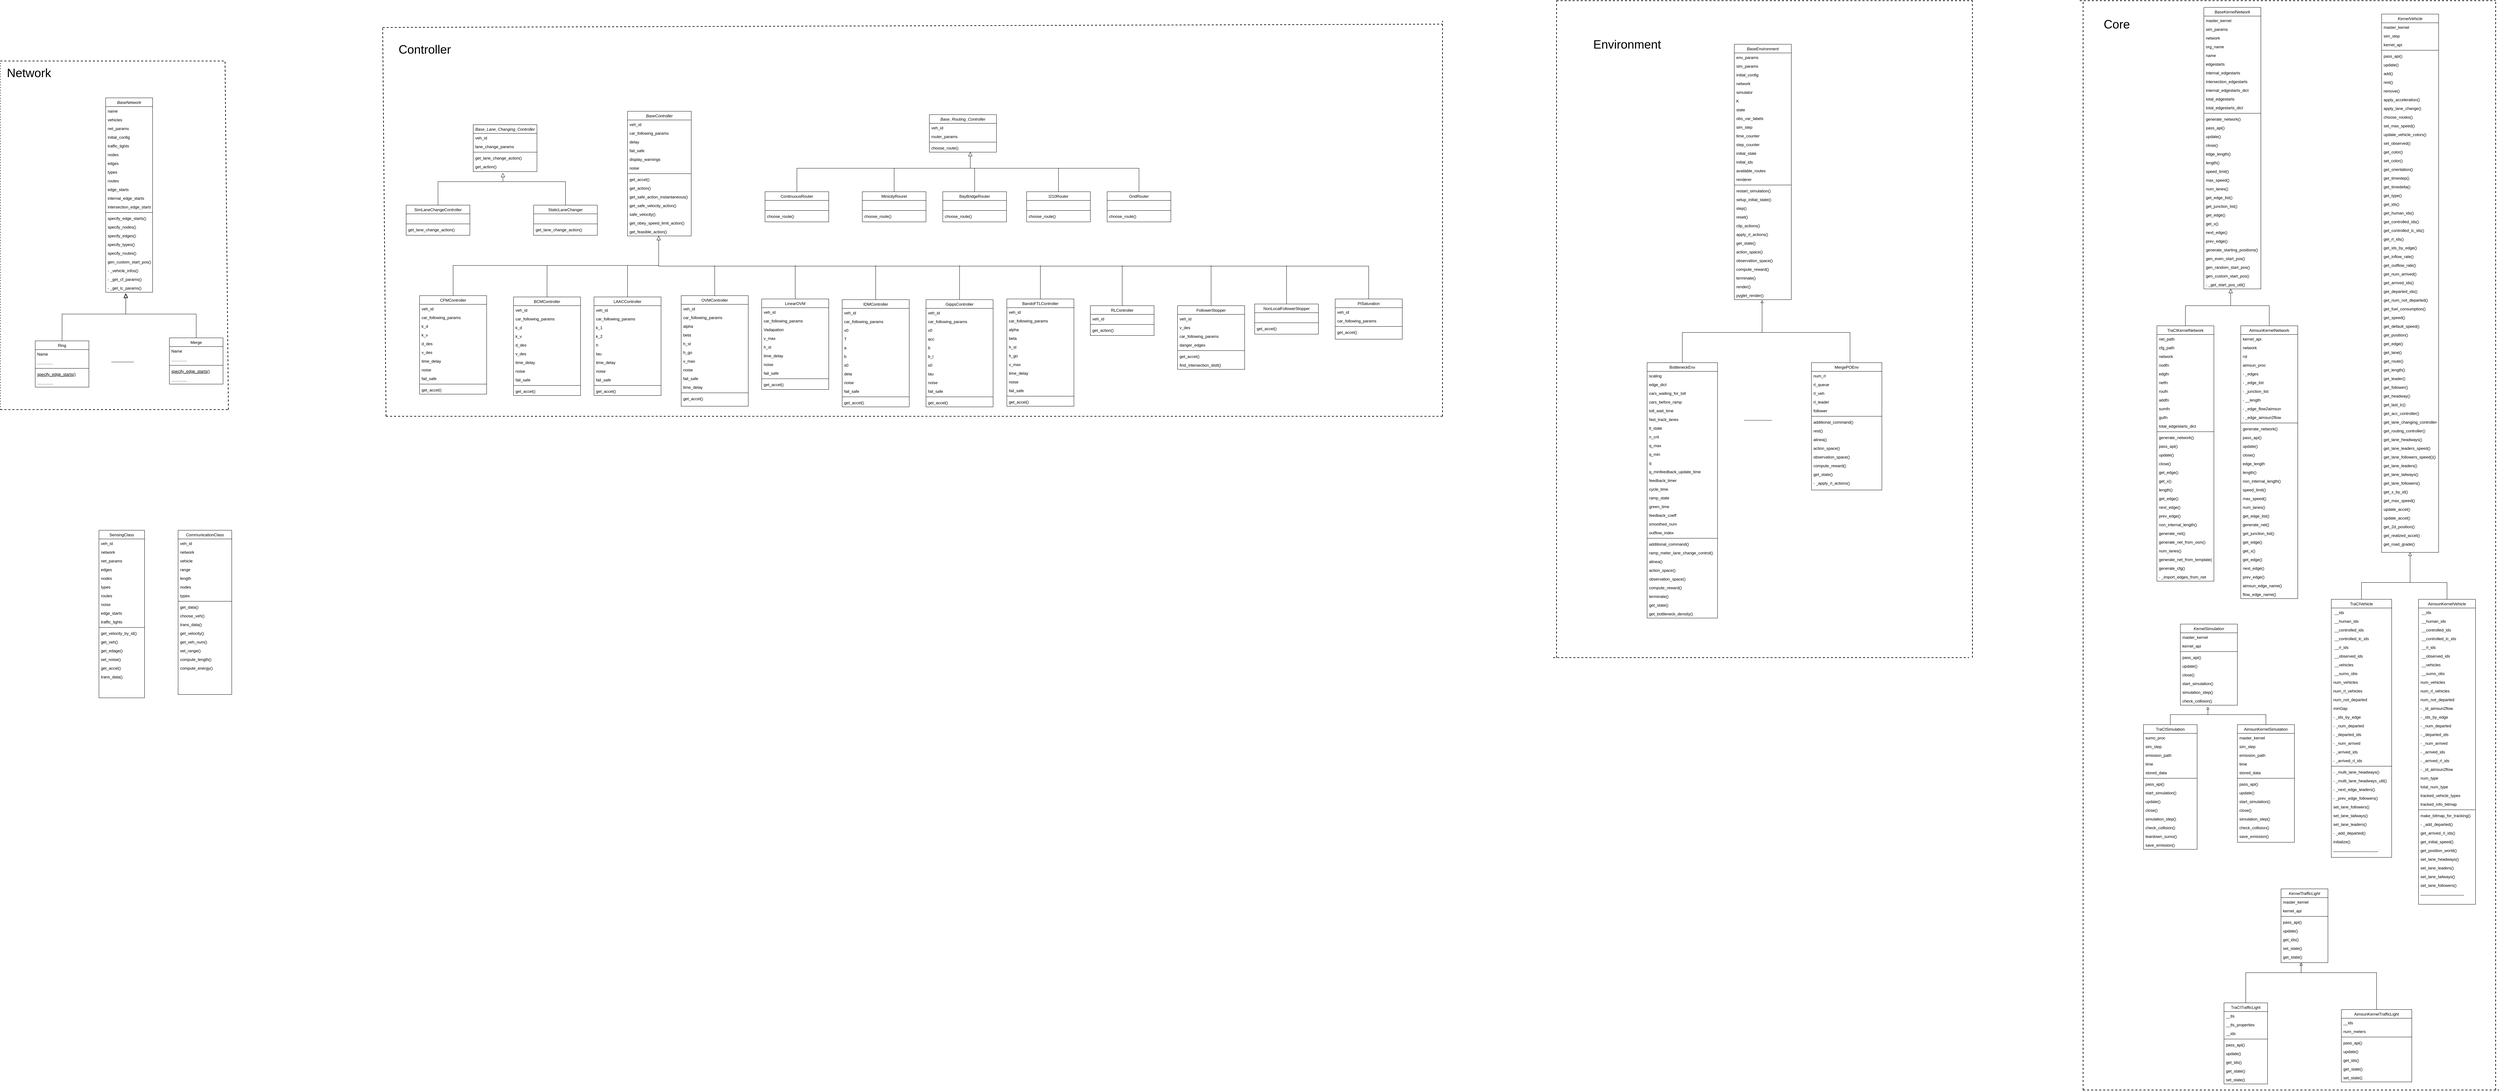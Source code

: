 <mxfile version="16.6.1" type="github">
  <diagram id="C5RBs43oDa-KdzZeNtuy" name="Page-1">
    <mxGraphModel dx="664" dy="432" grid="1" gridSize="10" guides="1" tooltips="1" connect="1" arrows="1" fold="1" page="1" pageScale="1" pageWidth="827" pageHeight="1169" math="0" shadow="0">
      <root>
        <mxCell id="WIyWlLk6GJQsqaUBKTNV-0" />
        <mxCell id="WIyWlLk6GJQsqaUBKTNV-1" parent="WIyWlLk6GJQsqaUBKTNV-0" />
        <mxCell id="zkfFHV4jXpPFQw0GAbJ--0" value="BaseNetwork" style="swimlane;fontStyle=2;align=center;verticalAlign=top;childLayout=stackLayout;horizontal=1;startSize=26;horizontalStack=0;resizeParent=1;resizeLast=0;collapsible=1;marginBottom=0;rounded=0;shadow=0;strokeWidth=1;" parent="WIyWlLk6GJQsqaUBKTNV-1" vertex="1">
          <mxGeometry x="344" y="340" width="140" height="580" as="geometry">
            <mxRectangle x="230" y="140" width="160" height="26" as="alternateBounds" />
          </mxGeometry>
        </mxCell>
        <mxCell id="zkfFHV4jXpPFQw0GAbJ--1" value="name" style="text;align=left;verticalAlign=top;spacingLeft=4;spacingRight=4;overflow=hidden;rotatable=0;points=[[0,0.5],[1,0.5]];portConstraint=eastwest;" parent="zkfFHV4jXpPFQw0GAbJ--0" vertex="1">
          <mxGeometry y="26" width="140" height="26" as="geometry" />
        </mxCell>
        <mxCell id="zkfFHV4jXpPFQw0GAbJ--2" value="vehicles" style="text;align=left;verticalAlign=top;spacingLeft=4;spacingRight=4;overflow=hidden;rotatable=0;points=[[0,0.5],[1,0.5]];portConstraint=eastwest;rounded=0;shadow=0;html=0;" parent="zkfFHV4jXpPFQw0GAbJ--0" vertex="1">
          <mxGeometry y="52" width="140" height="26" as="geometry" />
        </mxCell>
        <mxCell id="zkfFHV4jXpPFQw0GAbJ--3" value="net_params&#xa;" style="text;align=left;verticalAlign=top;spacingLeft=4;spacingRight=4;overflow=hidden;rotatable=0;points=[[0,0.5],[1,0.5]];portConstraint=eastwest;rounded=0;shadow=0;html=0;" parent="zkfFHV4jXpPFQw0GAbJ--0" vertex="1">
          <mxGeometry y="78" width="140" height="26" as="geometry" />
        </mxCell>
        <mxCell id="ZT4MrkQOnFbp2QaK4urE-0" value="initial_config&#xa;" style="text;align=left;verticalAlign=top;spacingLeft=4;spacingRight=4;overflow=hidden;rotatable=0;points=[[0,0.5],[1,0.5]];portConstraint=eastwest;rounded=0;shadow=0;html=0;" parent="zkfFHV4jXpPFQw0GAbJ--0" vertex="1">
          <mxGeometry y="104" width="140" height="26" as="geometry" />
        </mxCell>
        <mxCell id="ZT4MrkQOnFbp2QaK4urE-1" value="traffic_lights" style="text;align=left;verticalAlign=top;spacingLeft=4;spacingRight=4;overflow=hidden;rotatable=0;points=[[0,0.5],[1,0.5]];portConstraint=eastwest;rounded=0;shadow=0;html=0;" parent="zkfFHV4jXpPFQw0GAbJ--0" vertex="1">
          <mxGeometry y="130" width="140" height="26" as="geometry" />
        </mxCell>
        <mxCell id="ZT4MrkQOnFbp2QaK4urE-2" value="nodes" style="text;align=left;verticalAlign=top;spacingLeft=4;spacingRight=4;overflow=hidden;rotatable=0;points=[[0,0.5],[1,0.5]];portConstraint=eastwest;rounded=0;shadow=0;html=0;" parent="zkfFHV4jXpPFQw0GAbJ--0" vertex="1">
          <mxGeometry y="156" width="140" height="26" as="geometry" />
        </mxCell>
        <mxCell id="ZT4MrkQOnFbp2QaK4urE-3" value="edges" style="text;align=left;verticalAlign=top;spacingLeft=4;spacingRight=4;overflow=hidden;rotatable=0;points=[[0,0.5],[1,0.5]];portConstraint=eastwest;rounded=0;shadow=0;html=0;" parent="zkfFHV4jXpPFQw0GAbJ--0" vertex="1">
          <mxGeometry y="182" width="140" height="26" as="geometry" />
        </mxCell>
        <mxCell id="ZT4MrkQOnFbp2QaK4urE-4" value="types" style="text;align=left;verticalAlign=top;spacingLeft=4;spacingRight=4;overflow=hidden;rotatable=0;points=[[0,0.5],[1,0.5]];portConstraint=eastwest;rounded=0;shadow=0;html=0;" parent="zkfFHV4jXpPFQw0GAbJ--0" vertex="1">
          <mxGeometry y="208" width="140" height="26" as="geometry" />
        </mxCell>
        <mxCell id="ZT4MrkQOnFbp2QaK4urE-5" value="routes" style="text;align=left;verticalAlign=top;spacingLeft=4;spacingRight=4;overflow=hidden;rotatable=0;points=[[0,0.5],[1,0.5]];portConstraint=eastwest;rounded=0;shadow=0;html=0;" parent="zkfFHV4jXpPFQw0GAbJ--0" vertex="1">
          <mxGeometry y="234" width="140" height="26" as="geometry" />
        </mxCell>
        <mxCell id="ZT4MrkQOnFbp2QaK4urE-6" value="edge_starts" style="text;align=left;verticalAlign=top;spacingLeft=4;spacingRight=4;overflow=hidden;rotatable=0;points=[[0,0.5],[1,0.5]];portConstraint=eastwest;rounded=0;shadow=0;html=0;" parent="zkfFHV4jXpPFQw0GAbJ--0" vertex="1">
          <mxGeometry y="260" width="140" height="26" as="geometry" />
        </mxCell>
        <mxCell id="ZT4MrkQOnFbp2QaK4urE-7" value="internal_edge_starts" style="text;align=left;verticalAlign=top;spacingLeft=4;spacingRight=4;overflow=hidden;rotatable=0;points=[[0,0.5],[1,0.5]];portConstraint=eastwest;rounded=0;shadow=0;html=0;" parent="zkfFHV4jXpPFQw0GAbJ--0" vertex="1">
          <mxGeometry y="286" width="140" height="26" as="geometry" />
        </mxCell>
        <mxCell id="ZT4MrkQOnFbp2QaK4urE-9" value="intersection_edge_starts" style="text;align=left;verticalAlign=top;spacingLeft=4;spacingRight=4;overflow=hidden;rotatable=0;points=[[0,0.5],[1,0.5]];portConstraint=eastwest;rounded=0;shadow=0;html=0;" parent="zkfFHV4jXpPFQw0GAbJ--0" vertex="1">
          <mxGeometry y="312" width="140" height="26" as="geometry" />
        </mxCell>
        <mxCell id="ZT4MrkQOnFbp2QaK4urE-10" value="" style="line;html=1;strokeWidth=1;align=left;verticalAlign=middle;spacingTop=-1;spacingLeft=3;spacingRight=3;rotatable=0;labelPosition=right;points=[];portConstraint=eastwest;" parent="zkfFHV4jXpPFQw0GAbJ--0" vertex="1">
          <mxGeometry y="338" width="140" height="8" as="geometry" />
        </mxCell>
        <mxCell id="ZT4MrkQOnFbp2QaK4urE-11" value="specify_edge_starts()" style="text;align=left;verticalAlign=top;spacingLeft=4;spacingRight=4;overflow=hidden;rotatable=0;points=[[0,0.5],[1,0.5]];portConstraint=eastwest;rounded=0;shadow=0;html=0;" parent="zkfFHV4jXpPFQw0GAbJ--0" vertex="1">
          <mxGeometry y="346" width="140" height="26" as="geometry" />
        </mxCell>
        <mxCell id="ZT4MrkQOnFbp2QaK4urE-12" value="specify_nodes()" style="text;align=left;verticalAlign=top;spacingLeft=4;spacingRight=4;overflow=hidden;rotatable=0;points=[[0,0.5],[1,0.5]];portConstraint=eastwest;rounded=0;shadow=0;html=0;" parent="zkfFHV4jXpPFQw0GAbJ--0" vertex="1">
          <mxGeometry y="372" width="140" height="26" as="geometry" />
        </mxCell>
        <mxCell id="ZT4MrkQOnFbp2QaK4urE-14" value="specify_edges()" style="text;align=left;verticalAlign=top;spacingLeft=4;spacingRight=4;overflow=hidden;rotatable=0;points=[[0,0.5],[1,0.5]];portConstraint=eastwest;rounded=0;shadow=0;html=0;" parent="zkfFHV4jXpPFQw0GAbJ--0" vertex="1">
          <mxGeometry y="398" width="140" height="26" as="geometry" />
        </mxCell>
        <mxCell id="ZT4MrkQOnFbp2QaK4urE-15" value="specify_types()" style="text;align=left;verticalAlign=top;spacingLeft=4;spacingRight=4;overflow=hidden;rotatable=0;points=[[0,0.5],[1,0.5]];portConstraint=eastwest;rounded=0;shadow=0;html=0;" parent="zkfFHV4jXpPFQw0GAbJ--0" vertex="1">
          <mxGeometry y="424" width="140" height="26" as="geometry" />
        </mxCell>
        <mxCell id="ZT4MrkQOnFbp2QaK4urE-16" value="specify_routes()" style="text;align=left;verticalAlign=top;spacingLeft=4;spacingRight=4;overflow=hidden;rotatable=0;points=[[0,0.5],[1,0.5]];portConstraint=eastwest;rounded=0;shadow=0;html=0;" parent="zkfFHV4jXpPFQw0GAbJ--0" vertex="1">
          <mxGeometry y="450" width="140" height="26" as="geometry" />
        </mxCell>
        <mxCell id="ZT4MrkQOnFbp2QaK4urE-17" value="gen_custom_start_pos()" style="text;align=left;verticalAlign=top;spacingLeft=4;spacingRight=4;overflow=hidden;rotatable=0;points=[[0,0.5],[1,0.5]];portConstraint=eastwest;rounded=0;shadow=0;html=0;" parent="zkfFHV4jXpPFQw0GAbJ--0" vertex="1">
          <mxGeometry y="476" width="140" height="26" as="geometry" />
        </mxCell>
        <mxCell id="ZT4MrkQOnFbp2QaK4urE-18" value="- _vehicle_infos()" style="text;align=left;verticalAlign=top;spacingLeft=4;spacingRight=4;overflow=hidden;rotatable=0;points=[[0,0.5],[1,0.5]];portConstraint=eastwest;rounded=0;shadow=0;html=0;" parent="zkfFHV4jXpPFQw0GAbJ--0" vertex="1">
          <mxGeometry y="502" width="140" height="26" as="geometry" />
        </mxCell>
        <mxCell id="ZT4MrkQOnFbp2QaK4urE-19" value="- _get_cf_params()" style="text;align=left;verticalAlign=top;spacingLeft=4;spacingRight=4;overflow=hidden;rotatable=0;points=[[0,0.5],[1,0.5]];portConstraint=eastwest;rounded=0;shadow=0;html=0;" parent="zkfFHV4jXpPFQw0GAbJ--0" vertex="1">
          <mxGeometry y="528" width="140" height="26" as="geometry" />
        </mxCell>
        <mxCell id="ZT4MrkQOnFbp2QaK4urE-20" value="- _get_lc_params()" style="text;align=left;verticalAlign=top;spacingLeft=4;spacingRight=4;overflow=hidden;rotatable=0;points=[[0,0.5],[1,0.5]];portConstraint=eastwest;rounded=0;shadow=0;html=0;" parent="zkfFHV4jXpPFQw0GAbJ--0" vertex="1">
          <mxGeometry y="554" width="140" height="26" as="geometry" />
        </mxCell>
        <mxCell id="zkfFHV4jXpPFQw0GAbJ--6" value="Ring" style="swimlane;fontStyle=0;align=center;verticalAlign=top;childLayout=stackLayout;horizontal=1;startSize=26;horizontalStack=0;resizeParent=1;resizeLast=0;collapsible=1;marginBottom=0;rounded=0;shadow=0;strokeWidth=1;" parent="WIyWlLk6GJQsqaUBKTNV-1" vertex="1">
          <mxGeometry x="134" y="1065" width="160" height="138" as="geometry">
            <mxRectangle x="130" y="380" width="160" height="26" as="alternateBounds" />
          </mxGeometry>
        </mxCell>
        <mxCell id="zkfFHV4jXpPFQw0GAbJ--7" value="Name" style="text;align=left;verticalAlign=top;spacingLeft=4;spacingRight=4;overflow=hidden;rotatable=0;points=[[0,0.5],[1,0.5]];portConstraint=eastwest;" parent="zkfFHV4jXpPFQw0GAbJ--6" vertex="1">
          <mxGeometry y="26" width="160" height="26" as="geometry" />
        </mxCell>
        <mxCell id="zkfFHV4jXpPFQw0GAbJ--8" value=".............." style="text;align=left;verticalAlign=top;spacingLeft=4;spacingRight=4;overflow=hidden;rotatable=0;points=[[0,0.5],[1,0.5]];portConstraint=eastwest;rounded=0;shadow=0;html=0;" parent="zkfFHV4jXpPFQw0GAbJ--6" vertex="1">
          <mxGeometry y="52" width="160" height="26" as="geometry" />
        </mxCell>
        <mxCell id="zkfFHV4jXpPFQw0GAbJ--9" value="" style="line;html=1;strokeWidth=1;align=left;verticalAlign=middle;spacingTop=-1;spacingLeft=3;spacingRight=3;rotatable=0;labelPosition=right;points=[];portConstraint=eastwest;" parent="zkfFHV4jXpPFQw0GAbJ--6" vertex="1">
          <mxGeometry y="78" width="160" height="8" as="geometry" />
        </mxCell>
        <mxCell id="zkfFHV4jXpPFQw0GAbJ--10" value="specify_edge_starts()" style="text;align=left;verticalAlign=top;spacingLeft=4;spacingRight=4;overflow=hidden;rotatable=0;points=[[0,0.5],[1,0.5]];portConstraint=eastwest;fontStyle=4" parent="zkfFHV4jXpPFQw0GAbJ--6" vertex="1">
          <mxGeometry y="86" width="160" height="26" as="geometry" />
        </mxCell>
        <mxCell id="zkfFHV4jXpPFQw0GAbJ--11" value=".............." style="text;align=left;verticalAlign=top;spacingLeft=4;spacingRight=4;overflow=hidden;rotatable=0;points=[[0,0.5],[1,0.5]];portConstraint=eastwest;" parent="zkfFHV4jXpPFQw0GAbJ--6" vertex="1">
          <mxGeometry y="112" width="160" height="26" as="geometry" />
        </mxCell>
        <mxCell id="zkfFHV4jXpPFQw0GAbJ--12" value="" style="endArrow=block;endSize=10;endFill=0;shadow=0;strokeWidth=1;rounded=0;edgeStyle=elbowEdgeStyle;elbow=vertical;" parent="WIyWlLk6GJQsqaUBKTNV-1" source="zkfFHV4jXpPFQw0GAbJ--6" edge="1">
          <mxGeometry width="160" relative="1" as="geometry">
            <mxPoint x="254" y="538" as="sourcePoint" />
            <mxPoint x="404" y="925" as="targetPoint" />
            <Array as="points">
              <mxPoint x="344" y="985" />
            </Array>
          </mxGeometry>
        </mxCell>
        <mxCell id="zkfFHV4jXpPFQw0GAbJ--16" value="" style="endArrow=block;endSize=10;endFill=0;shadow=0;strokeWidth=1;rounded=0;edgeStyle=elbowEdgeStyle;elbow=vertical;exitX=0.5;exitY=0;exitDx=0;exitDy=0;entryX=0.429;entryY=1.115;entryDx=0;entryDy=0;entryPerimeter=0;" parent="WIyWlLk6GJQsqaUBKTNV-1" source="ZT4MrkQOnFbp2QaK4urE-24" target="ZT4MrkQOnFbp2QaK4urE-20" edge="1">
          <mxGeometry width="160" relative="1" as="geometry">
            <mxPoint x="424" y="1065" as="sourcePoint" />
            <mxPoint x="344" y="915" as="targetPoint" />
            <Array as="points">
              <mxPoint x="394" y="985" />
              <mxPoint x="424" y="985" />
              <mxPoint x="444" y="985" />
              <mxPoint x="374" y="985" />
              <mxPoint x="344" y="755" />
            </Array>
          </mxGeometry>
        </mxCell>
        <mxCell id="ZT4MrkQOnFbp2QaK4urE-24" value="Merge" style="swimlane;fontStyle=0;align=center;verticalAlign=top;childLayout=stackLayout;horizontal=1;startSize=26;horizontalStack=0;resizeParent=1;resizeLast=0;collapsible=1;marginBottom=0;rounded=0;shadow=0;strokeWidth=1;" parent="WIyWlLk6GJQsqaUBKTNV-1" vertex="1">
          <mxGeometry x="534" y="1056" width="160" height="138" as="geometry">
            <mxRectangle x="130" y="380" width="160" height="26" as="alternateBounds" />
          </mxGeometry>
        </mxCell>
        <mxCell id="ZT4MrkQOnFbp2QaK4urE-25" value="Name" style="text;align=left;verticalAlign=top;spacingLeft=4;spacingRight=4;overflow=hidden;rotatable=0;points=[[0,0.5],[1,0.5]];portConstraint=eastwest;" parent="ZT4MrkQOnFbp2QaK4urE-24" vertex="1">
          <mxGeometry y="26" width="160" height="26" as="geometry" />
        </mxCell>
        <mxCell id="ZT4MrkQOnFbp2QaK4urE-26" value=".............." style="text;align=left;verticalAlign=top;spacingLeft=4;spacingRight=4;overflow=hidden;rotatable=0;points=[[0,0.5],[1,0.5]];portConstraint=eastwest;rounded=0;shadow=0;html=0;" parent="ZT4MrkQOnFbp2QaK4urE-24" vertex="1">
          <mxGeometry y="52" width="160" height="26" as="geometry" />
        </mxCell>
        <mxCell id="ZT4MrkQOnFbp2QaK4urE-27" value="" style="line;html=1;strokeWidth=1;align=left;verticalAlign=middle;spacingTop=-1;spacingLeft=3;spacingRight=3;rotatable=0;labelPosition=right;points=[];portConstraint=eastwest;" parent="ZT4MrkQOnFbp2QaK4urE-24" vertex="1">
          <mxGeometry y="78" width="160" height="8" as="geometry" />
        </mxCell>
        <mxCell id="ZT4MrkQOnFbp2QaK4urE-28" value="specify_edge_starts()" style="text;align=left;verticalAlign=top;spacingLeft=4;spacingRight=4;overflow=hidden;rotatable=0;points=[[0,0.5],[1,0.5]];portConstraint=eastwest;fontStyle=4" parent="ZT4MrkQOnFbp2QaK4urE-24" vertex="1">
          <mxGeometry y="86" width="160" height="26" as="geometry" />
        </mxCell>
        <mxCell id="ZT4MrkQOnFbp2QaK4urE-29" value=".............." style="text;align=left;verticalAlign=top;spacingLeft=4;spacingRight=4;overflow=hidden;rotatable=0;points=[[0,0.5],[1,0.5]];portConstraint=eastwest;" parent="ZT4MrkQOnFbp2QaK4urE-24" vertex="1">
          <mxGeometry y="112" width="160" height="26" as="geometry" />
        </mxCell>
        <mxCell id="ZT4MrkQOnFbp2QaK4urE-30" value="&lt;b&gt;....................&lt;/b&gt;" style="text;html=1;align=center;verticalAlign=middle;resizable=0;points=[];autosize=1;strokeColor=none;fillColor=none;" parent="WIyWlLk6GJQsqaUBKTNV-1" vertex="1">
          <mxGeometry x="354" y="1115" width="80" height="20" as="geometry" />
        </mxCell>
        <mxCell id="ZT4MrkQOnFbp2QaK4urE-31" value="BaseController" style="swimlane;fontStyle=2;align=center;verticalAlign=top;childLayout=stackLayout;horizontal=1;startSize=26;horizontalStack=0;resizeParent=1;resizeLast=0;collapsible=1;marginBottom=0;rounded=0;shadow=0;strokeWidth=1;" parent="WIyWlLk6GJQsqaUBKTNV-1" vertex="1">
          <mxGeometry x="1900" y="380" width="190" height="372" as="geometry">
            <mxRectangle x="740" y="20" width="160" height="26" as="alternateBounds" />
          </mxGeometry>
        </mxCell>
        <mxCell id="ZT4MrkQOnFbp2QaK4urE-32" value="veh_id" style="text;align=left;verticalAlign=top;spacingLeft=4;spacingRight=4;overflow=hidden;rotatable=0;points=[[0,0.5],[1,0.5]];portConstraint=eastwest;" parent="ZT4MrkQOnFbp2QaK4urE-31" vertex="1">
          <mxGeometry y="26" width="190" height="26" as="geometry" />
        </mxCell>
        <mxCell id="ZT4MrkQOnFbp2QaK4urE-33" value="car_following_params" style="text;align=left;verticalAlign=top;spacingLeft=4;spacingRight=4;overflow=hidden;rotatable=0;points=[[0,0.5],[1,0.5]];portConstraint=eastwest;rounded=0;shadow=0;html=0;" parent="ZT4MrkQOnFbp2QaK4urE-31" vertex="1">
          <mxGeometry y="52" width="190" height="26" as="geometry" />
        </mxCell>
        <mxCell id="ZT4MrkQOnFbp2QaK4urE-34" value="delay" style="text;align=left;verticalAlign=top;spacingLeft=4;spacingRight=4;overflow=hidden;rotatable=0;points=[[0,0.5],[1,0.5]];portConstraint=eastwest;rounded=0;shadow=0;html=0;" parent="ZT4MrkQOnFbp2QaK4urE-31" vertex="1">
          <mxGeometry y="78" width="190" height="26" as="geometry" />
        </mxCell>
        <mxCell id="ZT4MrkQOnFbp2QaK4urE-35" value="fail_safe" style="text;align=left;verticalAlign=top;spacingLeft=4;spacingRight=4;overflow=hidden;rotatable=0;points=[[0,0.5],[1,0.5]];portConstraint=eastwest;rounded=0;shadow=0;html=0;" parent="ZT4MrkQOnFbp2QaK4urE-31" vertex="1">
          <mxGeometry y="104" width="190" height="26" as="geometry" />
        </mxCell>
        <mxCell id="ZT4MrkQOnFbp2QaK4urE-36" value="display_warnings" style="text;align=left;verticalAlign=top;spacingLeft=4;spacingRight=4;overflow=hidden;rotatable=0;points=[[0,0.5],[1,0.5]];portConstraint=eastwest;rounded=0;shadow=0;html=0;" parent="ZT4MrkQOnFbp2QaK4urE-31" vertex="1">
          <mxGeometry y="130" width="190" height="26" as="geometry" />
        </mxCell>
        <mxCell id="ZT4MrkQOnFbp2QaK4urE-37" value="noise" style="text;align=left;verticalAlign=top;spacingLeft=4;spacingRight=4;overflow=hidden;rotatable=0;points=[[0,0.5],[1,0.5]];portConstraint=eastwest;rounded=0;shadow=0;html=0;" parent="ZT4MrkQOnFbp2QaK4urE-31" vertex="1">
          <mxGeometry y="156" width="190" height="26" as="geometry" />
        </mxCell>
        <mxCell id="ZT4MrkQOnFbp2QaK4urE-44" value="" style="line;html=1;strokeWidth=1;align=left;verticalAlign=middle;spacingTop=-1;spacingLeft=3;spacingRight=3;rotatable=0;labelPosition=right;points=[];portConstraint=eastwest;" parent="ZT4MrkQOnFbp2QaK4urE-31" vertex="1">
          <mxGeometry y="182" width="190" height="8" as="geometry" />
        </mxCell>
        <mxCell id="ZT4MrkQOnFbp2QaK4urE-45" value="get_accel()" style="text;align=left;verticalAlign=top;spacingLeft=4;spacingRight=4;overflow=hidden;rotatable=0;points=[[0,0.5],[1,0.5]];portConstraint=eastwest;rounded=0;shadow=0;html=0;" parent="ZT4MrkQOnFbp2QaK4urE-31" vertex="1">
          <mxGeometry y="190" width="190" height="26" as="geometry" />
        </mxCell>
        <mxCell id="ZT4MrkQOnFbp2QaK4urE-46" value="get_action()" style="text;align=left;verticalAlign=top;spacingLeft=4;spacingRight=4;overflow=hidden;rotatable=0;points=[[0,0.5],[1,0.5]];portConstraint=eastwest;rounded=0;shadow=0;html=0;" parent="ZT4MrkQOnFbp2QaK4urE-31" vertex="1">
          <mxGeometry y="216" width="190" height="26" as="geometry" />
        </mxCell>
        <mxCell id="ZT4MrkQOnFbp2QaK4urE-47" value="get_safe_action_instantaneous()" style="text;align=left;verticalAlign=top;spacingLeft=4;spacingRight=4;overflow=hidden;rotatable=0;points=[[0,0.5],[1,0.5]];portConstraint=eastwest;rounded=0;shadow=0;html=0;" parent="ZT4MrkQOnFbp2QaK4urE-31" vertex="1">
          <mxGeometry y="242" width="190" height="26" as="geometry" />
        </mxCell>
        <mxCell id="ZT4MrkQOnFbp2QaK4urE-48" value="get_safe_velocity_action()" style="text;align=left;verticalAlign=top;spacingLeft=4;spacingRight=4;overflow=hidden;rotatable=0;points=[[0,0.5],[1,0.5]];portConstraint=eastwest;rounded=0;shadow=0;html=0;" parent="ZT4MrkQOnFbp2QaK4urE-31" vertex="1">
          <mxGeometry y="268" width="190" height="26" as="geometry" />
        </mxCell>
        <mxCell id="ZT4MrkQOnFbp2QaK4urE-49" value="safe_velocity()" style="text;align=left;verticalAlign=top;spacingLeft=4;spacingRight=4;overflow=hidden;rotatable=0;points=[[0,0.5],[1,0.5]];portConstraint=eastwest;rounded=0;shadow=0;html=0;" parent="ZT4MrkQOnFbp2QaK4urE-31" vertex="1">
          <mxGeometry y="294" width="190" height="26" as="geometry" />
        </mxCell>
        <mxCell id="ZT4MrkQOnFbp2QaK4urE-50" value="get_obey_speed_limit_action()" style="text;align=left;verticalAlign=top;spacingLeft=4;spacingRight=4;overflow=hidden;rotatable=0;points=[[0,0.5],[1,0.5]];portConstraint=eastwest;rounded=0;shadow=0;html=0;" parent="ZT4MrkQOnFbp2QaK4urE-31" vertex="1">
          <mxGeometry y="320" width="190" height="26" as="geometry" />
        </mxCell>
        <mxCell id="ZT4MrkQOnFbp2QaK4urE-51" value="get_feasible_action()" style="text;align=left;verticalAlign=top;spacingLeft=4;spacingRight=4;overflow=hidden;rotatable=0;points=[[0,0.5],[1,0.5]];portConstraint=eastwest;rounded=0;shadow=0;html=0;" parent="ZT4MrkQOnFbp2QaK4urE-31" vertex="1">
          <mxGeometry y="346" width="190" height="26" as="geometry" />
        </mxCell>
        <mxCell id="ZT4MrkQOnFbp2QaK4urE-54" value="Base_Lane_Changing_Controller" style="swimlane;fontStyle=2;align=center;verticalAlign=top;childLayout=stackLayout;horizontal=1;startSize=26;horizontalStack=0;resizeParent=1;resizeLast=0;collapsible=1;marginBottom=0;rounded=0;shadow=0;strokeWidth=1;" parent="WIyWlLk6GJQsqaUBKTNV-1" vertex="1">
          <mxGeometry x="1440" y="420" width="190" height="140" as="geometry">
            <mxRectangle x="230" y="140" width="160" height="26" as="alternateBounds" />
          </mxGeometry>
        </mxCell>
        <mxCell id="ZT4MrkQOnFbp2QaK4urE-55" value="veh_id" style="text;align=left;verticalAlign=top;spacingLeft=4;spacingRight=4;overflow=hidden;rotatable=0;points=[[0,0.5],[1,0.5]];portConstraint=eastwest;" parent="ZT4MrkQOnFbp2QaK4urE-54" vertex="1">
          <mxGeometry y="26" width="190" height="26" as="geometry" />
        </mxCell>
        <mxCell id="ZT4MrkQOnFbp2QaK4urE-56" value="lane_change_params" style="text;align=left;verticalAlign=top;spacingLeft=4;spacingRight=4;overflow=hidden;rotatable=0;points=[[0,0.5],[1,0.5]];portConstraint=eastwest;rounded=0;shadow=0;html=0;" parent="ZT4MrkQOnFbp2QaK4urE-54" vertex="1">
          <mxGeometry y="52" width="190" height="26" as="geometry" />
        </mxCell>
        <mxCell id="ZT4MrkQOnFbp2QaK4urE-61" value="" style="line;html=1;strokeWidth=1;align=left;verticalAlign=middle;spacingTop=-1;spacingLeft=3;spacingRight=3;rotatable=0;labelPosition=right;points=[];portConstraint=eastwest;" parent="ZT4MrkQOnFbp2QaK4urE-54" vertex="1">
          <mxGeometry y="78" width="190" height="8" as="geometry" />
        </mxCell>
        <mxCell id="ZT4MrkQOnFbp2QaK4urE-62" value="get_lane_change_action()" style="text;align=left;verticalAlign=top;spacingLeft=4;spacingRight=4;overflow=hidden;rotatable=0;points=[[0,0.5],[1,0.5]];portConstraint=eastwest;rounded=0;shadow=0;html=0;" parent="ZT4MrkQOnFbp2QaK4urE-54" vertex="1">
          <mxGeometry y="86" width="190" height="26" as="geometry" />
        </mxCell>
        <mxCell id="ZT4MrkQOnFbp2QaK4urE-63" value="get_action()" style="text;align=left;verticalAlign=top;spacingLeft=4;spacingRight=4;overflow=hidden;rotatable=0;points=[[0,0.5],[1,0.5]];portConstraint=eastwest;rounded=0;shadow=0;html=0;" parent="ZT4MrkQOnFbp2QaK4urE-54" vertex="1">
          <mxGeometry y="112" width="190" height="28" as="geometry" />
        </mxCell>
        <mxCell id="ZT4MrkQOnFbp2QaK4urE-69" value="Base_Routing_Controller" style="swimlane;fontStyle=2;align=center;verticalAlign=top;childLayout=stackLayout;horizontal=1;startSize=26;horizontalStack=0;resizeParent=1;resizeLast=0;collapsible=1;marginBottom=0;rounded=0;shadow=0;strokeWidth=1;" parent="WIyWlLk6GJQsqaUBKTNV-1" vertex="1">
          <mxGeometry x="2800" y="390" width="200" height="112" as="geometry">
            <mxRectangle x="230" y="140" width="160" height="26" as="alternateBounds" />
          </mxGeometry>
        </mxCell>
        <mxCell id="ZT4MrkQOnFbp2QaK4urE-70" value="veh_id" style="text;align=left;verticalAlign=top;spacingLeft=4;spacingRight=4;overflow=hidden;rotatable=0;points=[[0,0.5],[1,0.5]];portConstraint=eastwest;" parent="ZT4MrkQOnFbp2QaK4urE-69" vertex="1">
          <mxGeometry y="26" width="200" height="26" as="geometry" />
        </mxCell>
        <mxCell id="ZT4MrkQOnFbp2QaK4urE-71" value="router_params" style="text;align=left;verticalAlign=top;spacingLeft=4;spacingRight=4;overflow=hidden;rotatable=0;points=[[0,0.5],[1,0.5]];portConstraint=eastwest;rounded=0;shadow=0;html=0;" parent="ZT4MrkQOnFbp2QaK4urE-69" vertex="1">
          <mxGeometry y="52" width="200" height="26" as="geometry" />
        </mxCell>
        <mxCell id="ZT4MrkQOnFbp2QaK4urE-72" value="" style="line;html=1;strokeWidth=1;align=left;verticalAlign=middle;spacingTop=-1;spacingLeft=3;spacingRight=3;rotatable=0;labelPosition=right;points=[];portConstraint=eastwest;" parent="ZT4MrkQOnFbp2QaK4urE-69" vertex="1">
          <mxGeometry y="78" width="200" height="8" as="geometry" />
        </mxCell>
        <mxCell id="ZT4MrkQOnFbp2QaK4urE-73" value="choose_route()" style="text;align=left;verticalAlign=top;spacingLeft=4;spacingRight=4;overflow=hidden;rotatable=0;points=[[0,0.5],[1,0.5]];portConstraint=eastwest;rounded=0;shadow=0;html=0;" parent="ZT4MrkQOnFbp2QaK4urE-69" vertex="1">
          <mxGeometry y="86" width="200" height="26" as="geometry" />
        </mxCell>
        <mxCell id="ZT4MrkQOnFbp2QaK4urE-75" value="CFMController" style="swimlane;fontStyle=0;align=center;verticalAlign=top;childLayout=stackLayout;horizontal=1;startSize=26;horizontalStack=0;resizeParent=1;resizeLast=0;collapsible=1;marginBottom=0;rounded=0;shadow=0;strokeWidth=1;" parent="WIyWlLk6GJQsqaUBKTNV-1" vertex="1">
          <mxGeometry x="1280" y="930" width="200" height="294" as="geometry">
            <mxRectangle x="740" y="20" width="160" height="26" as="alternateBounds" />
          </mxGeometry>
        </mxCell>
        <mxCell id="ZT4MrkQOnFbp2QaK4urE-76" value="veh_id" style="text;align=left;verticalAlign=top;spacingLeft=4;spacingRight=4;overflow=hidden;rotatable=0;points=[[0,0.5],[1,0.5]];portConstraint=eastwest;" parent="ZT4MrkQOnFbp2QaK4urE-75" vertex="1">
          <mxGeometry y="26" width="200" height="26" as="geometry" />
        </mxCell>
        <mxCell id="ZT4MrkQOnFbp2QaK4urE-77" value="car_following_params" style="text;align=left;verticalAlign=top;spacingLeft=4;spacingRight=4;overflow=hidden;rotatable=0;points=[[0,0.5],[1,0.5]];portConstraint=eastwest;rounded=0;shadow=0;html=0;" parent="ZT4MrkQOnFbp2QaK4urE-75" vertex="1">
          <mxGeometry y="52" width="200" height="26" as="geometry" />
        </mxCell>
        <mxCell id="ZT4MrkQOnFbp2QaK4urE-78" value="k_d" style="text;align=left;verticalAlign=top;spacingLeft=4;spacingRight=4;overflow=hidden;rotatable=0;points=[[0,0.5],[1,0.5]];portConstraint=eastwest;rounded=0;shadow=0;html=0;" parent="ZT4MrkQOnFbp2QaK4urE-75" vertex="1">
          <mxGeometry y="78" width="200" height="26" as="geometry" />
        </mxCell>
        <mxCell id="ZT4MrkQOnFbp2QaK4urE-79" value="k_v" style="text;align=left;verticalAlign=top;spacingLeft=4;spacingRight=4;overflow=hidden;rotatable=0;points=[[0,0.5],[1,0.5]];portConstraint=eastwest;rounded=0;shadow=0;html=0;" parent="ZT4MrkQOnFbp2QaK4urE-75" vertex="1">
          <mxGeometry y="104" width="200" height="26" as="geometry" />
        </mxCell>
        <mxCell id="ZT4MrkQOnFbp2QaK4urE-80" value="d_des" style="text;align=left;verticalAlign=top;spacingLeft=4;spacingRight=4;overflow=hidden;rotatable=0;points=[[0,0.5],[1,0.5]];portConstraint=eastwest;rounded=0;shadow=0;html=0;" parent="ZT4MrkQOnFbp2QaK4urE-75" vertex="1">
          <mxGeometry y="130" width="200" height="26" as="geometry" />
        </mxCell>
        <mxCell id="ZT4MrkQOnFbp2QaK4urE-81" value="v_des" style="text;align=left;verticalAlign=top;spacingLeft=4;spacingRight=4;overflow=hidden;rotatable=0;points=[[0,0.5],[1,0.5]];portConstraint=eastwest;rounded=0;shadow=0;html=0;" parent="ZT4MrkQOnFbp2QaK4urE-75" vertex="1">
          <mxGeometry y="156" width="200" height="26" as="geometry" />
        </mxCell>
        <mxCell id="ZT4MrkQOnFbp2QaK4urE-83" value="time_delay" style="text;align=left;verticalAlign=top;spacingLeft=4;spacingRight=4;overflow=hidden;rotatable=0;points=[[0,0.5],[1,0.5]];portConstraint=eastwest;rounded=0;shadow=0;html=0;" parent="ZT4MrkQOnFbp2QaK4urE-75" vertex="1">
          <mxGeometry y="182" width="200" height="26" as="geometry" />
        </mxCell>
        <mxCell id="ZT4MrkQOnFbp2QaK4urE-84" value="noise" style="text;align=left;verticalAlign=top;spacingLeft=4;spacingRight=4;overflow=hidden;rotatable=0;points=[[0,0.5],[1,0.5]];portConstraint=eastwest;rounded=0;shadow=0;html=0;" parent="ZT4MrkQOnFbp2QaK4urE-75" vertex="1">
          <mxGeometry y="208" width="200" height="26" as="geometry" />
        </mxCell>
        <mxCell id="ZT4MrkQOnFbp2QaK4urE-85" value="fail_safe" style="text;align=left;verticalAlign=top;spacingLeft=4;spacingRight=4;overflow=hidden;rotatable=0;points=[[0,0.5],[1,0.5]];portConstraint=eastwest;rounded=0;shadow=0;html=0;" parent="ZT4MrkQOnFbp2QaK4urE-75" vertex="1">
          <mxGeometry y="234" width="200" height="26" as="geometry" />
        </mxCell>
        <mxCell id="ZT4MrkQOnFbp2QaK4urE-82" value="" style="line;html=1;strokeWidth=1;align=left;verticalAlign=middle;spacingTop=-1;spacingLeft=3;spacingRight=3;rotatable=0;labelPosition=right;points=[];portConstraint=eastwest;" parent="ZT4MrkQOnFbp2QaK4urE-75" vertex="1">
          <mxGeometry y="260" width="200" height="8" as="geometry" />
        </mxCell>
        <mxCell id="ZT4MrkQOnFbp2QaK4urE-86" value="get_accel()" style="text;align=left;verticalAlign=top;spacingLeft=4;spacingRight=4;overflow=hidden;rotatable=0;points=[[0,0.5],[1,0.5]];portConstraint=eastwest;rounded=0;shadow=0;html=0;" parent="ZT4MrkQOnFbp2QaK4urE-75" vertex="1">
          <mxGeometry y="268" width="200" height="26" as="geometry" />
        </mxCell>
        <mxCell id="ZT4MrkQOnFbp2QaK4urE-187" style="edgeStyle=orthogonalEdgeStyle;rounded=0;orthogonalLoop=1;jettySize=auto;html=1;exitX=0.5;exitY=0;exitDx=0;exitDy=0;endArrow=none;endFill=0;" parent="WIyWlLk6GJQsqaUBKTNV-1" source="ZT4MrkQOnFbp2QaK4urE-90" edge="1">
          <mxGeometry relative="1" as="geometry">
            <mxPoint x="1660.276" y="840.0" as="targetPoint" />
          </mxGeometry>
        </mxCell>
        <mxCell id="ZT4MrkQOnFbp2QaK4urE-90" value="BCMController" style="swimlane;fontStyle=0;align=center;verticalAlign=top;childLayout=stackLayout;horizontal=1;startSize=26;horizontalStack=0;resizeParent=1;resizeLast=0;collapsible=1;marginBottom=0;rounded=0;shadow=0;strokeWidth=1;" parent="WIyWlLk6GJQsqaUBKTNV-1" vertex="1">
          <mxGeometry x="1560" y="934" width="200" height="294" as="geometry">
            <mxRectangle x="740" y="20" width="160" height="26" as="alternateBounds" />
          </mxGeometry>
        </mxCell>
        <mxCell id="ZT4MrkQOnFbp2QaK4urE-91" value="veh_id" style="text;align=left;verticalAlign=top;spacingLeft=4;spacingRight=4;overflow=hidden;rotatable=0;points=[[0,0.5],[1,0.5]];portConstraint=eastwest;" parent="ZT4MrkQOnFbp2QaK4urE-90" vertex="1">
          <mxGeometry y="26" width="200" height="26" as="geometry" />
        </mxCell>
        <mxCell id="ZT4MrkQOnFbp2QaK4urE-92" value="car_following_params" style="text;align=left;verticalAlign=top;spacingLeft=4;spacingRight=4;overflow=hidden;rotatable=0;points=[[0,0.5],[1,0.5]];portConstraint=eastwest;rounded=0;shadow=0;html=0;" parent="ZT4MrkQOnFbp2QaK4urE-90" vertex="1">
          <mxGeometry y="52" width="200" height="26" as="geometry" />
        </mxCell>
        <mxCell id="ZT4MrkQOnFbp2QaK4urE-93" value="k_d" style="text;align=left;verticalAlign=top;spacingLeft=4;spacingRight=4;overflow=hidden;rotatable=0;points=[[0,0.5],[1,0.5]];portConstraint=eastwest;rounded=0;shadow=0;html=0;" parent="ZT4MrkQOnFbp2QaK4urE-90" vertex="1">
          <mxGeometry y="78" width="200" height="26" as="geometry" />
        </mxCell>
        <mxCell id="ZT4MrkQOnFbp2QaK4urE-94" value="k_v" style="text;align=left;verticalAlign=top;spacingLeft=4;spacingRight=4;overflow=hidden;rotatable=0;points=[[0,0.5],[1,0.5]];portConstraint=eastwest;rounded=0;shadow=0;html=0;" parent="ZT4MrkQOnFbp2QaK4urE-90" vertex="1">
          <mxGeometry y="104" width="200" height="26" as="geometry" />
        </mxCell>
        <mxCell id="ZT4MrkQOnFbp2QaK4urE-95" value="d_des" style="text;align=left;verticalAlign=top;spacingLeft=4;spacingRight=4;overflow=hidden;rotatable=0;points=[[0,0.5],[1,0.5]];portConstraint=eastwest;rounded=0;shadow=0;html=0;" parent="ZT4MrkQOnFbp2QaK4urE-90" vertex="1">
          <mxGeometry y="130" width="200" height="26" as="geometry" />
        </mxCell>
        <mxCell id="ZT4MrkQOnFbp2QaK4urE-96" value="v_des" style="text;align=left;verticalAlign=top;spacingLeft=4;spacingRight=4;overflow=hidden;rotatable=0;points=[[0,0.5],[1,0.5]];portConstraint=eastwest;rounded=0;shadow=0;html=0;" parent="ZT4MrkQOnFbp2QaK4urE-90" vertex="1">
          <mxGeometry y="156" width="200" height="26" as="geometry" />
        </mxCell>
        <mxCell id="ZT4MrkQOnFbp2QaK4urE-97" value="time_delay" style="text;align=left;verticalAlign=top;spacingLeft=4;spacingRight=4;overflow=hidden;rotatable=0;points=[[0,0.5],[1,0.5]];portConstraint=eastwest;rounded=0;shadow=0;html=0;" parent="ZT4MrkQOnFbp2QaK4urE-90" vertex="1">
          <mxGeometry y="182" width="200" height="26" as="geometry" />
        </mxCell>
        <mxCell id="ZT4MrkQOnFbp2QaK4urE-98" value="noise" style="text;align=left;verticalAlign=top;spacingLeft=4;spacingRight=4;overflow=hidden;rotatable=0;points=[[0,0.5],[1,0.5]];portConstraint=eastwest;rounded=0;shadow=0;html=0;" parent="ZT4MrkQOnFbp2QaK4urE-90" vertex="1">
          <mxGeometry y="208" width="200" height="26" as="geometry" />
        </mxCell>
        <mxCell id="ZT4MrkQOnFbp2QaK4urE-99" value="fail_safe" style="text;align=left;verticalAlign=top;spacingLeft=4;spacingRight=4;overflow=hidden;rotatable=0;points=[[0,0.5],[1,0.5]];portConstraint=eastwest;rounded=0;shadow=0;html=0;" parent="ZT4MrkQOnFbp2QaK4urE-90" vertex="1">
          <mxGeometry y="234" width="200" height="26" as="geometry" />
        </mxCell>
        <mxCell id="ZT4MrkQOnFbp2QaK4urE-100" value="" style="line;html=1;strokeWidth=1;align=left;verticalAlign=middle;spacingTop=-1;spacingLeft=3;spacingRight=3;rotatable=0;labelPosition=right;points=[];portConstraint=eastwest;" parent="ZT4MrkQOnFbp2QaK4urE-90" vertex="1">
          <mxGeometry y="260" width="200" height="8" as="geometry" />
        </mxCell>
        <mxCell id="ZT4MrkQOnFbp2QaK4urE-101" value="get_accel()" style="text;align=left;verticalAlign=top;spacingLeft=4;spacingRight=4;overflow=hidden;rotatable=0;points=[[0,0.5],[1,0.5]];portConstraint=eastwest;rounded=0;shadow=0;html=0;" parent="ZT4MrkQOnFbp2QaK4urE-90" vertex="1">
          <mxGeometry y="268" width="200" height="26" as="geometry" />
        </mxCell>
        <mxCell id="ZT4MrkQOnFbp2QaK4urE-188" style="edgeStyle=orthogonalEdgeStyle;rounded=0;orthogonalLoop=1;jettySize=auto;html=1;endArrow=none;endFill=0;" parent="WIyWlLk6GJQsqaUBKTNV-1" source="ZT4MrkQOnFbp2QaK4urE-102" edge="1">
          <mxGeometry relative="1" as="geometry">
            <mxPoint x="1900" y="840.0" as="targetPoint" />
          </mxGeometry>
        </mxCell>
        <mxCell id="ZT4MrkQOnFbp2QaK4urE-102" value="LAACController" style="swimlane;fontStyle=0;align=center;verticalAlign=top;childLayout=stackLayout;horizontal=1;startSize=26;horizontalStack=0;resizeParent=1;resizeLast=0;collapsible=1;marginBottom=0;rounded=0;shadow=0;strokeWidth=1;" parent="WIyWlLk6GJQsqaUBKTNV-1" vertex="1">
          <mxGeometry x="1800" y="934" width="200" height="294" as="geometry">
            <mxRectangle x="740" y="20" width="160" height="26" as="alternateBounds" />
          </mxGeometry>
        </mxCell>
        <mxCell id="ZT4MrkQOnFbp2QaK4urE-103" value="veh_id" style="text;align=left;verticalAlign=top;spacingLeft=4;spacingRight=4;overflow=hidden;rotatable=0;points=[[0,0.5],[1,0.5]];portConstraint=eastwest;" parent="ZT4MrkQOnFbp2QaK4urE-102" vertex="1">
          <mxGeometry y="26" width="200" height="26" as="geometry" />
        </mxCell>
        <mxCell id="ZT4MrkQOnFbp2QaK4urE-104" value="car_following_params" style="text;align=left;verticalAlign=top;spacingLeft=4;spacingRight=4;overflow=hidden;rotatable=0;points=[[0,0.5],[1,0.5]];portConstraint=eastwest;rounded=0;shadow=0;html=0;" parent="ZT4MrkQOnFbp2QaK4urE-102" vertex="1">
          <mxGeometry y="52" width="200" height="26" as="geometry" />
        </mxCell>
        <mxCell id="ZT4MrkQOnFbp2QaK4urE-105" value="k_1" style="text;align=left;verticalAlign=top;spacingLeft=4;spacingRight=4;overflow=hidden;rotatable=0;points=[[0,0.5],[1,0.5]];portConstraint=eastwest;rounded=0;shadow=0;html=0;" parent="ZT4MrkQOnFbp2QaK4urE-102" vertex="1">
          <mxGeometry y="78" width="200" height="26" as="geometry" />
        </mxCell>
        <mxCell id="ZT4MrkQOnFbp2QaK4urE-106" value="k_2" style="text;align=left;verticalAlign=top;spacingLeft=4;spacingRight=4;overflow=hidden;rotatable=0;points=[[0,0.5],[1,0.5]];portConstraint=eastwest;rounded=0;shadow=0;html=0;" parent="ZT4MrkQOnFbp2QaK4urE-102" vertex="1">
          <mxGeometry y="104" width="200" height="26" as="geometry" />
        </mxCell>
        <mxCell id="ZT4MrkQOnFbp2QaK4urE-107" value="h" style="text;align=left;verticalAlign=top;spacingLeft=4;spacingRight=4;overflow=hidden;rotatable=0;points=[[0,0.5],[1,0.5]];portConstraint=eastwest;rounded=0;shadow=0;html=0;" parent="ZT4MrkQOnFbp2QaK4urE-102" vertex="1">
          <mxGeometry y="130" width="200" height="26" as="geometry" />
        </mxCell>
        <mxCell id="ZT4MrkQOnFbp2QaK4urE-108" value="tau" style="text;align=left;verticalAlign=top;spacingLeft=4;spacingRight=4;overflow=hidden;rotatable=0;points=[[0,0.5],[1,0.5]];portConstraint=eastwest;rounded=0;shadow=0;html=0;" parent="ZT4MrkQOnFbp2QaK4urE-102" vertex="1">
          <mxGeometry y="156" width="200" height="26" as="geometry" />
        </mxCell>
        <mxCell id="ZT4MrkQOnFbp2QaK4urE-109" value="time_delay" style="text;align=left;verticalAlign=top;spacingLeft=4;spacingRight=4;overflow=hidden;rotatable=0;points=[[0,0.5],[1,0.5]];portConstraint=eastwest;rounded=0;shadow=0;html=0;" parent="ZT4MrkQOnFbp2QaK4urE-102" vertex="1">
          <mxGeometry y="182" width="200" height="26" as="geometry" />
        </mxCell>
        <mxCell id="ZT4MrkQOnFbp2QaK4urE-110" value="noise" style="text;align=left;verticalAlign=top;spacingLeft=4;spacingRight=4;overflow=hidden;rotatable=0;points=[[0,0.5],[1,0.5]];portConstraint=eastwest;rounded=0;shadow=0;html=0;" parent="ZT4MrkQOnFbp2QaK4urE-102" vertex="1">
          <mxGeometry y="208" width="200" height="26" as="geometry" />
        </mxCell>
        <mxCell id="ZT4MrkQOnFbp2QaK4urE-111" value="fail_safe" style="text;align=left;verticalAlign=top;spacingLeft=4;spacingRight=4;overflow=hidden;rotatable=0;points=[[0,0.5],[1,0.5]];portConstraint=eastwest;rounded=0;shadow=0;html=0;" parent="ZT4MrkQOnFbp2QaK4urE-102" vertex="1">
          <mxGeometry y="234" width="200" height="26" as="geometry" />
        </mxCell>
        <mxCell id="ZT4MrkQOnFbp2QaK4urE-112" value="" style="line;html=1;strokeWidth=1;align=left;verticalAlign=middle;spacingTop=-1;spacingLeft=3;spacingRight=3;rotatable=0;labelPosition=right;points=[];portConstraint=eastwest;" parent="ZT4MrkQOnFbp2QaK4urE-102" vertex="1">
          <mxGeometry y="260" width="200" height="8" as="geometry" />
        </mxCell>
        <mxCell id="ZT4MrkQOnFbp2QaK4urE-113" value="get_accel()" style="text;align=left;verticalAlign=top;spacingLeft=4;spacingRight=4;overflow=hidden;rotatable=0;points=[[0,0.5],[1,0.5]];portConstraint=eastwest;rounded=0;shadow=0;html=0;" parent="ZT4MrkQOnFbp2QaK4urE-102" vertex="1">
          <mxGeometry y="268" width="200" height="26" as="geometry" />
        </mxCell>
        <mxCell id="ZT4MrkQOnFbp2QaK4urE-184" style="edgeStyle=orthogonalEdgeStyle;rounded=0;orthogonalLoop=1;jettySize=auto;html=1;endArrow=none;endFill=0;" parent="WIyWlLk6GJQsqaUBKTNV-1" source="ZT4MrkQOnFbp2QaK4urE-114" edge="1">
          <mxGeometry relative="1" as="geometry">
            <mxPoint x="2160.0" y="840" as="targetPoint" />
          </mxGeometry>
        </mxCell>
        <mxCell id="ZT4MrkQOnFbp2QaK4urE-114" value="OVMController" style="swimlane;fontStyle=0;align=center;verticalAlign=top;childLayout=stackLayout;horizontal=1;startSize=26;horizontalStack=0;resizeParent=1;resizeLast=0;collapsible=1;marginBottom=0;rounded=0;shadow=0;strokeWidth=1;" parent="WIyWlLk6GJQsqaUBKTNV-1" vertex="1">
          <mxGeometry x="2060" y="930" width="200" height="330" as="geometry">
            <mxRectangle x="740" y="20" width="160" height="26" as="alternateBounds" />
          </mxGeometry>
        </mxCell>
        <mxCell id="ZT4MrkQOnFbp2QaK4urE-115" value="veh_id" style="text;align=left;verticalAlign=top;spacingLeft=4;spacingRight=4;overflow=hidden;rotatable=0;points=[[0,0.5],[1,0.5]];portConstraint=eastwest;" parent="ZT4MrkQOnFbp2QaK4urE-114" vertex="1">
          <mxGeometry y="26" width="200" height="26" as="geometry" />
        </mxCell>
        <mxCell id="ZT4MrkQOnFbp2QaK4urE-116" value="car_following_params" style="text;align=left;verticalAlign=top;spacingLeft=4;spacingRight=4;overflow=hidden;rotatable=0;points=[[0,0.5],[1,0.5]];portConstraint=eastwest;rounded=0;shadow=0;html=0;" parent="ZT4MrkQOnFbp2QaK4urE-114" vertex="1">
          <mxGeometry y="52" width="200" height="26" as="geometry" />
        </mxCell>
        <mxCell id="ZT4MrkQOnFbp2QaK4urE-117" value="alpha" style="text;align=left;verticalAlign=top;spacingLeft=4;spacingRight=4;overflow=hidden;rotatable=0;points=[[0,0.5],[1,0.5]];portConstraint=eastwest;rounded=0;shadow=0;html=0;" parent="ZT4MrkQOnFbp2QaK4urE-114" vertex="1">
          <mxGeometry y="78" width="200" height="26" as="geometry" />
        </mxCell>
        <mxCell id="ZT4MrkQOnFbp2QaK4urE-118" value="beta" style="text;align=left;verticalAlign=top;spacingLeft=4;spacingRight=4;overflow=hidden;rotatable=0;points=[[0,0.5],[1,0.5]];portConstraint=eastwest;rounded=0;shadow=0;html=0;" parent="ZT4MrkQOnFbp2QaK4urE-114" vertex="1">
          <mxGeometry y="104" width="200" height="26" as="geometry" />
        </mxCell>
        <mxCell id="ZT4MrkQOnFbp2QaK4urE-119" value="h_st" style="text;align=left;verticalAlign=top;spacingLeft=4;spacingRight=4;overflow=hidden;rotatable=0;points=[[0,0.5],[1,0.5]];portConstraint=eastwest;rounded=0;shadow=0;html=0;" parent="ZT4MrkQOnFbp2QaK4urE-114" vertex="1">
          <mxGeometry y="130" width="200" height="26" as="geometry" />
        </mxCell>
        <mxCell id="ZT4MrkQOnFbp2QaK4urE-120" value="h_go    " style="text;align=left;verticalAlign=top;spacingLeft=4;spacingRight=4;overflow=hidden;rotatable=0;points=[[0,0.5],[1,0.5]];portConstraint=eastwest;rounded=0;shadow=0;html=0;" parent="ZT4MrkQOnFbp2QaK4urE-114" vertex="1">
          <mxGeometry y="156" width="200" height="26" as="geometry" />
        </mxCell>
        <mxCell id="ZT4MrkQOnFbp2QaK4urE-121" value="v_max" style="text;align=left;verticalAlign=top;spacingLeft=4;spacingRight=4;overflow=hidden;rotatable=0;points=[[0,0.5],[1,0.5]];portConstraint=eastwest;rounded=0;shadow=0;html=0;" parent="ZT4MrkQOnFbp2QaK4urE-114" vertex="1">
          <mxGeometry y="182" width="200" height="26" as="geometry" />
        </mxCell>
        <mxCell id="ZT4MrkQOnFbp2QaK4urE-122" value="noise" style="text;align=left;verticalAlign=top;spacingLeft=4;spacingRight=4;overflow=hidden;rotatable=0;points=[[0,0.5],[1,0.5]];portConstraint=eastwest;rounded=0;shadow=0;html=0;" parent="ZT4MrkQOnFbp2QaK4urE-114" vertex="1">
          <mxGeometry y="208" width="200" height="26" as="geometry" />
        </mxCell>
        <mxCell id="ZT4MrkQOnFbp2QaK4urE-123" value="fail_safe" style="text;align=left;verticalAlign=top;spacingLeft=4;spacingRight=4;overflow=hidden;rotatable=0;points=[[0,0.5],[1,0.5]];portConstraint=eastwest;rounded=0;shadow=0;html=0;" parent="ZT4MrkQOnFbp2QaK4urE-114" vertex="1">
          <mxGeometry y="234" width="200" height="26" as="geometry" />
        </mxCell>
        <mxCell id="ZT4MrkQOnFbp2QaK4urE-125" value="time_delay" style="text;align=left;verticalAlign=top;spacingLeft=4;spacingRight=4;overflow=hidden;rotatable=0;points=[[0,0.5],[1,0.5]];portConstraint=eastwest;rounded=0;shadow=0;html=0;" parent="ZT4MrkQOnFbp2QaK4urE-114" vertex="1">
          <mxGeometry y="260" width="200" height="26" as="geometry" />
        </mxCell>
        <mxCell id="ZT4MrkQOnFbp2QaK4urE-124" value="" style="line;html=1;strokeWidth=1;align=left;verticalAlign=middle;spacingTop=-1;spacingLeft=3;spacingRight=3;rotatable=0;labelPosition=right;points=[];portConstraint=eastwest;" parent="ZT4MrkQOnFbp2QaK4urE-114" vertex="1">
          <mxGeometry y="286" width="200" height="8" as="geometry" />
        </mxCell>
        <mxCell id="ZT4MrkQOnFbp2QaK4urE-126" value="get_accel()" style="text;align=left;verticalAlign=top;spacingLeft=4;spacingRight=4;overflow=hidden;rotatable=0;points=[[0,0.5],[1,0.5]];portConstraint=eastwest;rounded=0;shadow=0;html=0;" parent="ZT4MrkQOnFbp2QaK4urE-114" vertex="1">
          <mxGeometry y="294" width="200" height="26" as="geometry" />
        </mxCell>
        <mxCell id="ZT4MrkQOnFbp2QaK4urE-183" style="edgeStyle=orthogonalEdgeStyle;rounded=0;orthogonalLoop=1;jettySize=auto;html=1;endArrow=none;endFill=0;" parent="WIyWlLk6GJQsqaUBKTNV-1" source="ZT4MrkQOnFbp2QaK4urE-127" edge="1">
          <mxGeometry relative="1" as="geometry">
            <mxPoint x="2400.0" y="840" as="targetPoint" />
          </mxGeometry>
        </mxCell>
        <mxCell id="ZT4MrkQOnFbp2QaK4urE-127" value="LinearOVM" style="swimlane;fontStyle=0;align=center;verticalAlign=top;childLayout=stackLayout;horizontal=1;startSize=26;horizontalStack=0;resizeParent=1;resizeLast=0;collapsible=1;marginBottom=0;rounded=0;shadow=0;strokeWidth=1;" parent="WIyWlLk6GJQsqaUBKTNV-1" vertex="1">
          <mxGeometry x="2300" y="940" width="200" height="270" as="geometry">
            <mxRectangle x="740" y="20" width="160" height="26" as="alternateBounds" />
          </mxGeometry>
        </mxCell>
        <mxCell id="ZT4MrkQOnFbp2QaK4urE-128" value="veh_id" style="text;align=left;verticalAlign=top;spacingLeft=4;spacingRight=4;overflow=hidden;rotatable=0;points=[[0,0.5],[1,0.5]];portConstraint=eastwest;" parent="ZT4MrkQOnFbp2QaK4urE-127" vertex="1">
          <mxGeometry y="26" width="200" height="26" as="geometry" />
        </mxCell>
        <mxCell id="ZT4MrkQOnFbp2QaK4urE-129" value="car_following_params" style="text;align=left;verticalAlign=top;spacingLeft=4;spacingRight=4;overflow=hidden;rotatable=0;points=[[0,0.5],[1,0.5]];portConstraint=eastwest;rounded=0;shadow=0;html=0;" parent="ZT4MrkQOnFbp2QaK4urE-127" vertex="1">
          <mxGeometry y="52" width="200" height="26" as="geometry" />
        </mxCell>
        <mxCell id="ZT4MrkQOnFbp2QaK4urE-130" value="Vadapation" style="text;align=left;verticalAlign=top;spacingLeft=4;spacingRight=4;overflow=hidden;rotatable=0;points=[[0,0.5],[1,0.5]];portConstraint=eastwest;rounded=0;shadow=0;html=0;" parent="ZT4MrkQOnFbp2QaK4urE-127" vertex="1">
          <mxGeometry y="78" width="200" height="26" as="geometry" />
        </mxCell>
        <mxCell id="ZT4MrkQOnFbp2QaK4urE-134" value="v_max" style="text;align=left;verticalAlign=top;spacingLeft=4;spacingRight=4;overflow=hidden;rotatable=0;points=[[0,0.5],[1,0.5]];portConstraint=eastwest;rounded=0;shadow=0;html=0;" parent="ZT4MrkQOnFbp2QaK4urE-127" vertex="1">
          <mxGeometry y="104" width="200" height="26" as="geometry" />
        </mxCell>
        <mxCell id="ZT4MrkQOnFbp2QaK4urE-132" value="h_st" style="text;align=left;verticalAlign=top;spacingLeft=4;spacingRight=4;overflow=hidden;rotatable=0;points=[[0,0.5],[1,0.5]];portConstraint=eastwest;rounded=0;shadow=0;html=0;" parent="ZT4MrkQOnFbp2QaK4urE-127" vertex="1">
          <mxGeometry y="130" width="200" height="26" as="geometry" />
        </mxCell>
        <mxCell id="ZT4MrkQOnFbp2QaK4urE-137" value="time_delay" style="text;align=left;verticalAlign=top;spacingLeft=4;spacingRight=4;overflow=hidden;rotatable=0;points=[[0,0.5],[1,0.5]];portConstraint=eastwest;rounded=0;shadow=0;html=0;" parent="ZT4MrkQOnFbp2QaK4urE-127" vertex="1">
          <mxGeometry y="156" width="200" height="26" as="geometry" />
        </mxCell>
        <mxCell id="ZT4MrkQOnFbp2QaK4urE-135" value="noise" style="text;align=left;verticalAlign=top;spacingLeft=4;spacingRight=4;overflow=hidden;rotatable=0;points=[[0,0.5],[1,0.5]];portConstraint=eastwest;rounded=0;shadow=0;html=0;" parent="ZT4MrkQOnFbp2QaK4urE-127" vertex="1">
          <mxGeometry y="182" width="200" height="26" as="geometry" />
        </mxCell>
        <mxCell id="ZT4MrkQOnFbp2QaK4urE-136" value="fail_safe" style="text;align=left;verticalAlign=top;spacingLeft=4;spacingRight=4;overflow=hidden;rotatable=0;points=[[0,0.5],[1,0.5]];portConstraint=eastwest;rounded=0;shadow=0;html=0;" parent="ZT4MrkQOnFbp2QaK4urE-127" vertex="1">
          <mxGeometry y="208" width="200" height="26" as="geometry" />
        </mxCell>
        <mxCell id="ZT4MrkQOnFbp2QaK4urE-138" value="" style="line;html=1;strokeWidth=1;align=left;verticalAlign=middle;spacingTop=-1;spacingLeft=3;spacingRight=3;rotatable=0;labelPosition=right;points=[];portConstraint=eastwest;" parent="ZT4MrkQOnFbp2QaK4urE-127" vertex="1">
          <mxGeometry y="234" width="200" height="8" as="geometry" />
        </mxCell>
        <mxCell id="ZT4MrkQOnFbp2QaK4urE-139" value="get_accel()" style="text;align=left;verticalAlign=top;spacingLeft=4;spacingRight=4;overflow=hidden;rotatable=0;points=[[0,0.5],[1,0.5]];portConstraint=eastwest;rounded=0;shadow=0;html=0;" parent="ZT4MrkQOnFbp2QaK4urE-127" vertex="1">
          <mxGeometry y="242" width="200" height="26" as="geometry" />
        </mxCell>
        <mxCell id="ZT4MrkQOnFbp2QaK4urE-182" style="edgeStyle=orthogonalEdgeStyle;rounded=0;orthogonalLoop=1;jettySize=auto;html=1;endArrow=none;endFill=0;" parent="WIyWlLk6GJQsqaUBKTNV-1" source="ZT4MrkQOnFbp2QaK4urE-140" edge="1">
          <mxGeometry relative="1" as="geometry">
            <mxPoint x="2640.0" y="840" as="targetPoint" />
          </mxGeometry>
        </mxCell>
        <mxCell id="ZT4MrkQOnFbp2QaK4urE-140" value="IDMController" style="swimlane;fontStyle=0;align=center;verticalAlign=top;childLayout=stackLayout;horizontal=1;startSize=26;horizontalStack=0;resizeParent=1;resizeLast=0;collapsible=1;marginBottom=0;rounded=0;shadow=0;strokeWidth=1;" parent="WIyWlLk6GJQsqaUBKTNV-1" vertex="1">
          <mxGeometry x="2540" y="942" width="200" height="320" as="geometry">
            <mxRectangle x="740" y="20" width="160" height="26" as="alternateBounds" />
          </mxGeometry>
        </mxCell>
        <mxCell id="ZT4MrkQOnFbp2QaK4urE-141" value="veh_id" style="text;align=left;verticalAlign=top;spacingLeft=4;spacingRight=4;overflow=hidden;rotatable=0;points=[[0,0.5],[1,0.5]];portConstraint=eastwest;" parent="ZT4MrkQOnFbp2QaK4urE-140" vertex="1">
          <mxGeometry y="26" width="200" height="26" as="geometry" />
        </mxCell>
        <mxCell id="ZT4MrkQOnFbp2QaK4urE-142" value="car_following_params" style="text;align=left;verticalAlign=top;spacingLeft=4;spacingRight=4;overflow=hidden;rotatable=0;points=[[0,0.5],[1,0.5]];portConstraint=eastwest;rounded=0;shadow=0;html=0;" parent="ZT4MrkQOnFbp2QaK4urE-140" vertex="1">
          <mxGeometry y="52" width="200" height="26" as="geometry" />
        </mxCell>
        <mxCell id="ZT4MrkQOnFbp2QaK4urE-143" value="v0" style="text;align=left;verticalAlign=top;spacingLeft=4;spacingRight=4;overflow=hidden;rotatable=0;points=[[0,0.5],[1,0.5]];portConstraint=eastwest;rounded=0;shadow=0;html=0;" parent="ZT4MrkQOnFbp2QaK4urE-140" vertex="1">
          <mxGeometry y="78" width="200" height="26" as="geometry" />
        </mxCell>
        <mxCell id="ZT4MrkQOnFbp2QaK4urE-144" value="T" style="text;align=left;verticalAlign=top;spacingLeft=4;spacingRight=4;overflow=hidden;rotatable=0;points=[[0,0.5],[1,0.5]];portConstraint=eastwest;rounded=0;shadow=0;html=0;" parent="ZT4MrkQOnFbp2QaK4urE-140" vertex="1">
          <mxGeometry y="104" width="200" height="26" as="geometry" />
        </mxCell>
        <mxCell id="ZT4MrkQOnFbp2QaK4urE-145" value="a" style="text;align=left;verticalAlign=top;spacingLeft=4;spacingRight=4;overflow=hidden;rotatable=0;points=[[0,0.5],[1,0.5]];portConstraint=eastwest;rounded=0;shadow=0;html=0;" parent="ZT4MrkQOnFbp2QaK4urE-140" vertex="1">
          <mxGeometry y="130" width="200" height="26" as="geometry" />
        </mxCell>
        <mxCell id="ZT4MrkQOnFbp2QaK4urE-146" value="b" style="text;align=left;verticalAlign=top;spacingLeft=4;spacingRight=4;overflow=hidden;rotatable=0;points=[[0,0.5],[1,0.5]];portConstraint=eastwest;rounded=0;shadow=0;html=0;" parent="ZT4MrkQOnFbp2QaK4urE-140" vertex="1">
          <mxGeometry y="156" width="200" height="26" as="geometry" />
        </mxCell>
        <mxCell id="ZT4MrkQOnFbp2QaK4urE-150" value="s0" style="text;align=left;verticalAlign=top;spacingLeft=4;spacingRight=4;overflow=hidden;rotatable=0;points=[[0,0.5],[1,0.5]];portConstraint=eastwest;rounded=0;shadow=0;html=0;" parent="ZT4MrkQOnFbp2QaK4urE-140" vertex="1">
          <mxGeometry y="182" width="200" height="26" as="geometry" />
        </mxCell>
        <mxCell id="ZT4MrkQOnFbp2QaK4urE-151" value="deta" style="text;align=left;verticalAlign=top;spacingLeft=4;spacingRight=4;overflow=hidden;rotatable=0;points=[[0,0.5],[1,0.5]];portConstraint=eastwest;rounded=0;shadow=0;html=0;" parent="ZT4MrkQOnFbp2QaK4urE-140" vertex="1">
          <mxGeometry y="208" width="200" height="26" as="geometry" />
        </mxCell>
        <mxCell id="ZT4MrkQOnFbp2QaK4urE-147" value="noise" style="text;align=left;verticalAlign=top;spacingLeft=4;spacingRight=4;overflow=hidden;rotatable=0;points=[[0,0.5],[1,0.5]];portConstraint=eastwest;rounded=0;shadow=0;html=0;" parent="ZT4MrkQOnFbp2QaK4urE-140" vertex="1">
          <mxGeometry y="234" width="200" height="26" as="geometry" />
        </mxCell>
        <mxCell id="ZT4MrkQOnFbp2QaK4urE-148" value="fail_safe" style="text;align=left;verticalAlign=top;spacingLeft=4;spacingRight=4;overflow=hidden;rotatable=0;points=[[0,0.5],[1,0.5]];portConstraint=eastwest;rounded=0;shadow=0;html=0;" parent="ZT4MrkQOnFbp2QaK4urE-140" vertex="1">
          <mxGeometry y="260" width="200" height="26" as="geometry" />
        </mxCell>
        <mxCell id="ZT4MrkQOnFbp2QaK4urE-149" value="" style="line;html=1;strokeWidth=1;align=left;verticalAlign=middle;spacingTop=-1;spacingLeft=3;spacingRight=3;rotatable=0;labelPosition=right;points=[];portConstraint=eastwest;" parent="ZT4MrkQOnFbp2QaK4urE-140" vertex="1">
          <mxGeometry y="286" width="200" height="8" as="geometry" />
        </mxCell>
        <mxCell id="ZT4MrkQOnFbp2QaK4urE-152" value="get_accel()" style="text;align=left;verticalAlign=top;spacingLeft=4;spacingRight=4;overflow=hidden;rotatable=0;points=[[0,0.5],[1,0.5]];portConstraint=eastwest;rounded=0;shadow=0;html=0;" parent="ZT4MrkQOnFbp2QaK4urE-140" vertex="1">
          <mxGeometry y="294" width="200" height="26" as="geometry" />
        </mxCell>
        <mxCell id="ZT4MrkQOnFbp2QaK4urE-181" style="edgeStyle=orthogonalEdgeStyle;rounded=0;orthogonalLoop=1;jettySize=auto;html=1;endArrow=none;endFill=0;" parent="WIyWlLk6GJQsqaUBKTNV-1" source="ZT4MrkQOnFbp2QaK4urE-153" edge="1">
          <mxGeometry relative="1" as="geometry">
            <mxPoint x="2890" y="840" as="targetPoint" />
          </mxGeometry>
        </mxCell>
        <mxCell id="ZT4MrkQOnFbp2QaK4urE-153" value="GippsController" style="swimlane;fontStyle=0;align=center;verticalAlign=top;childLayout=stackLayout;horizontal=1;startSize=26;horizontalStack=0;resizeParent=1;resizeLast=0;collapsible=1;marginBottom=0;rounded=0;shadow=0;strokeWidth=1;" parent="WIyWlLk6GJQsqaUBKTNV-1" vertex="1">
          <mxGeometry x="2790" y="942" width="200" height="320" as="geometry">
            <mxRectangle x="740" y="20" width="160" height="26" as="alternateBounds" />
          </mxGeometry>
        </mxCell>
        <mxCell id="ZT4MrkQOnFbp2QaK4urE-154" value="veh_id" style="text;align=left;verticalAlign=top;spacingLeft=4;spacingRight=4;overflow=hidden;rotatable=0;points=[[0,0.5],[1,0.5]];portConstraint=eastwest;" parent="ZT4MrkQOnFbp2QaK4urE-153" vertex="1">
          <mxGeometry y="26" width="200" height="26" as="geometry" />
        </mxCell>
        <mxCell id="ZT4MrkQOnFbp2QaK4urE-155" value="car_following_params" style="text;align=left;verticalAlign=top;spacingLeft=4;spacingRight=4;overflow=hidden;rotatable=0;points=[[0,0.5],[1,0.5]];portConstraint=eastwest;rounded=0;shadow=0;html=0;" parent="ZT4MrkQOnFbp2QaK4urE-153" vertex="1">
          <mxGeometry y="52" width="200" height="26" as="geometry" />
        </mxCell>
        <mxCell id="ZT4MrkQOnFbp2QaK4urE-156" value="v0" style="text;align=left;verticalAlign=top;spacingLeft=4;spacingRight=4;overflow=hidden;rotatable=0;points=[[0,0.5],[1,0.5]];portConstraint=eastwest;rounded=0;shadow=0;html=0;" parent="ZT4MrkQOnFbp2QaK4urE-153" vertex="1">
          <mxGeometry y="78" width="200" height="26" as="geometry" />
        </mxCell>
        <mxCell id="ZT4MrkQOnFbp2QaK4urE-157" value="acc" style="text;align=left;verticalAlign=top;spacingLeft=4;spacingRight=4;overflow=hidden;rotatable=0;points=[[0,0.5],[1,0.5]];portConstraint=eastwest;rounded=0;shadow=0;html=0;" parent="ZT4MrkQOnFbp2QaK4urE-153" vertex="1">
          <mxGeometry y="104" width="200" height="26" as="geometry" />
        </mxCell>
        <mxCell id="ZT4MrkQOnFbp2QaK4urE-158" value="b" style="text;align=left;verticalAlign=top;spacingLeft=4;spacingRight=4;overflow=hidden;rotatable=0;points=[[0,0.5],[1,0.5]];portConstraint=eastwest;rounded=0;shadow=0;html=0;" parent="ZT4MrkQOnFbp2QaK4urE-153" vertex="1">
          <mxGeometry y="130" width="200" height="26" as="geometry" />
        </mxCell>
        <mxCell id="ZT4MrkQOnFbp2QaK4urE-159" value="b_l" style="text;align=left;verticalAlign=top;spacingLeft=4;spacingRight=4;overflow=hidden;rotatable=0;points=[[0,0.5],[1,0.5]];portConstraint=eastwest;rounded=0;shadow=0;html=0;" parent="ZT4MrkQOnFbp2QaK4urE-153" vertex="1">
          <mxGeometry y="156" width="200" height="26" as="geometry" />
        </mxCell>
        <mxCell id="ZT4MrkQOnFbp2QaK4urE-160" value="s0" style="text;align=left;verticalAlign=top;spacingLeft=4;spacingRight=4;overflow=hidden;rotatable=0;points=[[0,0.5],[1,0.5]];portConstraint=eastwest;rounded=0;shadow=0;html=0;" parent="ZT4MrkQOnFbp2QaK4urE-153" vertex="1">
          <mxGeometry y="182" width="200" height="26" as="geometry" />
        </mxCell>
        <mxCell id="ZT4MrkQOnFbp2QaK4urE-161" value="tau" style="text;align=left;verticalAlign=top;spacingLeft=4;spacingRight=4;overflow=hidden;rotatable=0;points=[[0,0.5],[1,0.5]];portConstraint=eastwest;rounded=0;shadow=0;html=0;" parent="ZT4MrkQOnFbp2QaK4urE-153" vertex="1">
          <mxGeometry y="208" width="200" height="26" as="geometry" />
        </mxCell>
        <mxCell id="ZT4MrkQOnFbp2QaK4urE-162" value="noise" style="text;align=left;verticalAlign=top;spacingLeft=4;spacingRight=4;overflow=hidden;rotatable=0;points=[[0,0.5],[1,0.5]];portConstraint=eastwest;rounded=0;shadow=0;html=0;" parent="ZT4MrkQOnFbp2QaK4urE-153" vertex="1">
          <mxGeometry y="234" width="200" height="26" as="geometry" />
        </mxCell>
        <mxCell id="ZT4MrkQOnFbp2QaK4urE-163" value="fail_safe" style="text;align=left;verticalAlign=top;spacingLeft=4;spacingRight=4;overflow=hidden;rotatable=0;points=[[0,0.5],[1,0.5]];portConstraint=eastwest;rounded=0;shadow=0;html=0;" parent="ZT4MrkQOnFbp2QaK4urE-153" vertex="1">
          <mxGeometry y="260" width="200" height="26" as="geometry" />
        </mxCell>
        <mxCell id="ZT4MrkQOnFbp2QaK4urE-164" value="" style="line;html=1;strokeWidth=1;align=left;verticalAlign=middle;spacingTop=-1;spacingLeft=3;spacingRight=3;rotatable=0;labelPosition=right;points=[];portConstraint=eastwest;" parent="ZT4MrkQOnFbp2QaK4urE-153" vertex="1">
          <mxGeometry y="286" width="200" height="8" as="geometry" />
        </mxCell>
        <mxCell id="ZT4MrkQOnFbp2QaK4urE-165" value="get_accel()" style="text;align=left;verticalAlign=top;spacingLeft=4;spacingRight=4;overflow=hidden;rotatable=0;points=[[0,0.5],[1,0.5]];portConstraint=eastwest;rounded=0;shadow=0;html=0;" parent="ZT4MrkQOnFbp2QaK4urE-153" vertex="1">
          <mxGeometry y="294" width="200" height="26" as="geometry" />
        </mxCell>
        <mxCell id="ZT4MrkQOnFbp2QaK4urE-195" style="edgeStyle=orthogonalEdgeStyle;rounded=0;orthogonalLoop=1;jettySize=auto;html=1;endArrow=none;endFill=0;" parent="WIyWlLk6GJQsqaUBKTNV-1" source="ZT4MrkQOnFbp2QaK4urE-166" edge="1">
          <mxGeometry relative="1" as="geometry">
            <mxPoint x="3131.0" y="840" as="targetPoint" />
          </mxGeometry>
        </mxCell>
        <mxCell id="ZT4MrkQOnFbp2QaK4urE-166" value="BandoFTLController" style="swimlane;fontStyle=0;align=center;verticalAlign=top;childLayout=stackLayout;horizontal=1;startSize=26;horizontalStack=0;resizeParent=1;resizeLast=0;collapsible=1;marginBottom=0;rounded=0;shadow=0;strokeWidth=1;" parent="WIyWlLk6GJQsqaUBKTNV-1" vertex="1">
          <mxGeometry x="3031" y="940" width="200" height="320" as="geometry">
            <mxRectangle x="740" y="20" width="160" height="26" as="alternateBounds" />
          </mxGeometry>
        </mxCell>
        <mxCell id="ZT4MrkQOnFbp2QaK4urE-167" value="veh_id" style="text;align=left;verticalAlign=top;spacingLeft=4;spacingRight=4;overflow=hidden;rotatable=0;points=[[0,0.5],[1,0.5]];portConstraint=eastwest;" parent="ZT4MrkQOnFbp2QaK4urE-166" vertex="1">
          <mxGeometry y="26" width="200" height="26" as="geometry" />
        </mxCell>
        <mxCell id="ZT4MrkQOnFbp2QaK4urE-168" value="car_following_params" style="text;align=left;verticalAlign=top;spacingLeft=4;spacingRight=4;overflow=hidden;rotatable=0;points=[[0,0.5],[1,0.5]];portConstraint=eastwest;rounded=0;shadow=0;html=0;" parent="ZT4MrkQOnFbp2QaK4urE-166" vertex="1">
          <mxGeometry y="52" width="200" height="26" as="geometry" />
        </mxCell>
        <mxCell id="ZT4MrkQOnFbp2QaK4urE-169" value="alpha" style="text;align=left;verticalAlign=top;spacingLeft=4;spacingRight=4;overflow=hidden;rotatable=0;points=[[0,0.5],[1,0.5]];portConstraint=eastwest;rounded=0;shadow=0;html=0;" parent="ZT4MrkQOnFbp2QaK4urE-166" vertex="1">
          <mxGeometry y="78" width="200" height="26" as="geometry" />
        </mxCell>
        <mxCell id="ZT4MrkQOnFbp2QaK4urE-170" value="beta" style="text;align=left;verticalAlign=top;spacingLeft=4;spacingRight=4;overflow=hidden;rotatable=0;points=[[0,0.5],[1,0.5]];portConstraint=eastwest;rounded=0;shadow=0;html=0;" parent="ZT4MrkQOnFbp2QaK4urE-166" vertex="1">
          <mxGeometry y="104" width="200" height="26" as="geometry" />
        </mxCell>
        <mxCell id="ZT4MrkQOnFbp2QaK4urE-171" value="h_st" style="text;align=left;verticalAlign=top;spacingLeft=4;spacingRight=4;overflow=hidden;rotatable=0;points=[[0,0.5],[1,0.5]];portConstraint=eastwest;rounded=0;shadow=0;html=0;" parent="ZT4MrkQOnFbp2QaK4urE-166" vertex="1">
          <mxGeometry y="130" width="200" height="26" as="geometry" />
        </mxCell>
        <mxCell id="ZT4MrkQOnFbp2QaK4urE-172" value="h_go" style="text;align=left;verticalAlign=top;spacingLeft=4;spacingRight=4;overflow=hidden;rotatable=0;points=[[0,0.5],[1,0.5]];portConstraint=eastwest;rounded=0;shadow=0;html=0;" parent="ZT4MrkQOnFbp2QaK4urE-166" vertex="1">
          <mxGeometry y="156" width="200" height="26" as="geometry" />
        </mxCell>
        <mxCell id="ZT4MrkQOnFbp2QaK4urE-173" value="v_max" style="text;align=left;verticalAlign=top;spacingLeft=4;spacingRight=4;overflow=hidden;rotatable=0;points=[[0,0.5],[1,0.5]];portConstraint=eastwest;rounded=0;shadow=0;html=0;" parent="ZT4MrkQOnFbp2QaK4urE-166" vertex="1">
          <mxGeometry y="182" width="200" height="26" as="geometry" />
        </mxCell>
        <mxCell id="ZT4MrkQOnFbp2QaK4urE-174" value="time_delay" style="text;align=left;verticalAlign=top;spacingLeft=4;spacingRight=4;overflow=hidden;rotatable=0;points=[[0,0.5],[1,0.5]];portConstraint=eastwest;rounded=0;shadow=0;html=0;" parent="ZT4MrkQOnFbp2QaK4urE-166" vertex="1">
          <mxGeometry y="208" width="200" height="26" as="geometry" />
        </mxCell>
        <mxCell id="ZT4MrkQOnFbp2QaK4urE-175" value="noise" style="text;align=left;verticalAlign=top;spacingLeft=4;spacingRight=4;overflow=hidden;rotatable=0;points=[[0,0.5],[1,0.5]];portConstraint=eastwest;rounded=0;shadow=0;html=0;" parent="ZT4MrkQOnFbp2QaK4urE-166" vertex="1">
          <mxGeometry y="234" width="200" height="26" as="geometry" />
        </mxCell>
        <mxCell id="ZT4MrkQOnFbp2QaK4urE-176" value="fail_safe" style="text;align=left;verticalAlign=top;spacingLeft=4;spacingRight=4;overflow=hidden;rotatable=0;points=[[0,0.5],[1,0.5]];portConstraint=eastwest;rounded=0;shadow=0;html=0;" parent="ZT4MrkQOnFbp2QaK4urE-166" vertex="1">
          <mxGeometry y="260" width="200" height="26" as="geometry" />
        </mxCell>
        <mxCell id="ZT4MrkQOnFbp2QaK4urE-177" value="" style="line;html=1;strokeWidth=1;align=left;verticalAlign=middle;spacingTop=-1;spacingLeft=3;spacingRight=3;rotatable=0;labelPosition=right;points=[];portConstraint=eastwest;" parent="ZT4MrkQOnFbp2QaK4urE-166" vertex="1">
          <mxGeometry y="286" width="200" height="8" as="geometry" />
        </mxCell>
        <mxCell id="ZT4MrkQOnFbp2QaK4urE-178" value="get_accel()" style="text;align=left;verticalAlign=top;spacingLeft=4;spacingRight=4;overflow=hidden;rotatable=0;points=[[0,0.5],[1,0.5]];portConstraint=eastwest;rounded=0;shadow=0;html=0;" parent="ZT4MrkQOnFbp2QaK4urE-166" vertex="1">
          <mxGeometry y="294" width="200" height="26" as="geometry" />
        </mxCell>
        <mxCell id="ZT4MrkQOnFbp2QaK4urE-179" value="" style="endArrow=block;endSize=10;endFill=0;shadow=0;strokeWidth=1;rounded=0;edgeStyle=elbowEdgeStyle;elbow=vertical;entryX=0.489;entryY=1.004;entryDx=0;entryDy=0;entryPerimeter=0;exitX=0.5;exitY=0;exitDx=0;exitDy=0;" parent="WIyWlLk6GJQsqaUBKTNV-1" source="ZT4MrkQOnFbp2QaK4urE-218" target="ZT4MrkQOnFbp2QaK4urE-51" edge="1">
          <mxGeometry width="160" relative="1" as="geometry">
            <mxPoint x="3375" y="960" as="sourcePoint" />
            <mxPoint x="2930" y="780" as="targetPoint" />
            <Array as="points">
              <mxPoint x="2919.94" y="842.01" />
              <mxPoint x="2949.94" y="842.01" />
              <mxPoint x="2969.94" y="842.01" />
              <mxPoint x="2899.94" y="842.01" />
              <mxPoint x="2869.94" y="612.01" />
            </Array>
          </mxGeometry>
        </mxCell>
        <mxCell id="ZT4MrkQOnFbp2QaK4urE-186" value="" style="endArrow=none;endSize=10;endFill=0;shadow=0;strokeWidth=1;rounded=0;edgeStyle=elbowEdgeStyle;elbow=vertical;exitX=0.5;exitY=0;exitDx=0;exitDy=0;" parent="WIyWlLk6GJQsqaUBKTNV-1" source="ZT4MrkQOnFbp2QaK4urE-75" edge="1">
          <mxGeometry width="160" relative="1" as="geometry">
            <mxPoint x="1390" y="892.0" as="sourcePoint" />
            <mxPoint x="1994" y="840" as="targetPoint" />
            <Array as="points">
              <mxPoint x="1970" y="840" />
              <mxPoint x="2000" y="840" />
              <mxPoint x="1690" y="840" />
            </Array>
          </mxGeometry>
        </mxCell>
        <mxCell id="ZT4MrkQOnFbp2QaK4urE-233" style="edgeStyle=orthogonalEdgeStyle;rounded=0;orthogonalLoop=1;jettySize=auto;html=1;endArrow=none;endFill=0;" parent="WIyWlLk6GJQsqaUBKTNV-1" source="ZT4MrkQOnFbp2QaK4urE-196" edge="1">
          <mxGeometry relative="1" as="geometry">
            <mxPoint x="3640" y="840" as="targetPoint" />
          </mxGeometry>
        </mxCell>
        <mxCell id="ZT4MrkQOnFbp2QaK4urE-196" value="FollowerStopper" style="swimlane;fontStyle=0;align=center;verticalAlign=top;childLayout=stackLayout;horizontal=1;startSize=26;horizontalStack=0;resizeParent=1;resizeLast=0;collapsible=1;marginBottom=0;rounded=0;shadow=0;strokeWidth=1;" parent="WIyWlLk6GJQsqaUBKTNV-1" vertex="1">
          <mxGeometry x="3540" y="960" width="200" height="190" as="geometry">
            <mxRectangle x="740" y="20" width="160" height="26" as="alternateBounds" />
          </mxGeometry>
        </mxCell>
        <mxCell id="ZT4MrkQOnFbp2QaK4urE-197" value="veh_id" style="text;align=left;verticalAlign=top;spacingLeft=4;spacingRight=4;overflow=hidden;rotatable=0;points=[[0,0.5],[1,0.5]];portConstraint=eastwest;" parent="ZT4MrkQOnFbp2QaK4urE-196" vertex="1">
          <mxGeometry y="26" width="200" height="26" as="geometry" />
        </mxCell>
        <mxCell id="ZT4MrkQOnFbp2QaK4urE-198" value="v_des" style="text;align=left;verticalAlign=top;spacingLeft=4;spacingRight=4;overflow=hidden;rotatable=0;points=[[0,0.5],[1,0.5]];portConstraint=eastwest;rounded=0;shadow=0;html=0;" parent="ZT4MrkQOnFbp2QaK4urE-196" vertex="1">
          <mxGeometry y="52" width="200" height="26" as="geometry" />
        </mxCell>
        <mxCell id="ZT4MrkQOnFbp2QaK4urE-202" value="car_following_params" style="text;align=left;verticalAlign=top;spacingLeft=4;spacingRight=4;overflow=hidden;rotatable=0;points=[[0,0.5],[1,0.5]];portConstraint=eastwest;rounded=0;shadow=0;html=0;" parent="ZT4MrkQOnFbp2QaK4urE-196" vertex="1">
          <mxGeometry y="78" width="200" height="26" as="geometry" />
        </mxCell>
        <mxCell id="ZT4MrkQOnFbp2QaK4urE-203" value="danger_edges" style="text;align=left;verticalAlign=top;spacingLeft=4;spacingRight=4;overflow=hidden;rotatable=0;points=[[0,0.5],[1,0.5]];portConstraint=eastwest;rounded=0;shadow=0;html=0;" parent="ZT4MrkQOnFbp2QaK4urE-196" vertex="1">
          <mxGeometry y="104" width="200" height="26" as="geometry" />
        </mxCell>
        <mxCell id="ZT4MrkQOnFbp2QaK4urE-207" value="" style="line;html=1;strokeWidth=1;align=left;verticalAlign=middle;spacingTop=-1;spacingLeft=3;spacingRight=3;rotatable=0;labelPosition=right;points=[];portConstraint=eastwest;" parent="ZT4MrkQOnFbp2QaK4urE-196" vertex="1">
          <mxGeometry y="130" width="200" height="8" as="geometry" />
        </mxCell>
        <mxCell id="ZT4MrkQOnFbp2QaK4urE-208" value="get_accel()" style="text;align=left;verticalAlign=top;spacingLeft=4;spacingRight=4;overflow=hidden;rotatable=0;points=[[0,0.5],[1,0.5]];portConstraint=eastwest;rounded=0;shadow=0;html=0;" parent="ZT4MrkQOnFbp2QaK4urE-196" vertex="1">
          <mxGeometry y="138" width="200" height="26" as="geometry" />
        </mxCell>
        <mxCell id="ZT4MrkQOnFbp2QaK4urE-206" value="find_intersection_distl()" style="text;align=left;verticalAlign=top;spacingLeft=4;spacingRight=4;overflow=hidden;rotatable=0;points=[[0,0.5],[1,0.5]];portConstraint=eastwest;rounded=0;shadow=0;html=0;" parent="ZT4MrkQOnFbp2QaK4urE-196" vertex="1">
          <mxGeometry y="164" width="200" height="26" as="geometry" />
        </mxCell>
        <mxCell id="ZT4MrkQOnFbp2QaK4urE-234" style="edgeStyle=orthogonalEdgeStyle;rounded=0;orthogonalLoop=1;jettySize=auto;html=1;endArrow=none;endFill=0;" parent="WIyWlLk6GJQsqaUBKTNV-1" source="ZT4MrkQOnFbp2QaK4urE-210" edge="1">
          <mxGeometry relative="1" as="geometry">
            <mxPoint x="3865" y="840" as="targetPoint" />
          </mxGeometry>
        </mxCell>
        <mxCell id="ZT4MrkQOnFbp2QaK4urE-210" value="NonLocalFollowerStopper" style="swimlane;fontStyle=0;align=center;verticalAlign=top;childLayout=stackLayout;horizontal=1;startSize=26;horizontalStack=0;resizeParent=1;resizeLast=0;collapsible=1;marginBottom=0;rounded=0;shadow=0;strokeWidth=1;" parent="WIyWlLk6GJQsqaUBKTNV-1" vertex="1">
          <mxGeometry x="3770" y="955" width="190" height="90" as="geometry">
            <mxRectangle x="740" y="20" width="160" height="26" as="alternateBounds" />
          </mxGeometry>
        </mxCell>
        <mxCell id="ZT4MrkQOnFbp2QaK4urE-211" value=" " style="text;align=left;verticalAlign=top;spacingLeft=4;spacingRight=4;overflow=hidden;rotatable=0;points=[[0,0.5],[1,0.5]];portConstraint=eastwest;" parent="ZT4MrkQOnFbp2QaK4urE-210" vertex="1">
          <mxGeometry y="26" width="190" height="26" as="geometry" />
        </mxCell>
        <mxCell id="ZT4MrkQOnFbp2QaK4urE-215" value="" style="line;html=1;strokeWidth=1;align=left;verticalAlign=middle;spacingTop=-1;spacingLeft=3;spacingRight=3;rotatable=0;labelPosition=right;points=[];portConstraint=eastwest;" parent="ZT4MrkQOnFbp2QaK4urE-210" vertex="1">
          <mxGeometry y="52" width="190" height="8" as="geometry" />
        </mxCell>
        <mxCell id="ZT4MrkQOnFbp2QaK4urE-216" value="get_accel()" style="text;align=left;verticalAlign=top;spacingLeft=4;spacingRight=4;overflow=hidden;rotatable=0;points=[[0,0.5],[1,0.5]];portConstraint=eastwest;rounded=0;shadow=0;html=0;" parent="ZT4MrkQOnFbp2QaK4urE-210" vertex="1">
          <mxGeometry y="60" width="190" height="26" as="geometry" />
        </mxCell>
        <mxCell id="ZT4MrkQOnFbp2QaK4urE-218" value="PISaturation" style="swimlane;fontStyle=0;align=center;verticalAlign=top;childLayout=stackLayout;horizontal=1;startSize=26;horizontalStack=0;resizeParent=1;resizeLast=0;collapsible=1;marginBottom=0;rounded=0;shadow=0;strokeWidth=1;" parent="WIyWlLk6GJQsqaUBKTNV-1" vertex="1">
          <mxGeometry x="4010" y="940" width="200" height="120" as="geometry">
            <mxRectangle x="740" y="20" width="160" height="26" as="alternateBounds" />
          </mxGeometry>
        </mxCell>
        <mxCell id="ZT4MrkQOnFbp2QaK4urE-219" value="veh_id" style="text;align=left;verticalAlign=top;spacingLeft=4;spacingRight=4;overflow=hidden;rotatable=0;points=[[0,0.5],[1,0.5]];portConstraint=eastwest;" parent="ZT4MrkQOnFbp2QaK4urE-218" vertex="1">
          <mxGeometry y="26" width="200" height="26" as="geometry" />
        </mxCell>
        <mxCell id="ZT4MrkQOnFbp2QaK4urE-221" value="car_following_params" style="text;align=left;verticalAlign=top;spacingLeft=4;spacingRight=4;overflow=hidden;rotatable=0;points=[[0,0.5],[1,0.5]];portConstraint=eastwest;rounded=0;shadow=0;html=0;" parent="ZT4MrkQOnFbp2QaK4urE-218" vertex="1">
          <mxGeometry y="52" width="200" height="26" as="geometry" />
        </mxCell>
        <mxCell id="ZT4MrkQOnFbp2QaK4urE-223" value="" style="line;html=1;strokeWidth=1;align=left;verticalAlign=middle;spacingTop=-1;spacingLeft=3;spacingRight=3;rotatable=0;labelPosition=right;points=[];portConstraint=eastwest;" parent="ZT4MrkQOnFbp2QaK4urE-218" vertex="1">
          <mxGeometry y="78" width="200" height="8" as="geometry" />
        </mxCell>
        <mxCell id="ZT4MrkQOnFbp2QaK4urE-224" value="get_accel()" style="text;align=left;verticalAlign=top;spacingLeft=4;spacingRight=4;overflow=hidden;rotatable=0;points=[[0,0.5],[1,0.5]];portConstraint=eastwest;rounded=0;shadow=0;html=0;" parent="ZT4MrkQOnFbp2QaK4urE-218" vertex="1">
          <mxGeometry y="86" width="200" height="26" as="geometry" />
        </mxCell>
        <mxCell id="ZT4MrkQOnFbp2QaK4urE-232" style="edgeStyle=orthogonalEdgeStyle;rounded=0;orthogonalLoop=1;jettySize=auto;html=1;endArrow=none;endFill=0;" parent="WIyWlLk6GJQsqaUBKTNV-1" source="ZT4MrkQOnFbp2QaK4urE-228" edge="1">
          <mxGeometry relative="1" as="geometry">
            <mxPoint x="3375" y="840" as="targetPoint" />
          </mxGeometry>
        </mxCell>
        <mxCell id="ZT4MrkQOnFbp2QaK4urE-228" value="RLController" style="swimlane;fontStyle=0;align=center;verticalAlign=top;childLayout=stackLayout;horizontal=1;startSize=26;horizontalStack=0;resizeParent=1;resizeLast=0;collapsible=1;marginBottom=0;rounded=0;shadow=0;strokeWidth=1;" parent="WIyWlLk6GJQsqaUBKTNV-1" vertex="1">
          <mxGeometry x="3280" y="960" width="190" height="89" as="geometry">
            <mxRectangle x="230" y="140" width="160" height="26" as="alternateBounds" />
          </mxGeometry>
        </mxCell>
        <mxCell id="ZT4MrkQOnFbp2QaK4urE-229" value="veh_id" style="text;align=left;verticalAlign=top;spacingLeft=4;spacingRight=4;overflow=hidden;rotatable=0;points=[[0,0.5],[1,0.5]];portConstraint=eastwest;" parent="ZT4MrkQOnFbp2QaK4urE-228" vertex="1">
          <mxGeometry y="26" width="190" height="26" as="geometry" />
        </mxCell>
        <mxCell id="ZT4MrkQOnFbp2QaK4urE-230" value="" style="line;html=1;strokeWidth=1;align=left;verticalAlign=middle;spacingTop=-1;spacingLeft=3;spacingRight=3;rotatable=0;labelPosition=right;points=[];portConstraint=eastwest;" parent="ZT4MrkQOnFbp2QaK4urE-228" vertex="1">
          <mxGeometry y="52" width="190" height="8" as="geometry" />
        </mxCell>
        <mxCell id="ZT4MrkQOnFbp2QaK4urE-231" value="get_action()" style="text;align=left;verticalAlign=top;spacingLeft=4;spacingRight=4;overflow=hidden;rotatable=0;points=[[0,0.5],[1,0.5]];portConstraint=eastwest;rounded=0;shadow=0;html=0;" parent="ZT4MrkQOnFbp2QaK4urE-228" vertex="1">
          <mxGeometry y="60" width="190" height="26" as="geometry" />
        </mxCell>
        <mxCell id="ZT4MrkQOnFbp2QaK4urE-235" value="ContinuousRouter" style="swimlane;fontStyle=0;align=center;verticalAlign=top;childLayout=stackLayout;horizontal=1;startSize=26;horizontalStack=0;resizeParent=1;resizeLast=0;collapsible=1;marginBottom=0;rounded=0;shadow=0;strokeWidth=1;" parent="WIyWlLk6GJQsqaUBKTNV-1" vertex="1">
          <mxGeometry x="2310" y="620" width="190" height="90" as="geometry">
            <mxRectangle x="740" y="20" width="160" height="26" as="alternateBounds" />
          </mxGeometry>
        </mxCell>
        <mxCell id="ZT4MrkQOnFbp2QaK4urE-236" value=" " style="text;align=left;verticalAlign=top;spacingLeft=4;spacingRight=4;overflow=hidden;rotatable=0;points=[[0,0.5],[1,0.5]];portConstraint=eastwest;" parent="ZT4MrkQOnFbp2QaK4urE-235" vertex="1">
          <mxGeometry y="26" width="190" height="26" as="geometry" />
        </mxCell>
        <mxCell id="ZT4MrkQOnFbp2QaK4urE-237" value="" style="line;html=1;strokeWidth=1;align=left;verticalAlign=middle;spacingTop=-1;spacingLeft=3;spacingRight=3;rotatable=0;labelPosition=right;points=[];portConstraint=eastwest;" parent="ZT4MrkQOnFbp2QaK4urE-235" vertex="1">
          <mxGeometry y="52" width="190" height="8" as="geometry" />
        </mxCell>
        <mxCell id="ZT4MrkQOnFbp2QaK4urE-238" value="choose_route()" style="text;align=left;verticalAlign=top;spacingLeft=4;spacingRight=4;overflow=hidden;rotatable=0;points=[[0,0.5],[1,0.5]];portConstraint=eastwest;rounded=0;shadow=0;html=0;" parent="ZT4MrkQOnFbp2QaK4urE-235" vertex="1">
          <mxGeometry y="60" width="190" height="26" as="geometry" />
        </mxCell>
        <mxCell id="ZT4MrkQOnFbp2QaK4urE-258" style="edgeStyle=orthogonalEdgeStyle;rounded=0;orthogonalLoop=1;jettySize=auto;html=1;endArrow=none;endFill=0;" parent="WIyWlLk6GJQsqaUBKTNV-1" source="ZT4MrkQOnFbp2QaK4urE-239" edge="1">
          <mxGeometry relative="1" as="geometry">
            <mxPoint x="2695" y="550" as="targetPoint" />
          </mxGeometry>
        </mxCell>
        <mxCell id="ZT4MrkQOnFbp2QaK4urE-239" value="MinicityRouret" style="swimlane;fontStyle=0;align=center;verticalAlign=top;childLayout=stackLayout;horizontal=1;startSize=26;horizontalStack=0;resizeParent=1;resizeLast=0;collapsible=1;marginBottom=0;rounded=0;shadow=0;strokeWidth=1;" parent="WIyWlLk6GJQsqaUBKTNV-1" vertex="1">
          <mxGeometry x="2600" y="620" width="190" height="90" as="geometry">
            <mxRectangle x="740" y="20" width="160" height="26" as="alternateBounds" />
          </mxGeometry>
        </mxCell>
        <mxCell id="ZT4MrkQOnFbp2QaK4urE-240" value=" " style="text;align=left;verticalAlign=top;spacingLeft=4;spacingRight=4;overflow=hidden;rotatable=0;points=[[0,0.5],[1,0.5]];portConstraint=eastwest;" parent="ZT4MrkQOnFbp2QaK4urE-239" vertex="1">
          <mxGeometry y="26" width="190" height="26" as="geometry" />
        </mxCell>
        <mxCell id="ZT4MrkQOnFbp2QaK4urE-241" value="" style="line;html=1;strokeWidth=1;align=left;verticalAlign=middle;spacingTop=-1;spacingLeft=3;spacingRight=3;rotatable=0;labelPosition=right;points=[];portConstraint=eastwest;" parent="ZT4MrkQOnFbp2QaK4urE-239" vertex="1">
          <mxGeometry y="52" width="190" height="8" as="geometry" />
        </mxCell>
        <mxCell id="ZT4MrkQOnFbp2QaK4urE-242" value="choose_route()" style="text;align=left;verticalAlign=top;spacingLeft=4;spacingRight=4;overflow=hidden;rotatable=0;points=[[0,0.5],[1,0.5]];portConstraint=eastwest;rounded=0;shadow=0;html=0;" parent="ZT4MrkQOnFbp2QaK4urE-239" vertex="1">
          <mxGeometry y="60" width="190" height="26" as="geometry" />
        </mxCell>
        <mxCell id="ZT4MrkQOnFbp2QaK4urE-243" value="GridRouter" style="swimlane;fontStyle=0;align=center;verticalAlign=top;childLayout=stackLayout;horizontal=1;startSize=26;horizontalStack=0;resizeParent=1;resizeLast=0;collapsible=1;marginBottom=0;rounded=0;shadow=0;strokeWidth=1;" parent="WIyWlLk6GJQsqaUBKTNV-1" vertex="1">
          <mxGeometry x="3330" y="620" width="190" height="90" as="geometry">
            <mxRectangle x="740" y="20" width="160" height="26" as="alternateBounds" />
          </mxGeometry>
        </mxCell>
        <mxCell id="ZT4MrkQOnFbp2QaK4urE-244" value=" " style="text;align=left;verticalAlign=top;spacingLeft=4;spacingRight=4;overflow=hidden;rotatable=0;points=[[0,0.5],[1,0.5]];portConstraint=eastwest;" parent="ZT4MrkQOnFbp2QaK4urE-243" vertex="1">
          <mxGeometry y="26" width="190" height="26" as="geometry" />
        </mxCell>
        <mxCell id="ZT4MrkQOnFbp2QaK4urE-245" value="" style="line;html=1;strokeWidth=1;align=left;verticalAlign=middle;spacingTop=-1;spacingLeft=3;spacingRight=3;rotatable=0;labelPosition=right;points=[];portConstraint=eastwest;" parent="ZT4MrkQOnFbp2QaK4urE-243" vertex="1">
          <mxGeometry y="52" width="190" height="8" as="geometry" />
        </mxCell>
        <mxCell id="ZT4MrkQOnFbp2QaK4urE-246" value="choose_route()" style="text;align=left;verticalAlign=top;spacingLeft=4;spacingRight=4;overflow=hidden;rotatable=0;points=[[0,0.5],[1,0.5]];portConstraint=eastwest;rounded=0;shadow=0;html=0;" parent="ZT4MrkQOnFbp2QaK4urE-243" vertex="1">
          <mxGeometry y="60" width="190" height="26" as="geometry" />
        </mxCell>
        <mxCell id="ZT4MrkQOnFbp2QaK4urE-259" style="edgeStyle=orthogonalEdgeStyle;rounded=0;orthogonalLoop=1;jettySize=auto;html=1;endArrow=none;endFill=0;" parent="WIyWlLk6GJQsqaUBKTNV-1" source="ZT4MrkQOnFbp2QaK4urE-247" edge="1">
          <mxGeometry relative="1" as="geometry">
            <mxPoint x="2935" y="550" as="targetPoint" />
          </mxGeometry>
        </mxCell>
        <mxCell id="ZT4MrkQOnFbp2QaK4urE-247" value="BayBridgeRouter" style="swimlane;fontStyle=0;align=center;verticalAlign=top;childLayout=stackLayout;horizontal=1;startSize=26;horizontalStack=0;resizeParent=1;resizeLast=0;collapsible=1;marginBottom=0;rounded=0;shadow=0;strokeWidth=1;" parent="WIyWlLk6GJQsqaUBKTNV-1" vertex="1">
          <mxGeometry x="2840" y="620" width="190" height="90" as="geometry">
            <mxRectangle x="740" y="20" width="160" height="26" as="alternateBounds" />
          </mxGeometry>
        </mxCell>
        <mxCell id="ZT4MrkQOnFbp2QaK4urE-248" value=" " style="text;align=left;verticalAlign=top;spacingLeft=4;spacingRight=4;overflow=hidden;rotatable=0;points=[[0,0.5],[1,0.5]];portConstraint=eastwest;" parent="ZT4MrkQOnFbp2QaK4urE-247" vertex="1">
          <mxGeometry y="26" width="190" height="26" as="geometry" />
        </mxCell>
        <mxCell id="ZT4MrkQOnFbp2QaK4urE-249" value="" style="line;html=1;strokeWidth=1;align=left;verticalAlign=middle;spacingTop=-1;spacingLeft=3;spacingRight=3;rotatable=0;labelPosition=right;points=[];portConstraint=eastwest;" parent="ZT4MrkQOnFbp2QaK4urE-247" vertex="1">
          <mxGeometry y="52" width="190" height="8" as="geometry" />
        </mxCell>
        <mxCell id="ZT4MrkQOnFbp2QaK4urE-250" value="choose_route()" style="text;align=left;verticalAlign=top;spacingLeft=4;spacingRight=4;overflow=hidden;rotatable=0;points=[[0,0.5],[1,0.5]];portConstraint=eastwest;rounded=0;shadow=0;html=0;" parent="ZT4MrkQOnFbp2QaK4urE-247" vertex="1">
          <mxGeometry y="60" width="190" height="26" as="geometry" />
        </mxCell>
        <mxCell id="ZT4MrkQOnFbp2QaK4urE-260" style="edgeStyle=orthogonalEdgeStyle;rounded=0;orthogonalLoop=1;jettySize=auto;html=1;endArrow=none;endFill=0;" parent="WIyWlLk6GJQsqaUBKTNV-1" source="ZT4MrkQOnFbp2QaK4urE-251" edge="1">
          <mxGeometry relative="1" as="geometry">
            <mxPoint x="3185" y="550" as="targetPoint" />
          </mxGeometry>
        </mxCell>
        <mxCell id="ZT4MrkQOnFbp2QaK4urE-251" value="I210Router" style="swimlane;fontStyle=0;align=center;verticalAlign=top;childLayout=stackLayout;horizontal=1;startSize=26;horizontalStack=0;resizeParent=1;resizeLast=0;collapsible=1;marginBottom=0;rounded=0;shadow=0;strokeWidth=1;" parent="WIyWlLk6GJQsqaUBKTNV-1" vertex="1">
          <mxGeometry x="3090" y="620" width="190" height="90" as="geometry">
            <mxRectangle x="740" y="20" width="160" height="26" as="alternateBounds" />
          </mxGeometry>
        </mxCell>
        <mxCell id="ZT4MrkQOnFbp2QaK4urE-252" value=" " style="text;align=left;verticalAlign=top;spacingLeft=4;spacingRight=4;overflow=hidden;rotatable=0;points=[[0,0.5],[1,0.5]];portConstraint=eastwest;" parent="ZT4MrkQOnFbp2QaK4urE-251" vertex="1">
          <mxGeometry y="26" width="190" height="26" as="geometry" />
        </mxCell>
        <mxCell id="ZT4MrkQOnFbp2QaK4urE-253" value="" style="line;html=1;strokeWidth=1;align=left;verticalAlign=middle;spacingTop=-1;spacingLeft=3;spacingRight=3;rotatable=0;labelPosition=right;points=[];portConstraint=eastwest;" parent="ZT4MrkQOnFbp2QaK4urE-251" vertex="1">
          <mxGeometry y="52" width="190" height="8" as="geometry" />
        </mxCell>
        <mxCell id="ZT4MrkQOnFbp2QaK4urE-254" value="choose_route()" style="text;align=left;verticalAlign=top;spacingLeft=4;spacingRight=4;overflow=hidden;rotatable=0;points=[[0,0.5],[1,0.5]];portConstraint=eastwest;rounded=0;shadow=0;html=0;" parent="ZT4MrkQOnFbp2QaK4urE-251" vertex="1">
          <mxGeometry y="60" width="190" height="26" as="geometry" />
        </mxCell>
        <mxCell id="ZT4MrkQOnFbp2QaK4urE-256" value="" style="endArrow=block;endSize=10;endFill=0;shadow=0;strokeWidth=1;rounded=0;edgeStyle=elbowEdgeStyle;elbow=vertical;exitX=0.5;exitY=0;exitDx=0;exitDy=0;entryX=0.61;entryY=0.986;entryDx=0;entryDy=0;entryPerimeter=0;" parent="WIyWlLk6GJQsqaUBKTNV-1" source="ZT4MrkQOnFbp2QaK4urE-243" target="ZT4MrkQOnFbp2QaK4urE-73" edge="1">
          <mxGeometry width="160" relative="1" as="geometry">
            <mxPoint x="2863.94" y="783.01" as="sourcePoint" />
            <mxPoint x="2654" y="650.0" as="targetPoint" />
            <Array as="points">
              <mxPoint x="2940" y="550" />
              <mxPoint x="2730" y="550" />
              <mxPoint x="2673.94" y="712.01" />
              <mxPoint x="2693.94" y="712.01" />
              <mxPoint x="2623.94" y="712.01" />
              <mxPoint x="2593.94" y="482.01" />
            </Array>
          </mxGeometry>
        </mxCell>
        <mxCell id="ZT4MrkQOnFbp2QaK4urE-257" value="" style="endArrow=none;endSize=10;endFill=0;shadow=0;strokeWidth=1;rounded=0;edgeStyle=elbowEdgeStyle;elbow=vertical;exitX=0.5;exitY=0;exitDx=0;exitDy=0;" parent="WIyWlLk6GJQsqaUBKTNV-1" source="ZT4MrkQOnFbp2QaK4urE-235" edge="1">
          <mxGeometry width="160" relative="1" as="geometry">
            <mxPoint x="2579.94" y="593.01" as="sourcePoint" />
            <mxPoint x="2930" y="550" as="targetPoint" />
            <Array as="points">
              <mxPoint x="2510" y="550" />
              <mxPoint x="2389.94" y="522.01" />
              <mxPoint x="2409.94" y="522.01" />
              <mxPoint x="2339.94" y="522.01" />
              <mxPoint x="2309.94" y="292.01" />
            </Array>
          </mxGeometry>
        </mxCell>
        <mxCell id="ZT4MrkQOnFbp2QaK4urE-262" value="SimLaneChangeController" style="swimlane;fontStyle=0;align=center;verticalAlign=top;childLayout=stackLayout;horizontal=1;startSize=26;horizontalStack=0;resizeParent=1;resizeLast=0;collapsible=1;marginBottom=0;rounded=0;shadow=0;strokeWidth=1;" parent="WIyWlLk6GJQsqaUBKTNV-1" vertex="1">
          <mxGeometry x="1240" y="660" width="190" height="90" as="geometry">
            <mxRectangle x="740" y="20" width="160" height="26" as="alternateBounds" />
          </mxGeometry>
        </mxCell>
        <mxCell id="ZT4MrkQOnFbp2QaK4urE-263" value=" " style="text;align=left;verticalAlign=top;spacingLeft=4;spacingRight=4;overflow=hidden;rotatable=0;points=[[0,0.5],[1,0.5]];portConstraint=eastwest;" parent="ZT4MrkQOnFbp2QaK4urE-262" vertex="1">
          <mxGeometry y="26" width="190" height="26" as="geometry" />
        </mxCell>
        <mxCell id="ZT4MrkQOnFbp2QaK4urE-264" value="" style="line;html=1;strokeWidth=1;align=left;verticalAlign=middle;spacingTop=-1;spacingLeft=3;spacingRight=3;rotatable=0;labelPosition=right;points=[];portConstraint=eastwest;" parent="ZT4MrkQOnFbp2QaK4urE-262" vertex="1">
          <mxGeometry y="52" width="190" height="8" as="geometry" />
        </mxCell>
        <mxCell id="ZT4MrkQOnFbp2QaK4urE-265" value="get_lane_change_action()" style="text;align=left;verticalAlign=top;spacingLeft=4;spacingRight=4;overflow=hidden;rotatable=0;points=[[0,0.5],[1,0.5]];portConstraint=eastwest;rounded=0;shadow=0;html=0;" parent="ZT4MrkQOnFbp2QaK4urE-262" vertex="1">
          <mxGeometry y="60" width="190" height="26" as="geometry" />
        </mxCell>
        <mxCell id="ZT4MrkQOnFbp2QaK4urE-266" value="StaticLaneChanger" style="swimlane;fontStyle=0;align=center;verticalAlign=top;childLayout=stackLayout;horizontal=1;startSize=26;horizontalStack=0;resizeParent=1;resizeLast=0;collapsible=1;marginBottom=0;rounded=0;shadow=0;strokeWidth=1;" parent="WIyWlLk6GJQsqaUBKTNV-1" vertex="1">
          <mxGeometry x="1620" y="660" width="190" height="90" as="geometry">
            <mxRectangle x="740" y="20" width="160" height="26" as="alternateBounds" />
          </mxGeometry>
        </mxCell>
        <mxCell id="ZT4MrkQOnFbp2QaK4urE-267" value=" " style="text;align=left;verticalAlign=top;spacingLeft=4;spacingRight=4;overflow=hidden;rotatable=0;points=[[0,0.5],[1,0.5]];portConstraint=eastwest;" parent="ZT4MrkQOnFbp2QaK4urE-266" vertex="1">
          <mxGeometry y="26" width="190" height="26" as="geometry" />
        </mxCell>
        <mxCell id="ZT4MrkQOnFbp2QaK4urE-268" value="" style="line;html=1;strokeWidth=1;align=left;verticalAlign=middle;spacingTop=-1;spacingLeft=3;spacingRight=3;rotatable=0;labelPosition=right;points=[];portConstraint=eastwest;" parent="ZT4MrkQOnFbp2QaK4urE-266" vertex="1">
          <mxGeometry y="52" width="190" height="8" as="geometry" />
        </mxCell>
        <mxCell id="ZT4MrkQOnFbp2QaK4urE-269" value="get_lane_change_action()" style="text;align=left;verticalAlign=top;spacingLeft=4;spacingRight=4;overflow=hidden;rotatable=0;points=[[0,0.5],[1,0.5]];portConstraint=eastwest;rounded=0;shadow=0;html=0;" parent="ZT4MrkQOnFbp2QaK4urE-266" vertex="1">
          <mxGeometry y="60" width="190" height="26" as="geometry" />
        </mxCell>
        <mxCell id="ZT4MrkQOnFbp2QaK4urE-270" value="" style="endArrow=block;endSize=10;endFill=0;shadow=0;strokeWidth=1;rounded=0;edgeStyle=elbowEdgeStyle;elbow=vertical;exitX=0.5;exitY=0;exitDx=0;exitDy=0;entryX=0.466;entryY=1.141;entryDx=0;entryDy=0;entryPerimeter=0;" parent="WIyWlLk6GJQsqaUBKTNV-1" source="ZT4MrkQOnFbp2QaK4urE-266" target="ZT4MrkQOnFbp2QaK4urE-63" edge="1">
          <mxGeometry width="160" relative="1" as="geometry">
            <mxPoint x="2253" y="618.36" as="sourcePoint" />
            <mxPoint x="1750" y="499.996" as="targetPoint" />
            <Array as="points">
              <mxPoint x="1660" y="590" />
              <mxPoint x="1768" y="548.36" />
              <mxPoint x="1558" y="548.36" />
              <mxPoint x="1501.94" y="710.37" />
              <mxPoint x="1521.94" y="710.37" />
              <mxPoint x="1451.94" y="710.37" />
              <mxPoint x="1421.94" y="480.37" />
            </Array>
          </mxGeometry>
        </mxCell>
        <mxCell id="ZT4MrkQOnFbp2QaK4urE-271" value="" style="endArrow=none;endSize=10;endFill=0;shadow=0;strokeWidth=1;rounded=0;edgeStyle=elbowEdgeStyle;elbow=vertical;exitX=0.5;exitY=0;exitDx=0;exitDy=0;" parent="WIyWlLk6GJQsqaUBKTNV-1" source="ZT4MrkQOnFbp2QaK4urE-262" edge="1">
          <mxGeometry width="160" relative="1" as="geometry">
            <mxPoint x="1376.46" y="628.33" as="sourcePoint" />
            <mxPoint x="1550" y="590" as="targetPoint" />
            <Array as="points">
              <mxPoint x="1380" y="590" />
              <mxPoint x="1321.46" y="558.33" />
              <mxPoint x="1429.46" y="516.69" />
              <mxPoint x="1219.46" y="516.69" />
              <mxPoint x="1163.4" y="678.7" />
              <mxPoint x="1183.4" y="678.7" />
              <mxPoint x="1113.4" y="678.7" />
              <mxPoint x="1083.4" y="448.7" />
            </Array>
          </mxGeometry>
        </mxCell>
        <mxCell id="ZT4MrkQOnFbp2QaK4urE-272" value="BaseEnvironment" style="swimlane;fontStyle=2;align=center;verticalAlign=top;childLayout=stackLayout;horizontal=1;startSize=26;horizontalStack=0;resizeParent=1;resizeLast=0;collapsible=1;marginBottom=0;rounded=0;shadow=0;strokeWidth=1;" parent="WIyWlLk6GJQsqaUBKTNV-1" vertex="1">
          <mxGeometry x="5200" y="180" width="170" height="762" as="geometry">
            <mxRectangle x="740" y="20" width="160" height="26" as="alternateBounds" />
          </mxGeometry>
        </mxCell>
        <mxCell id="ZT4MrkQOnFbp2QaK4urE-273" value="env_params" style="text;align=left;verticalAlign=top;spacingLeft=4;spacingRight=4;overflow=hidden;rotatable=0;points=[[0,0.5],[1,0.5]];portConstraint=eastwest;" parent="ZT4MrkQOnFbp2QaK4urE-272" vertex="1">
          <mxGeometry y="26" width="170" height="26" as="geometry" />
        </mxCell>
        <mxCell id="ZT4MrkQOnFbp2QaK4urE-274" value="sim_params" style="text;align=left;verticalAlign=top;spacingLeft=4;spacingRight=4;overflow=hidden;rotatable=0;points=[[0,0.5],[1,0.5]];portConstraint=eastwest;rounded=0;shadow=0;html=0;" parent="ZT4MrkQOnFbp2QaK4urE-272" vertex="1">
          <mxGeometry y="52" width="170" height="26" as="geometry" />
        </mxCell>
        <mxCell id="ZT4MrkQOnFbp2QaK4urE-275" value="initial_config" style="text;align=left;verticalAlign=top;spacingLeft=4;spacingRight=4;overflow=hidden;rotatable=0;points=[[0,0.5],[1,0.5]];portConstraint=eastwest;rounded=0;shadow=0;html=0;" parent="ZT4MrkQOnFbp2QaK4urE-272" vertex="1">
          <mxGeometry y="78" width="170" height="26" as="geometry" />
        </mxCell>
        <mxCell id="ZT4MrkQOnFbp2QaK4urE-276" value="network" style="text;align=left;verticalAlign=top;spacingLeft=4;spacingRight=4;overflow=hidden;rotatable=0;points=[[0,0.5],[1,0.5]];portConstraint=eastwest;rounded=0;shadow=0;html=0;" parent="ZT4MrkQOnFbp2QaK4urE-272" vertex="1">
          <mxGeometry y="104" width="170" height="26" as="geometry" />
        </mxCell>
        <mxCell id="ZT4MrkQOnFbp2QaK4urE-277" value="simulator" style="text;align=left;verticalAlign=top;spacingLeft=4;spacingRight=4;overflow=hidden;rotatable=0;points=[[0,0.5],[1,0.5]];portConstraint=eastwest;rounded=0;shadow=0;html=0;" parent="ZT4MrkQOnFbp2QaK4urE-272" vertex="1">
          <mxGeometry y="130" width="170" height="26" as="geometry" />
        </mxCell>
        <mxCell id="ZT4MrkQOnFbp2QaK4urE-278" value="K" style="text;align=left;verticalAlign=top;spacingLeft=4;spacingRight=4;overflow=hidden;rotatable=0;points=[[0,0.5],[1,0.5]];portConstraint=eastwest;rounded=0;shadow=0;html=0;" parent="ZT4MrkQOnFbp2QaK4urE-272" vertex="1">
          <mxGeometry y="156" width="170" height="26" as="geometry" />
        </mxCell>
        <mxCell id="ZT4MrkQOnFbp2QaK4urE-280" value="state" style="text;align=left;verticalAlign=top;spacingLeft=4;spacingRight=4;overflow=hidden;rotatable=0;points=[[0,0.5],[1,0.5]];portConstraint=eastwest;rounded=0;shadow=0;html=0;" parent="ZT4MrkQOnFbp2QaK4urE-272" vertex="1">
          <mxGeometry y="182" width="170" height="26" as="geometry" />
        </mxCell>
        <mxCell id="ZT4MrkQOnFbp2QaK4urE-281" value="obs_var_labels" style="text;align=left;verticalAlign=top;spacingLeft=4;spacingRight=4;overflow=hidden;rotatable=0;points=[[0,0.5],[1,0.5]];portConstraint=eastwest;rounded=0;shadow=0;html=0;" parent="ZT4MrkQOnFbp2QaK4urE-272" vertex="1">
          <mxGeometry y="208" width="170" height="26" as="geometry" />
        </mxCell>
        <mxCell id="ZT4MrkQOnFbp2QaK4urE-282" value="sim_step" style="text;align=left;verticalAlign=top;spacingLeft=4;spacingRight=4;overflow=hidden;rotatable=0;points=[[0,0.5],[1,0.5]];portConstraint=eastwest;rounded=0;shadow=0;html=0;" parent="ZT4MrkQOnFbp2QaK4urE-272" vertex="1">
          <mxGeometry y="234" width="170" height="26" as="geometry" />
        </mxCell>
        <mxCell id="ZT4MrkQOnFbp2QaK4urE-283" value="time_counter" style="text;align=left;verticalAlign=top;spacingLeft=4;spacingRight=4;overflow=hidden;rotatable=0;points=[[0,0.5],[1,0.5]];portConstraint=eastwest;rounded=0;shadow=0;html=0;" parent="ZT4MrkQOnFbp2QaK4urE-272" vertex="1">
          <mxGeometry y="260" width="170" height="26" as="geometry" />
        </mxCell>
        <mxCell id="ZT4MrkQOnFbp2QaK4urE-284" value="step_counter" style="text;align=left;verticalAlign=top;spacingLeft=4;spacingRight=4;overflow=hidden;rotatable=0;points=[[0,0.5],[1,0.5]];portConstraint=eastwest;rounded=0;shadow=0;html=0;" parent="ZT4MrkQOnFbp2QaK4urE-272" vertex="1">
          <mxGeometry y="286" width="170" height="26" as="geometry" />
        </mxCell>
        <mxCell id="ZT4MrkQOnFbp2QaK4urE-285" value="initial_state" style="text;align=left;verticalAlign=top;spacingLeft=4;spacingRight=4;overflow=hidden;rotatable=0;points=[[0,0.5],[1,0.5]];portConstraint=eastwest;rounded=0;shadow=0;html=0;" parent="ZT4MrkQOnFbp2QaK4urE-272" vertex="1">
          <mxGeometry y="312" width="170" height="26" as="geometry" />
        </mxCell>
        <mxCell id="ZT4MrkQOnFbp2QaK4urE-287" value="initial_ids" style="text;align=left;verticalAlign=top;spacingLeft=4;spacingRight=4;overflow=hidden;rotatable=0;points=[[0,0.5],[1,0.5]];portConstraint=eastwest;rounded=0;shadow=0;html=0;" parent="ZT4MrkQOnFbp2QaK4urE-272" vertex="1">
          <mxGeometry y="338" width="170" height="26" as="geometry" />
        </mxCell>
        <mxCell id="ZT4MrkQOnFbp2QaK4urE-288" value="available_routes" style="text;align=left;verticalAlign=top;spacingLeft=4;spacingRight=4;overflow=hidden;rotatable=0;points=[[0,0.5],[1,0.5]];portConstraint=eastwest;rounded=0;shadow=0;html=0;" parent="ZT4MrkQOnFbp2QaK4urE-272" vertex="1">
          <mxGeometry y="364" width="170" height="26" as="geometry" />
        </mxCell>
        <mxCell id="ZT4MrkQOnFbp2QaK4urE-286" value="renderer" style="text;align=left;verticalAlign=top;spacingLeft=4;spacingRight=4;overflow=hidden;rotatable=0;points=[[0,0.5],[1,0.5]];portConstraint=eastwest;rounded=0;shadow=0;html=0;" parent="ZT4MrkQOnFbp2QaK4urE-272" vertex="1">
          <mxGeometry y="390" width="170" height="26" as="geometry" />
        </mxCell>
        <mxCell id="ZT4MrkQOnFbp2QaK4urE-279" value="" style="line;html=1;strokeWidth=1;align=left;verticalAlign=middle;spacingTop=-1;spacingLeft=3;spacingRight=3;rotatable=0;labelPosition=right;points=[];portConstraint=eastwest;" parent="ZT4MrkQOnFbp2QaK4urE-272" vertex="1">
          <mxGeometry y="416" width="170" height="8" as="geometry" />
        </mxCell>
        <mxCell id="ZT4MrkQOnFbp2QaK4urE-289" value="restart_simulation()" style="text;align=left;verticalAlign=top;spacingLeft=4;spacingRight=4;overflow=hidden;rotatable=0;points=[[0,0.5],[1,0.5]];portConstraint=eastwest;rounded=0;shadow=0;html=0;" parent="ZT4MrkQOnFbp2QaK4urE-272" vertex="1">
          <mxGeometry y="424" width="170" height="26" as="geometry" />
        </mxCell>
        <mxCell id="ZT4MrkQOnFbp2QaK4urE-290" value="setup_initial_state()" style="text;align=left;verticalAlign=top;spacingLeft=4;spacingRight=4;overflow=hidden;rotatable=0;points=[[0,0.5],[1,0.5]];portConstraint=eastwest;rounded=0;shadow=0;html=0;" parent="ZT4MrkQOnFbp2QaK4urE-272" vertex="1">
          <mxGeometry y="450" width="170" height="26" as="geometry" />
        </mxCell>
        <mxCell id="ZT4MrkQOnFbp2QaK4urE-291" value="step()" style="text;align=left;verticalAlign=top;spacingLeft=4;spacingRight=4;overflow=hidden;rotatable=0;points=[[0,0.5],[1,0.5]];portConstraint=eastwest;rounded=0;shadow=0;html=0;" parent="ZT4MrkQOnFbp2QaK4urE-272" vertex="1">
          <mxGeometry y="476" width="170" height="26" as="geometry" />
        </mxCell>
        <mxCell id="ZT4MrkQOnFbp2QaK4urE-292" value="reset()" style="text;align=left;verticalAlign=top;spacingLeft=4;spacingRight=4;overflow=hidden;rotatable=0;points=[[0,0.5],[1,0.5]];portConstraint=eastwest;rounded=0;shadow=0;html=0;" parent="ZT4MrkQOnFbp2QaK4urE-272" vertex="1">
          <mxGeometry y="502" width="170" height="26" as="geometry" />
        </mxCell>
        <mxCell id="ZT4MrkQOnFbp2QaK4urE-293" value="clip_actions()" style="text;align=left;verticalAlign=top;spacingLeft=4;spacingRight=4;overflow=hidden;rotatable=0;points=[[0,0.5],[1,0.5]];portConstraint=eastwest;rounded=0;shadow=0;html=0;" parent="ZT4MrkQOnFbp2QaK4urE-272" vertex="1">
          <mxGeometry y="528" width="170" height="26" as="geometry" />
        </mxCell>
        <mxCell id="ZT4MrkQOnFbp2QaK4urE-294" value="apply_rl_actions()" style="text;align=left;verticalAlign=top;spacingLeft=4;spacingRight=4;overflow=hidden;rotatable=0;points=[[0,0.5],[1,0.5]];portConstraint=eastwest;rounded=0;shadow=0;html=0;" parent="ZT4MrkQOnFbp2QaK4urE-272" vertex="1">
          <mxGeometry y="554" width="170" height="26" as="geometry" />
        </mxCell>
        <mxCell id="ZT4MrkQOnFbp2QaK4urE-295" value="get_state()" style="text;align=left;verticalAlign=top;spacingLeft=4;spacingRight=4;overflow=hidden;rotatable=0;points=[[0,0.5],[1,0.5]];portConstraint=eastwest;rounded=0;shadow=0;html=0;" parent="ZT4MrkQOnFbp2QaK4urE-272" vertex="1">
          <mxGeometry y="580" width="170" height="26" as="geometry" />
        </mxCell>
        <mxCell id="ZT4MrkQOnFbp2QaK4urE-296" value="action_space()" style="text;align=left;verticalAlign=top;spacingLeft=4;spacingRight=4;overflow=hidden;rotatable=0;points=[[0,0.5],[1,0.5]];portConstraint=eastwest;rounded=0;shadow=0;html=0;" parent="ZT4MrkQOnFbp2QaK4urE-272" vertex="1">
          <mxGeometry y="606" width="170" height="26" as="geometry" />
        </mxCell>
        <mxCell id="ZT4MrkQOnFbp2QaK4urE-297" value="observation_space()" style="text;align=left;verticalAlign=top;spacingLeft=4;spacingRight=4;overflow=hidden;rotatable=0;points=[[0,0.5],[1,0.5]];portConstraint=eastwest;rounded=0;shadow=0;html=0;" parent="ZT4MrkQOnFbp2QaK4urE-272" vertex="1">
          <mxGeometry y="632" width="170" height="26" as="geometry" />
        </mxCell>
        <mxCell id="ZT4MrkQOnFbp2QaK4urE-299" value="compute_reward()" style="text;align=left;verticalAlign=top;spacingLeft=4;spacingRight=4;overflow=hidden;rotatable=0;points=[[0,0.5],[1,0.5]];portConstraint=eastwest;rounded=0;shadow=0;html=0;" parent="ZT4MrkQOnFbp2QaK4urE-272" vertex="1">
          <mxGeometry y="658" width="170" height="26" as="geometry" />
        </mxCell>
        <mxCell id="ZT4MrkQOnFbp2QaK4urE-300" value="terminate()" style="text;align=left;verticalAlign=top;spacingLeft=4;spacingRight=4;overflow=hidden;rotatable=0;points=[[0,0.5],[1,0.5]];portConstraint=eastwest;rounded=0;shadow=0;html=0;" parent="ZT4MrkQOnFbp2QaK4urE-272" vertex="1">
          <mxGeometry y="684" width="170" height="26" as="geometry" />
        </mxCell>
        <mxCell id="ZT4MrkQOnFbp2QaK4urE-301" value="render()" style="text;align=left;verticalAlign=top;spacingLeft=4;spacingRight=4;overflow=hidden;rotatable=0;points=[[0,0.5],[1,0.5]];portConstraint=eastwest;rounded=0;shadow=0;html=0;" parent="ZT4MrkQOnFbp2QaK4urE-272" vertex="1">
          <mxGeometry y="710" width="170" height="26" as="geometry" />
        </mxCell>
        <mxCell id="ZT4MrkQOnFbp2QaK4urE-302" value="pyglet_render()" style="text;align=left;verticalAlign=top;spacingLeft=4;spacingRight=4;overflow=hidden;rotatable=0;points=[[0,0.5],[1,0.5]];portConstraint=eastwest;rounded=0;shadow=0;html=0;" parent="ZT4MrkQOnFbp2QaK4urE-272" vertex="1">
          <mxGeometry y="736" width="170" height="26" as="geometry" />
        </mxCell>
        <mxCell id="_MiStm7WbYDd0U5KvvmZ-2" style="edgeStyle=orthogonalEdgeStyle;rounded=0;orthogonalLoop=1;jettySize=auto;html=1;endArrow=none;endFill=0;" parent="WIyWlLk6GJQsqaUBKTNV-1" source="ZT4MrkQOnFbp2QaK4urE-303" edge="1">
          <mxGeometry relative="1" as="geometry">
            <mxPoint x="5300" y="1040" as="targetPoint" />
            <Array as="points">
              <mxPoint x="5045" y="1040" />
            </Array>
          </mxGeometry>
        </mxCell>
        <mxCell id="ZT4MrkQOnFbp2QaK4urE-303" value="BottleneckEnv" style="swimlane;fontStyle=0;align=center;verticalAlign=top;childLayout=stackLayout;horizontal=1;startSize=26;horizontalStack=0;resizeParent=1;resizeLast=0;collapsible=1;marginBottom=0;rounded=0;shadow=0;strokeWidth=1;" parent="WIyWlLk6GJQsqaUBKTNV-1" vertex="1">
          <mxGeometry x="4940" y="1130" width="210" height="762" as="geometry">
            <mxRectangle x="740" y="20" width="160" height="26" as="alternateBounds" />
          </mxGeometry>
        </mxCell>
        <mxCell id="ZT4MrkQOnFbp2QaK4urE-304" value="scaling" style="text;align=left;verticalAlign=top;spacingLeft=4;spacingRight=4;overflow=hidden;rotatable=0;points=[[0,0.5],[1,0.5]];portConstraint=eastwest;" parent="ZT4MrkQOnFbp2QaK4urE-303" vertex="1">
          <mxGeometry y="26" width="210" height="26" as="geometry" />
        </mxCell>
        <mxCell id="ZT4MrkQOnFbp2QaK4urE-305" value="edge_dict" style="text;align=left;verticalAlign=top;spacingLeft=4;spacingRight=4;overflow=hidden;rotatable=0;points=[[0,0.5],[1,0.5]];portConstraint=eastwest;rounded=0;shadow=0;html=0;" parent="ZT4MrkQOnFbp2QaK4urE-303" vertex="1">
          <mxGeometry y="52" width="210" height="26" as="geometry" />
        </mxCell>
        <mxCell id="ZT4MrkQOnFbp2QaK4urE-306" value="cars_waiting_for_toll" style="text;align=left;verticalAlign=top;spacingLeft=4;spacingRight=4;overflow=hidden;rotatable=0;points=[[0,0.5],[1,0.5]];portConstraint=eastwest;rounded=0;shadow=0;html=0;" parent="ZT4MrkQOnFbp2QaK4urE-303" vertex="1">
          <mxGeometry y="78" width="210" height="26" as="geometry" />
        </mxCell>
        <mxCell id="ZT4MrkQOnFbp2QaK4urE-307" value="cars_before_ramp" style="text;align=left;verticalAlign=top;spacingLeft=4;spacingRight=4;overflow=hidden;rotatable=0;points=[[0,0.5],[1,0.5]];portConstraint=eastwest;rounded=0;shadow=0;html=0;" parent="ZT4MrkQOnFbp2QaK4urE-303" vertex="1">
          <mxGeometry y="104" width="210" height="26" as="geometry" />
        </mxCell>
        <mxCell id="ZT4MrkQOnFbp2QaK4urE-308" value="toll_wait_time" style="text;align=left;verticalAlign=top;spacingLeft=4;spacingRight=4;overflow=hidden;rotatable=0;points=[[0,0.5],[1,0.5]];portConstraint=eastwest;rounded=0;shadow=0;html=0;" parent="ZT4MrkQOnFbp2QaK4urE-303" vertex="1">
          <mxGeometry y="130" width="210" height="26" as="geometry" />
        </mxCell>
        <mxCell id="ZT4MrkQOnFbp2QaK4urE-309" value="fast_track_lanes" style="text;align=left;verticalAlign=top;spacingLeft=4;spacingRight=4;overflow=hidden;rotatable=0;points=[[0,0.5],[1,0.5]];portConstraint=eastwest;rounded=0;shadow=0;html=0;" parent="ZT4MrkQOnFbp2QaK4urE-303" vertex="1">
          <mxGeometry y="156" width="210" height="26" as="geometry" />
        </mxCell>
        <mxCell id="ZT4MrkQOnFbp2QaK4urE-310" value="tl_state" style="text;align=left;verticalAlign=top;spacingLeft=4;spacingRight=4;overflow=hidden;rotatable=0;points=[[0,0.5],[1,0.5]];portConstraint=eastwest;rounded=0;shadow=0;html=0;" parent="ZT4MrkQOnFbp2QaK4urE-303" vertex="1">
          <mxGeometry y="182" width="210" height="26" as="geometry" />
        </mxCell>
        <mxCell id="ZT4MrkQOnFbp2QaK4urE-311" value="n_crit" style="text;align=left;verticalAlign=top;spacingLeft=4;spacingRight=4;overflow=hidden;rotatable=0;points=[[0,0.5],[1,0.5]];portConstraint=eastwest;rounded=0;shadow=0;html=0;" parent="ZT4MrkQOnFbp2QaK4urE-303" vertex="1">
          <mxGeometry y="208" width="210" height="26" as="geometry" />
        </mxCell>
        <mxCell id="ZT4MrkQOnFbp2QaK4urE-312" value="q_max" style="text;align=left;verticalAlign=top;spacingLeft=4;spacingRight=4;overflow=hidden;rotatable=0;points=[[0,0.5],[1,0.5]];portConstraint=eastwest;rounded=0;shadow=0;html=0;" parent="ZT4MrkQOnFbp2QaK4urE-303" vertex="1">
          <mxGeometry y="234" width="210" height="26" as="geometry" />
        </mxCell>
        <mxCell id="ZT4MrkQOnFbp2QaK4urE-313" value="q_min" style="text;align=left;verticalAlign=top;spacingLeft=4;spacingRight=4;overflow=hidden;rotatable=0;points=[[0,0.5],[1,0.5]];portConstraint=eastwest;rounded=0;shadow=0;html=0;" parent="ZT4MrkQOnFbp2QaK4urE-303" vertex="1">
          <mxGeometry y="260" width="210" height="26" as="geometry" />
        </mxCell>
        <mxCell id="ZT4MrkQOnFbp2QaK4urE-314" value="q" style="text;align=left;verticalAlign=top;spacingLeft=4;spacingRight=4;overflow=hidden;rotatable=0;points=[[0,0.5],[1,0.5]];portConstraint=eastwest;rounded=0;shadow=0;html=0;" parent="ZT4MrkQOnFbp2QaK4urE-303" vertex="1">
          <mxGeometry y="286" width="210" height="26" as="geometry" />
        </mxCell>
        <mxCell id="ZT4MrkQOnFbp2QaK4urE-315" value="q_minfeedback_update_time" style="text;align=left;verticalAlign=top;spacingLeft=4;spacingRight=4;overflow=hidden;rotatable=0;points=[[0,0.5],[1,0.5]];portConstraint=eastwest;rounded=0;shadow=0;html=0;" parent="ZT4MrkQOnFbp2QaK4urE-303" vertex="1">
          <mxGeometry y="312" width="210" height="26" as="geometry" />
        </mxCell>
        <mxCell id="ZT4MrkQOnFbp2QaK4urE-316" value="feedback_timer" style="text;align=left;verticalAlign=top;spacingLeft=4;spacingRight=4;overflow=hidden;rotatable=0;points=[[0,0.5],[1,0.5]];portConstraint=eastwest;rounded=0;shadow=0;html=0;" parent="ZT4MrkQOnFbp2QaK4urE-303" vertex="1">
          <mxGeometry y="338" width="210" height="26" as="geometry" />
        </mxCell>
        <mxCell id="ZT4MrkQOnFbp2QaK4urE-317" value="cycle_time" style="text;align=left;verticalAlign=top;spacingLeft=4;spacingRight=4;overflow=hidden;rotatable=0;points=[[0,0.5],[1,0.5]];portConstraint=eastwest;rounded=0;shadow=0;html=0;" parent="ZT4MrkQOnFbp2QaK4urE-303" vertex="1">
          <mxGeometry y="364" width="210" height="26" as="geometry" />
        </mxCell>
        <mxCell id="ZT4MrkQOnFbp2QaK4urE-318" value="ramp_state" style="text;align=left;verticalAlign=top;spacingLeft=4;spacingRight=4;overflow=hidden;rotatable=0;points=[[0,0.5],[1,0.5]];portConstraint=eastwest;rounded=0;shadow=0;html=0;" parent="ZT4MrkQOnFbp2QaK4urE-303" vertex="1">
          <mxGeometry y="390" width="210" height="26" as="geometry" />
        </mxCell>
        <mxCell id="ZT4MrkQOnFbp2QaK4urE-320" value="green_time" style="text;align=left;verticalAlign=top;spacingLeft=4;spacingRight=4;overflow=hidden;rotatable=0;points=[[0,0.5],[1,0.5]];portConstraint=eastwest;rounded=0;shadow=0;html=0;" parent="ZT4MrkQOnFbp2QaK4urE-303" vertex="1">
          <mxGeometry y="416" width="210" height="26" as="geometry" />
        </mxCell>
        <mxCell id="ZT4MrkQOnFbp2QaK4urE-321" value="feedback_coeff" style="text;align=left;verticalAlign=top;spacingLeft=4;spacingRight=4;overflow=hidden;rotatable=0;points=[[0,0.5],[1,0.5]];portConstraint=eastwest;rounded=0;shadow=0;html=0;" parent="ZT4MrkQOnFbp2QaK4urE-303" vertex="1">
          <mxGeometry y="442" width="210" height="26" as="geometry" />
        </mxCell>
        <mxCell id="ZT4MrkQOnFbp2QaK4urE-322" value="smoothed_num" style="text;align=left;verticalAlign=top;spacingLeft=4;spacingRight=4;overflow=hidden;rotatable=0;points=[[0,0.5],[1,0.5]];portConstraint=eastwest;rounded=0;shadow=0;html=0;" parent="ZT4MrkQOnFbp2QaK4urE-303" vertex="1">
          <mxGeometry y="468" width="210" height="26" as="geometry" />
        </mxCell>
        <mxCell id="ZT4MrkQOnFbp2QaK4urE-323" value="outflow_index" style="text;align=left;verticalAlign=top;spacingLeft=4;spacingRight=4;overflow=hidden;rotatable=0;points=[[0,0.5],[1,0.5]];portConstraint=eastwest;rounded=0;shadow=0;html=0;" parent="ZT4MrkQOnFbp2QaK4urE-303" vertex="1">
          <mxGeometry y="494" width="210" height="26" as="geometry" />
        </mxCell>
        <mxCell id="ZT4MrkQOnFbp2QaK4urE-319" value="" style="line;html=1;strokeWidth=1;align=left;verticalAlign=middle;spacingTop=-1;spacingLeft=3;spacingRight=3;rotatable=0;labelPosition=right;points=[];portConstraint=eastwest;" parent="ZT4MrkQOnFbp2QaK4urE-303" vertex="1">
          <mxGeometry y="520" width="210" height="8" as="geometry" />
        </mxCell>
        <mxCell id="ZT4MrkQOnFbp2QaK4urE-324" value="additional_command()" style="text;align=left;verticalAlign=top;spacingLeft=4;spacingRight=4;overflow=hidden;rotatable=0;points=[[0,0.5],[1,0.5]];portConstraint=eastwest;rounded=0;shadow=0;html=0;" parent="ZT4MrkQOnFbp2QaK4urE-303" vertex="1">
          <mxGeometry y="528" width="210" height="26" as="geometry" />
        </mxCell>
        <mxCell id="ZT4MrkQOnFbp2QaK4urE-325" value="ramp_meter_lane_change_control()" style="text;align=left;verticalAlign=top;spacingLeft=4;spacingRight=4;overflow=hidden;rotatable=0;points=[[0,0.5],[1,0.5]];portConstraint=eastwest;rounded=0;shadow=0;html=0;" parent="ZT4MrkQOnFbp2QaK4urE-303" vertex="1">
          <mxGeometry y="554" width="210" height="26" as="geometry" />
        </mxCell>
        <mxCell id="ZT4MrkQOnFbp2QaK4urE-326" value="alinea()" style="text;align=left;verticalAlign=top;spacingLeft=4;spacingRight=4;overflow=hidden;rotatable=0;points=[[0,0.5],[1,0.5]];portConstraint=eastwest;rounded=0;shadow=0;html=0;" parent="ZT4MrkQOnFbp2QaK4urE-303" vertex="1">
          <mxGeometry y="580" width="210" height="26" as="geometry" />
        </mxCell>
        <mxCell id="ZT4MrkQOnFbp2QaK4urE-327" value="action_space()" style="text;align=left;verticalAlign=top;spacingLeft=4;spacingRight=4;overflow=hidden;rotatable=0;points=[[0,0.5],[1,0.5]];portConstraint=eastwest;rounded=0;shadow=0;html=0;" parent="ZT4MrkQOnFbp2QaK4urE-303" vertex="1">
          <mxGeometry y="606" width="210" height="26" as="geometry" />
        </mxCell>
        <mxCell id="ZT4MrkQOnFbp2QaK4urE-328" value="observation_space()" style="text;align=left;verticalAlign=top;spacingLeft=4;spacingRight=4;overflow=hidden;rotatable=0;points=[[0,0.5],[1,0.5]];portConstraint=eastwest;rounded=0;shadow=0;html=0;" parent="ZT4MrkQOnFbp2QaK4urE-303" vertex="1">
          <mxGeometry y="632" width="210" height="26" as="geometry" />
        </mxCell>
        <mxCell id="ZT4MrkQOnFbp2QaK4urE-329" value="compute_reward()" style="text;align=left;verticalAlign=top;spacingLeft=4;spacingRight=4;overflow=hidden;rotatable=0;points=[[0,0.5],[1,0.5]];portConstraint=eastwest;rounded=0;shadow=0;html=0;" parent="ZT4MrkQOnFbp2QaK4urE-303" vertex="1">
          <mxGeometry y="658" width="210" height="26" as="geometry" />
        </mxCell>
        <mxCell id="ZT4MrkQOnFbp2QaK4urE-330" value="terminate()" style="text;align=left;verticalAlign=top;spacingLeft=4;spacingRight=4;overflow=hidden;rotatable=0;points=[[0,0.5],[1,0.5]];portConstraint=eastwest;rounded=0;shadow=0;html=0;" parent="ZT4MrkQOnFbp2QaK4urE-303" vertex="1">
          <mxGeometry y="684" width="210" height="26" as="geometry" />
        </mxCell>
        <mxCell id="ZT4MrkQOnFbp2QaK4urE-331" value="get_state()" style="text;align=left;verticalAlign=top;spacingLeft=4;spacingRight=4;overflow=hidden;rotatable=0;points=[[0,0.5],[1,0.5]];portConstraint=eastwest;rounded=0;shadow=0;html=0;" parent="ZT4MrkQOnFbp2QaK4urE-303" vertex="1">
          <mxGeometry y="710" width="210" height="26" as="geometry" />
        </mxCell>
        <mxCell id="ZT4MrkQOnFbp2QaK4urE-332" value="get_bottleneck_density()" style="text;align=left;verticalAlign=top;spacingLeft=4;spacingRight=4;overflow=hidden;rotatable=0;points=[[0,0.5],[1,0.5]];portConstraint=eastwest;rounded=0;shadow=0;html=0;" parent="ZT4MrkQOnFbp2QaK4urE-303" vertex="1">
          <mxGeometry y="736" width="210" height="26" as="geometry" />
        </mxCell>
        <mxCell id="_MiStm7WbYDd0U5KvvmZ-1" style="edgeStyle=orthogonalEdgeStyle;rounded=0;orthogonalLoop=1;jettySize=auto;html=1;entryX=0.487;entryY=1.05;entryDx=0;entryDy=0;entryPerimeter=0;endArrow=block;endFill=0;" parent="WIyWlLk6GJQsqaUBKTNV-1" source="pa3Dnkxn44d9krCvWim5-0" target="ZT4MrkQOnFbp2QaK4urE-302" edge="1">
          <mxGeometry relative="1" as="geometry">
            <Array as="points">
              <mxPoint x="5545" y="1040" />
              <mxPoint x="5283" y="1040" />
            </Array>
          </mxGeometry>
        </mxCell>
        <mxCell id="pa3Dnkxn44d9krCvWim5-0" value="MergePOEnv" style="swimlane;fontStyle=0;align=center;verticalAlign=top;childLayout=stackLayout;horizontal=1;startSize=26;horizontalStack=0;resizeParent=1;resizeLast=0;collapsible=1;marginBottom=0;rounded=0;shadow=0;strokeWidth=1;" parent="WIyWlLk6GJQsqaUBKTNV-1" vertex="1">
          <mxGeometry x="5430" y="1130" width="210" height="380" as="geometry">
            <mxRectangle x="740" y="20" width="160" height="26" as="alternateBounds" />
          </mxGeometry>
        </mxCell>
        <mxCell id="pa3Dnkxn44d9krCvWim5-1" value="num_rl" style="text;align=left;verticalAlign=top;spacingLeft=4;spacingRight=4;overflow=hidden;rotatable=0;points=[[0,0.5],[1,0.5]];portConstraint=eastwest;" parent="pa3Dnkxn44d9krCvWim5-0" vertex="1">
          <mxGeometry y="26" width="210" height="26" as="geometry" />
        </mxCell>
        <mxCell id="pa3Dnkxn44d9krCvWim5-2" value="rl_queue" style="text;align=left;verticalAlign=top;spacingLeft=4;spacingRight=4;overflow=hidden;rotatable=0;points=[[0,0.5],[1,0.5]];portConstraint=eastwest;rounded=0;shadow=0;html=0;" parent="pa3Dnkxn44d9krCvWim5-0" vertex="1">
          <mxGeometry y="52" width="210" height="26" as="geometry" />
        </mxCell>
        <mxCell id="pa3Dnkxn44d9krCvWim5-3" value="rl_veh" style="text;align=left;verticalAlign=top;spacingLeft=4;spacingRight=4;overflow=hidden;rotatable=0;points=[[0,0.5],[1,0.5]];portConstraint=eastwest;rounded=0;shadow=0;html=0;" parent="pa3Dnkxn44d9krCvWim5-0" vertex="1">
          <mxGeometry y="78" width="210" height="26" as="geometry" />
        </mxCell>
        <mxCell id="pa3Dnkxn44d9krCvWim5-4" value="rl_leader" style="text;align=left;verticalAlign=top;spacingLeft=4;spacingRight=4;overflow=hidden;rotatable=0;points=[[0,0.5],[1,0.5]];portConstraint=eastwest;rounded=0;shadow=0;html=0;" parent="pa3Dnkxn44d9krCvWim5-0" vertex="1">
          <mxGeometry y="104" width="210" height="26" as="geometry" />
        </mxCell>
        <mxCell id="pa3Dnkxn44d9krCvWim5-5" value="follower" style="text;align=left;verticalAlign=top;spacingLeft=4;spacingRight=4;overflow=hidden;rotatable=0;points=[[0,0.5],[1,0.5]];portConstraint=eastwest;rounded=0;shadow=0;html=0;" parent="pa3Dnkxn44d9krCvWim5-0" vertex="1">
          <mxGeometry y="130" width="210" height="26" as="geometry" />
        </mxCell>
        <mxCell id="pa3Dnkxn44d9krCvWim5-20" value="" style="line;html=1;strokeWidth=1;align=left;verticalAlign=middle;spacingTop=-1;spacingLeft=3;spacingRight=3;rotatable=0;labelPosition=right;points=[];portConstraint=eastwest;" parent="pa3Dnkxn44d9krCvWim5-0" vertex="1">
          <mxGeometry y="156" width="210" height="8" as="geometry" />
        </mxCell>
        <mxCell id="pa3Dnkxn44d9krCvWim5-21" value="additional_command()" style="text;align=left;verticalAlign=top;spacingLeft=4;spacingRight=4;overflow=hidden;rotatable=0;points=[[0,0.5],[1,0.5]];portConstraint=eastwest;rounded=0;shadow=0;html=0;" parent="pa3Dnkxn44d9krCvWim5-0" vertex="1">
          <mxGeometry y="164" width="210" height="26" as="geometry" />
        </mxCell>
        <mxCell id="pa3Dnkxn44d9krCvWim5-22" value="rest()" style="text;align=left;verticalAlign=top;spacingLeft=4;spacingRight=4;overflow=hidden;rotatable=0;points=[[0,0.5],[1,0.5]];portConstraint=eastwest;rounded=0;shadow=0;html=0;" parent="pa3Dnkxn44d9krCvWim5-0" vertex="1">
          <mxGeometry y="190" width="210" height="26" as="geometry" />
        </mxCell>
        <mxCell id="pa3Dnkxn44d9krCvWim5-23" value="alinea()" style="text;align=left;verticalAlign=top;spacingLeft=4;spacingRight=4;overflow=hidden;rotatable=0;points=[[0,0.5],[1,0.5]];portConstraint=eastwest;rounded=0;shadow=0;html=0;" parent="pa3Dnkxn44d9krCvWim5-0" vertex="1">
          <mxGeometry y="216" width="210" height="26" as="geometry" />
        </mxCell>
        <mxCell id="pa3Dnkxn44d9krCvWim5-24" value="action_space()" style="text;align=left;verticalAlign=top;spacingLeft=4;spacingRight=4;overflow=hidden;rotatable=0;points=[[0,0.5],[1,0.5]];portConstraint=eastwest;rounded=0;shadow=0;html=0;" parent="pa3Dnkxn44d9krCvWim5-0" vertex="1">
          <mxGeometry y="242" width="210" height="26" as="geometry" />
        </mxCell>
        <mxCell id="pa3Dnkxn44d9krCvWim5-25" value="observation_space()" style="text;align=left;verticalAlign=top;spacingLeft=4;spacingRight=4;overflow=hidden;rotatable=0;points=[[0,0.5],[1,0.5]];portConstraint=eastwest;rounded=0;shadow=0;html=0;" parent="pa3Dnkxn44d9krCvWim5-0" vertex="1">
          <mxGeometry y="268" width="210" height="26" as="geometry" />
        </mxCell>
        <mxCell id="pa3Dnkxn44d9krCvWim5-26" value="compute_reward()" style="text;align=left;verticalAlign=top;spacingLeft=4;spacingRight=4;overflow=hidden;rotatable=0;points=[[0,0.5],[1,0.5]];portConstraint=eastwest;rounded=0;shadow=0;html=0;" parent="pa3Dnkxn44d9krCvWim5-0" vertex="1">
          <mxGeometry y="294" width="210" height="26" as="geometry" />
        </mxCell>
        <mxCell id="pa3Dnkxn44d9krCvWim5-28" value="get_state()" style="text;align=left;verticalAlign=top;spacingLeft=4;spacingRight=4;overflow=hidden;rotatable=0;points=[[0,0.5],[1,0.5]];portConstraint=eastwest;rounded=0;shadow=0;html=0;" parent="pa3Dnkxn44d9krCvWim5-0" vertex="1">
          <mxGeometry y="320" width="210" height="26" as="geometry" />
        </mxCell>
        <mxCell id="pa3Dnkxn44d9krCvWim5-29" value="- _apply_rl_actions()" style="text;align=left;verticalAlign=top;spacingLeft=4;spacingRight=4;overflow=hidden;rotatable=0;points=[[0,0.5],[1,0.5]];portConstraint=eastwest;rounded=0;shadow=0;html=0;" parent="pa3Dnkxn44d9krCvWim5-0" vertex="1">
          <mxGeometry y="346" width="210" height="26" as="geometry" />
        </mxCell>
        <mxCell id="pa3Dnkxn44d9krCvWim5-32" value="&lt;b&gt;.........................&lt;/b&gt;" style="text;html=1;align=center;verticalAlign=middle;resizable=0;points=[];autosize=1;strokeColor=none;fillColor=none;" parent="WIyWlLk6GJQsqaUBKTNV-1" vertex="1">
          <mxGeometry x="5220" y="1289" width="100" height="20" as="geometry" />
        </mxCell>
        <mxCell id="pa3Dnkxn44d9krCvWim5-34" value="BaseKernelNetwork" style="swimlane;fontStyle=2;align=center;verticalAlign=top;childLayout=stackLayout;horizontal=1;startSize=26;horizontalStack=0;resizeParent=1;resizeLast=0;collapsible=1;marginBottom=0;rounded=0;shadow=0;strokeWidth=1;" parent="WIyWlLk6GJQsqaUBKTNV-1" vertex="1">
          <mxGeometry x="6600" y="70" width="170" height="840" as="geometry">
            <mxRectangle x="6600" y="70" width="160" height="26" as="alternateBounds" />
          </mxGeometry>
        </mxCell>
        <mxCell id="pa3Dnkxn44d9krCvWim5-35" value="master_kernel" style="text;align=left;verticalAlign=top;spacingLeft=4;spacingRight=4;overflow=hidden;rotatable=0;points=[[0,0.5],[1,0.5]];portConstraint=eastwest;" parent="pa3Dnkxn44d9krCvWim5-34" vertex="1">
          <mxGeometry y="26" width="170" height="26" as="geometry" />
        </mxCell>
        <mxCell id="pa3Dnkxn44d9krCvWim5-36" value="sim_params" style="text;align=left;verticalAlign=top;spacingLeft=4;spacingRight=4;overflow=hidden;rotatable=0;points=[[0,0.5],[1,0.5]];portConstraint=eastwest;rounded=0;shadow=0;html=0;" parent="pa3Dnkxn44d9krCvWim5-34" vertex="1">
          <mxGeometry y="52" width="170" height="26" as="geometry" />
        </mxCell>
        <mxCell id="pa3Dnkxn44d9krCvWim5-37" value="network" style="text;align=left;verticalAlign=top;spacingLeft=4;spacingRight=4;overflow=hidden;rotatable=0;points=[[0,0.5],[1,0.5]];portConstraint=eastwest;rounded=0;shadow=0;html=0;" parent="pa3Dnkxn44d9krCvWim5-34" vertex="1">
          <mxGeometry y="78" width="170" height="26" as="geometry" />
        </mxCell>
        <mxCell id="pa3Dnkxn44d9krCvWim5-38" value="org_name" style="text;align=left;verticalAlign=top;spacingLeft=4;spacingRight=4;overflow=hidden;rotatable=0;points=[[0,0.5],[1,0.5]];portConstraint=eastwest;rounded=0;shadow=0;html=0;" parent="pa3Dnkxn44d9krCvWim5-34" vertex="1">
          <mxGeometry y="104" width="170" height="26" as="geometry" />
        </mxCell>
        <mxCell id="pa3Dnkxn44d9krCvWim5-39" value="name" style="text;align=left;verticalAlign=top;spacingLeft=4;spacingRight=4;overflow=hidden;rotatable=0;points=[[0,0.5],[1,0.5]];portConstraint=eastwest;rounded=0;shadow=0;html=0;" parent="pa3Dnkxn44d9krCvWim5-34" vertex="1">
          <mxGeometry y="130" width="170" height="26" as="geometry" />
        </mxCell>
        <mxCell id="pa3Dnkxn44d9krCvWim5-40" value="edgestarts" style="text;align=left;verticalAlign=top;spacingLeft=4;spacingRight=4;overflow=hidden;rotatable=0;points=[[0,0.5],[1,0.5]];portConstraint=eastwest;rounded=0;shadow=0;html=0;" parent="pa3Dnkxn44d9krCvWim5-34" vertex="1">
          <mxGeometry y="156" width="170" height="26" as="geometry" />
        </mxCell>
        <mxCell id="pa3Dnkxn44d9krCvWim5-41" value="internal_edgestarts" style="text;align=left;verticalAlign=top;spacingLeft=4;spacingRight=4;overflow=hidden;rotatable=0;points=[[0,0.5],[1,0.5]];portConstraint=eastwest;rounded=0;shadow=0;html=0;" parent="pa3Dnkxn44d9krCvWim5-34" vertex="1">
          <mxGeometry y="182" width="170" height="26" as="geometry" />
        </mxCell>
        <mxCell id="pa3Dnkxn44d9krCvWim5-42" value="intersection_edgestarts" style="text;align=left;verticalAlign=top;spacingLeft=4;spacingRight=4;overflow=hidden;rotatable=0;points=[[0,0.5],[1,0.5]];portConstraint=eastwest;rounded=0;shadow=0;html=0;" parent="pa3Dnkxn44d9krCvWim5-34" vertex="1">
          <mxGeometry y="208" width="170" height="26" as="geometry" />
        </mxCell>
        <mxCell id="pa3Dnkxn44d9krCvWim5-43" value="internal_edgestarts_dict" style="text;align=left;verticalAlign=top;spacingLeft=4;spacingRight=4;overflow=hidden;rotatable=0;points=[[0,0.5],[1,0.5]];portConstraint=eastwest;rounded=0;shadow=0;html=0;" parent="pa3Dnkxn44d9krCvWim5-34" vertex="1">
          <mxGeometry y="234" width="170" height="26" as="geometry" />
        </mxCell>
        <mxCell id="pa3Dnkxn44d9krCvWim5-44" value="total_edgestarts" style="text;align=left;verticalAlign=top;spacingLeft=4;spacingRight=4;overflow=hidden;rotatable=0;points=[[0,0.5],[1,0.5]];portConstraint=eastwest;rounded=0;shadow=0;html=0;" parent="pa3Dnkxn44d9krCvWim5-34" vertex="1">
          <mxGeometry y="260" width="170" height="26" as="geometry" />
        </mxCell>
        <mxCell id="pa3Dnkxn44d9krCvWim5-45" value="total_edgestarts_dict" style="text;align=left;verticalAlign=top;spacingLeft=4;spacingRight=4;overflow=hidden;rotatable=0;points=[[0,0.5],[1,0.5]];portConstraint=eastwest;rounded=0;shadow=0;html=0;" parent="pa3Dnkxn44d9krCvWim5-34" vertex="1">
          <mxGeometry y="286" width="170" height="26" as="geometry" />
        </mxCell>
        <mxCell id="pa3Dnkxn44d9krCvWim5-50" value="" style="line;html=1;strokeWidth=1;align=left;verticalAlign=middle;spacingTop=-1;spacingLeft=3;spacingRight=3;rotatable=0;labelPosition=right;points=[];portConstraint=eastwest;" parent="pa3Dnkxn44d9krCvWim5-34" vertex="1">
          <mxGeometry y="312" width="170" height="8" as="geometry" />
        </mxCell>
        <mxCell id="pa3Dnkxn44d9krCvWim5-46" value="generate_network()" style="text;align=left;verticalAlign=top;spacingLeft=4;spacingRight=4;overflow=hidden;rotatable=0;points=[[0,0.5],[1,0.5]];portConstraint=eastwest;rounded=0;shadow=0;html=0;" parent="pa3Dnkxn44d9krCvWim5-34" vertex="1">
          <mxGeometry y="320" width="170" height="26" as="geometry" />
        </mxCell>
        <mxCell id="pa3Dnkxn44d9krCvWim5-47" value="pass_api()" style="text;align=left;verticalAlign=top;spacingLeft=4;spacingRight=4;overflow=hidden;rotatable=0;points=[[0,0.5],[1,0.5]];portConstraint=eastwest;rounded=0;shadow=0;html=0;" parent="pa3Dnkxn44d9krCvWim5-34" vertex="1">
          <mxGeometry y="346" width="170" height="26" as="geometry" />
        </mxCell>
        <mxCell id="pa3Dnkxn44d9krCvWim5-48" value="update()" style="text;align=left;verticalAlign=top;spacingLeft=4;spacingRight=4;overflow=hidden;rotatable=0;points=[[0,0.5],[1,0.5]];portConstraint=eastwest;rounded=0;shadow=0;html=0;" parent="pa3Dnkxn44d9krCvWim5-34" vertex="1">
          <mxGeometry y="372" width="170" height="26" as="geometry" />
        </mxCell>
        <mxCell id="pa3Dnkxn44d9krCvWim5-49" value="close()" style="text;align=left;verticalAlign=top;spacingLeft=4;spacingRight=4;overflow=hidden;rotatable=0;points=[[0,0.5],[1,0.5]];portConstraint=eastwest;rounded=0;shadow=0;html=0;" parent="pa3Dnkxn44d9krCvWim5-34" vertex="1">
          <mxGeometry y="398" width="170" height="26" as="geometry" />
        </mxCell>
        <mxCell id="pa3Dnkxn44d9krCvWim5-51" value="edge_length()" style="text;align=left;verticalAlign=top;spacingLeft=4;spacingRight=4;overflow=hidden;rotatable=0;points=[[0,0.5],[1,0.5]];portConstraint=eastwest;rounded=0;shadow=0;html=0;" parent="pa3Dnkxn44d9krCvWim5-34" vertex="1">
          <mxGeometry y="424" width="170" height="26" as="geometry" />
        </mxCell>
        <mxCell id="pa3Dnkxn44d9krCvWim5-52" value="length()" style="text;align=left;verticalAlign=top;spacingLeft=4;spacingRight=4;overflow=hidden;rotatable=0;points=[[0,0.5],[1,0.5]];portConstraint=eastwest;rounded=0;shadow=0;html=0;" parent="pa3Dnkxn44d9krCvWim5-34" vertex="1">
          <mxGeometry y="450" width="170" height="26" as="geometry" />
        </mxCell>
        <mxCell id="pa3Dnkxn44d9krCvWim5-53" value="speed_limit()" style="text;align=left;verticalAlign=top;spacingLeft=4;spacingRight=4;overflow=hidden;rotatable=0;points=[[0,0.5],[1,0.5]];portConstraint=eastwest;rounded=0;shadow=0;html=0;" parent="pa3Dnkxn44d9krCvWim5-34" vertex="1">
          <mxGeometry y="476" width="170" height="26" as="geometry" />
        </mxCell>
        <mxCell id="pa3Dnkxn44d9krCvWim5-54" value="max_speed()" style="text;align=left;verticalAlign=top;spacingLeft=4;spacingRight=4;overflow=hidden;rotatable=0;points=[[0,0.5],[1,0.5]];portConstraint=eastwest;rounded=0;shadow=0;html=0;" parent="pa3Dnkxn44d9krCvWim5-34" vertex="1">
          <mxGeometry y="502" width="170" height="26" as="geometry" />
        </mxCell>
        <mxCell id="pa3Dnkxn44d9krCvWim5-55" value="num_lanes()" style="text;align=left;verticalAlign=top;spacingLeft=4;spacingRight=4;overflow=hidden;rotatable=0;points=[[0,0.5],[1,0.5]];portConstraint=eastwest;rounded=0;shadow=0;html=0;" parent="pa3Dnkxn44d9krCvWim5-34" vertex="1">
          <mxGeometry y="528" width="170" height="26" as="geometry" />
        </mxCell>
        <mxCell id="pa3Dnkxn44d9krCvWim5-56" value="get_edge_list()" style="text;align=left;verticalAlign=top;spacingLeft=4;spacingRight=4;overflow=hidden;rotatable=0;points=[[0,0.5],[1,0.5]];portConstraint=eastwest;rounded=0;shadow=0;html=0;" parent="pa3Dnkxn44d9krCvWim5-34" vertex="1">
          <mxGeometry y="554" width="170" height="26" as="geometry" />
        </mxCell>
        <mxCell id="pa3Dnkxn44d9krCvWim5-57" value="get_junction_list()" style="text;align=left;verticalAlign=top;spacingLeft=4;spacingRight=4;overflow=hidden;rotatable=0;points=[[0,0.5],[1,0.5]];portConstraint=eastwest;rounded=0;shadow=0;html=0;" parent="pa3Dnkxn44d9krCvWim5-34" vertex="1">
          <mxGeometry y="580" width="170" height="26" as="geometry" />
        </mxCell>
        <mxCell id="pa3Dnkxn44d9krCvWim5-58" value="get_edge()" style="text;align=left;verticalAlign=top;spacingLeft=4;spacingRight=4;overflow=hidden;rotatable=0;points=[[0,0.5],[1,0.5]];portConstraint=eastwest;rounded=0;shadow=0;html=0;" parent="pa3Dnkxn44d9krCvWim5-34" vertex="1">
          <mxGeometry y="606" width="170" height="26" as="geometry" />
        </mxCell>
        <mxCell id="pa3Dnkxn44d9krCvWim5-59" value="get_x()" style="text;align=left;verticalAlign=top;spacingLeft=4;spacingRight=4;overflow=hidden;rotatable=0;points=[[0,0.5],[1,0.5]];portConstraint=eastwest;rounded=0;shadow=0;html=0;" parent="pa3Dnkxn44d9krCvWim5-34" vertex="1">
          <mxGeometry y="632" width="170" height="26" as="geometry" />
        </mxCell>
        <mxCell id="pa3Dnkxn44d9krCvWim5-60" value="next_edge()" style="text;align=left;verticalAlign=top;spacingLeft=4;spacingRight=4;overflow=hidden;rotatable=0;points=[[0,0.5],[1,0.5]];portConstraint=eastwest;rounded=0;shadow=0;html=0;" parent="pa3Dnkxn44d9krCvWim5-34" vertex="1">
          <mxGeometry y="658" width="170" height="26" as="geometry" />
        </mxCell>
        <mxCell id="pa3Dnkxn44d9krCvWim5-61" value="prev_edge()" style="text;align=left;verticalAlign=top;spacingLeft=4;spacingRight=4;overflow=hidden;rotatable=0;points=[[0,0.5],[1,0.5]];portConstraint=eastwest;rounded=0;shadow=0;html=0;" parent="pa3Dnkxn44d9krCvWim5-34" vertex="1">
          <mxGeometry y="684" width="170" height="26" as="geometry" />
        </mxCell>
        <mxCell id="pa3Dnkxn44d9krCvWim5-62" value="generate_starting_positions()" style="text;align=left;verticalAlign=top;spacingLeft=4;spacingRight=4;overflow=hidden;rotatable=0;points=[[0,0.5],[1,0.5]];portConstraint=eastwest;rounded=0;shadow=0;html=0;" parent="pa3Dnkxn44d9krCvWim5-34" vertex="1">
          <mxGeometry y="710" width="170" height="26" as="geometry" />
        </mxCell>
        <mxCell id="pa3Dnkxn44d9krCvWim5-63" value="gen_even_start_pos()" style="text;align=left;verticalAlign=top;spacingLeft=4;spacingRight=4;overflow=hidden;rotatable=0;points=[[0,0.5],[1,0.5]];portConstraint=eastwest;rounded=0;shadow=0;html=0;" parent="pa3Dnkxn44d9krCvWim5-34" vertex="1">
          <mxGeometry y="736" width="170" height="26" as="geometry" />
        </mxCell>
        <mxCell id="pa3Dnkxn44d9krCvWim5-94" value="gen_random_start_pos()" style="text;align=left;verticalAlign=top;spacingLeft=4;spacingRight=4;overflow=hidden;rotatable=0;points=[[0,0.5],[1,0.5]];portConstraint=eastwest;rounded=0;shadow=0;html=0;" parent="pa3Dnkxn44d9krCvWim5-34" vertex="1">
          <mxGeometry y="762" width="170" height="26" as="geometry" />
        </mxCell>
        <mxCell id="pa3Dnkxn44d9krCvWim5-95" value="gen_custom_start_pos()" style="text;align=left;verticalAlign=top;spacingLeft=4;spacingRight=4;overflow=hidden;rotatable=0;points=[[0,0.5],[1,0.5]];portConstraint=eastwest;rounded=0;shadow=0;html=0;" parent="pa3Dnkxn44d9krCvWim5-34" vertex="1">
          <mxGeometry y="788" width="170" height="26" as="geometry" />
        </mxCell>
        <mxCell id="pa3Dnkxn44d9krCvWim5-96" value="- _get_start_pos_util()" style="text;align=left;verticalAlign=top;spacingLeft=4;spacingRight=4;overflow=hidden;rotatable=0;points=[[0,0.5],[1,0.5]];portConstraint=eastwest;rounded=0;shadow=0;html=0;" parent="pa3Dnkxn44d9krCvWim5-34" vertex="1">
          <mxGeometry y="814" width="170" height="26" as="geometry" />
        </mxCell>
        <mxCell id="pa3Dnkxn44d9krCvWim5-97" value="TraCIKernelNetwork" style="swimlane;fontStyle=0;align=center;verticalAlign=top;childLayout=stackLayout;horizontal=1;startSize=26;horizontalStack=0;resizeParent=1;resizeLast=0;collapsible=1;marginBottom=0;rounded=0;shadow=0;strokeWidth=1;" parent="WIyWlLk6GJQsqaUBKTNV-1" vertex="1">
          <mxGeometry x="6460" y="1020" width="170" height="762" as="geometry">
            <mxRectangle x="740" y="20" width="160" height="26" as="alternateBounds" />
          </mxGeometry>
        </mxCell>
        <mxCell id="pa3Dnkxn44d9krCvWim5-98" value="net_path" style="text;align=left;verticalAlign=top;spacingLeft=4;spacingRight=4;overflow=hidden;rotatable=0;points=[[0,0.5],[1,0.5]];portConstraint=eastwest;" parent="pa3Dnkxn44d9krCvWim5-97" vertex="1">
          <mxGeometry y="26" width="170" height="26" as="geometry" />
        </mxCell>
        <mxCell id="pa3Dnkxn44d9krCvWim5-99" value="cfg_path" style="text;align=left;verticalAlign=top;spacingLeft=4;spacingRight=4;overflow=hidden;rotatable=0;points=[[0,0.5],[1,0.5]];portConstraint=eastwest;rounded=0;shadow=0;html=0;" parent="pa3Dnkxn44d9krCvWim5-97" vertex="1">
          <mxGeometry y="52" width="170" height="26" as="geometry" />
        </mxCell>
        <mxCell id="pa3Dnkxn44d9krCvWim5-100" value="network" style="text;align=left;verticalAlign=top;spacingLeft=4;spacingRight=4;overflow=hidden;rotatable=0;points=[[0,0.5],[1,0.5]];portConstraint=eastwest;rounded=0;shadow=0;html=0;" parent="pa3Dnkxn44d9krCvWim5-97" vertex="1">
          <mxGeometry y="78" width="170" height="26" as="geometry" />
        </mxCell>
        <mxCell id="pa3Dnkxn44d9krCvWim5-101" value="nodfn" style="text;align=left;verticalAlign=top;spacingLeft=4;spacingRight=4;overflow=hidden;rotatable=0;points=[[0,0.5],[1,0.5]];portConstraint=eastwest;rounded=0;shadow=0;html=0;" parent="pa3Dnkxn44d9krCvWim5-97" vertex="1">
          <mxGeometry y="104" width="170" height="26" as="geometry" />
        </mxCell>
        <mxCell id="pa3Dnkxn44d9krCvWim5-102" value="edgfn" style="text;align=left;verticalAlign=top;spacingLeft=4;spacingRight=4;overflow=hidden;rotatable=0;points=[[0,0.5],[1,0.5]];portConstraint=eastwest;rounded=0;shadow=0;html=0;" parent="pa3Dnkxn44d9krCvWim5-97" vertex="1">
          <mxGeometry y="130" width="170" height="26" as="geometry" />
        </mxCell>
        <mxCell id="pa3Dnkxn44d9krCvWim5-103" value="netfn" style="text;align=left;verticalAlign=top;spacingLeft=4;spacingRight=4;overflow=hidden;rotatable=0;points=[[0,0.5],[1,0.5]];portConstraint=eastwest;rounded=0;shadow=0;html=0;" parent="pa3Dnkxn44d9krCvWim5-97" vertex="1">
          <mxGeometry y="156" width="170" height="26" as="geometry" />
        </mxCell>
        <mxCell id="pa3Dnkxn44d9krCvWim5-104" value="roufn" style="text;align=left;verticalAlign=top;spacingLeft=4;spacingRight=4;overflow=hidden;rotatable=0;points=[[0,0.5],[1,0.5]];portConstraint=eastwest;rounded=0;shadow=0;html=0;" parent="pa3Dnkxn44d9krCvWim5-97" vertex="1">
          <mxGeometry y="182" width="170" height="26" as="geometry" />
        </mxCell>
        <mxCell id="pa3Dnkxn44d9krCvWim5-105" value="addfn" style="text;align=left;verticalAlign=top;spacingLeft=4;spacingRight=4;overflow=hidden;rotatable=0;points=[[0,0.5],[1,0.5]];portConstraint=eastwest;rounded=0;shadow=0;html=0;" parent="pa3Dnkxn44d9krCvWim5-97" vertex="1">
          <mxGeometry y="208" width="170" height="26" as="geometry" />
        </mxCell>
        <mxCell id="pa3Dnkxn44d9krCvWim5-106" value="sumfn" style="text;align=left;verticalAlign=top;spacingLeft=4;spacingRight=4;overflow=hidden;rotatable=0;points=[[0,0.5],[1,0.5]];portConstraint=eastwest;rounded=0;shadow=0;html=0;" parent="pa3Dnkxn44d9krCvWim5-97" vertex="1">
          <mxGeometry y="234" width="170" height="26" as="geometry" />
        </mxCell>
        <mxCell id="pa3Dnkxn44d9krCvWim5-107" value="guifn" style="text;align=left;verticalAlign=top;spacingLeft=4;spacingRight=4;overflow=hidden;rotatable=0;points=[[0,0.5],[1,0.5]];portConstraint=eastwest;rounded=0;shadow=0;html=0;" parent="pa3Dnkxn44d9krCvWim5-97" vertex="1">
          <mxGeometry y="260" width="170" height="26" as="geometry" />
        </mxCell>
        <mxCell id="pa3Dnkxn44d9krCvWim5-108" value="total_edgestarts_dict" style="text;align=left;verticalAlign=top;spacingLeft=4;spacingRight=4;overflow=hidden;rotatable=0;points=[[0,0.5],[1,0.5]];portConstraint=eastwest;rounded=0;shadow=0;html=0;" parent="pa3Dnkxn44d9krCvWim5-97" vertex="1">
          <mxGeometry y="286" width="170" height="26" as="geometry" />
        </mxCell>
        <mxCell id="pa3Dnkxn44d9krCvWim5-109" value="" style="line;html=1;strokeWidth=1;align=left;verticalAlign=middle;spacingTop=-1;spacingLeft=3;spacingRight=3;rotatable=0;labelPosition=right;points=[];portConstraint=eastwest;" parent="pa3Dnkxn44d9krCvWim5-97" vertex="1">
          <mxGeometry y="312" width="170" height="8" as="geometry" />
        </mxCell>
        <mxCell id="pa3Dnkxn44d9krCvWim5-110" value="generate_network()" style="text;align=left;verticalAlign=top;spacingLeft=4;spacingRight=4;overflow=hidden;rotatable=0;points=[[0,0.5],[1,0.5]];portConstraint=eastwest;rounded=0;shadow=0;html=0;" parent="pa3Dnkxn44d9krCvWim5-97" vertex="1">
          <mxGeometry y="320" width="170" height="26" as="geometry" />
        </mxCell>
        <mxCell id="pa3Dnkxn44d9krCvWim5-111" value="pass_api()" style="text;align=left;verticalAlign=top;spacingLeft=4;spacingRight=4;overflow=hidden;rotatable=0;points=[[0,0.5],[1,0.5]];portConstraint=eastwest;rounded=0;shadow=0;html=0;" parent="pa3Dnkxn44d9krCvWim5-97" vertex="1">
          <mxGeometry y="346" width="170" height="26" as="geometry" />
        </mxCell>
        <mxCell id="pa3Dnkxn44d9krCvWim5-112" value="update()" style="text;align=left;verticalAlign=top;spacingLeft=4;spacingRight=4;overflow=hidden;rotatable=0;points=[[0,0.5],[1,0.5]];portConstraint=eastwest;rounded=0;shadow=0;html=0;" parent="pa3Dnkxn44d9krCvWim5-97" vertex="1">
          <mxGeometry y="372" width="170" height="26" as="geometry" />
        </mxCell>
        <mxCell id="pa3Dnkxn44d9krCvWim5-113" value="close()" style="text;align=left;verticalAlign=top;spacingLeft=4;spacingRight=4;overflow=hidden;rotatable=0;points=[[0,0.5],[1,0.5]];portConstraint=eastwest;rounded=0;shadow=0;html=0;" parent="pa3Dnkxn44d9krCvWim5-97" vertex="1">
          <mxGeometry y="398" width="170" height="26" as="geometry" />
        </mxCell>
        <mxCell id="pa3Dnkxn44d9krCvWim5-114" value="get_edge()" style="text;align=left;verticalAlign=top;spacingLeft=4;spacingRight=4;overflow=hidden;rotatable=0;points=[[0,0.5],[1,0.5]];portConstraint=eastwest;rounded=0;shadow=0;html=0;" parent="pa3Dnkxn44d9krCvWim5-97" vertex="1">
          <mxGeometry y="424" width="170" height="26" as="geometry" />
        </mxCell>
        <mxCell id="pa3Dnkxn44d9krCvWim5-122" value="get_x()" style="text;align=left;verticalAlign=top;spacingLeft=4;spacingRight=4;overflow=hidden;rotatable=0;points=[[0,0.5],[1,0.5]];portConstraint=eastwest;rounded=0;shadow=0;html=0;" parent="pa3Dnkxn44d9krCvWim5-97" vertex="1">
          <mxGeometry y="450" width="170" height="26" as="geometry" />
        </mxCell>
        <mxCell id="pa3Dnkxn44d9krCvWim5-115" value="length()" style="text;align=left;verticalAlign=top;spacingLeft=4;spacingRight=4;overflow=hidden;rotatable=0;points=[[0,0.5],[1,0.5]];portConstraint=eastwest;rounded=0;shadow=0;html=0;" parent="pa3Dnkxn44d9krCvWim5-97" vertex="1">
          <mxGeometry y="476" width="170" height="26" as="geometry" />
        </mxCell>
        <mxCell id="pa3Dnkxn44d9krCvWim5-121" value="get_edge()" style="text;align=left;verticalAlign=top;spacingLeft=4;spacingRight=4;overflow=hidden;rotatable=0;points=[[0,0.5],[1,0.5]];portConstraint=eastwest;rounded=0;shadow=0;html=0;" parent="pa3Dnkxn44d9krCvWim5-97" vertex="1">
          <mxGeometry y="502" width="170" height="26" as="geometry" />
        </mxCell>
        <mxCell id="pa3Dnkxn44d9krCvWim5-123" value="next_edge()" style="text;align=left;verticalAlign=top;spacingLeft=4;spacingRight=4;overflow=hidden;rotatable=0;points=[[0,0.5],[1,0.5]];portConstraint=eastwest;rounded=0;shadow=0;html=0;" parent="pa3Dnkxn44d9krCvWim5-97" vertex="1">
          <mxGeometry y="528" width="170" height="26" as="geometry" />
        </mxCell>
        <mxCell id="pa3Dnkxn44d9krCvWim5-124" value="prev_edge()" style="text;align=left;verticalAlign=top;spacingLeft=4;spacingRight=4;overflow=hidden;rotatable=0;points=[[0,0.5],[1,0.5]];portConstraint=eastwest;rounded=0;shadow=0;html=0;" parent="pa3Dnkxn44d9krCvWim5-97" vertex="1">
          <mxGeometry y="554" width="170" height="26" as="geometry" />
        </mxCell>
        <mxCell id="pa3Dnkxn44d9krCvWim5-125" value="non_internal_length()" style="text;align=left;verticalAlign=top;spacingLeft=4;spacingRight=4;overflow=hidden;rotatable=0;points=[[0,0.5],[1,0.5]];portConstraint=eastwest;rounded=0;shadow=0;html=0;" parent="pa3Dnkxn44d9krCvWim5-97" vertex="1">
          <mxGeometry y="580" width="170" height="26" as="geometry" />
        </mxCell>
        <mxCell id="pa3Dnkxn44d9krCvWim5-116" value="generate_net()" style="text;align=left;verticalAlign=top;spacingLeft=4;spacingRight=4;overflow=hidden;rotatable=0;points=[[0,0.5],[1,0.5]];portConstraint=eastwest;rounded=0;shadow=0;html=0;" parent="pa3Dnkxn44d9krCvWim5-97" vertex="1">
          <mxGeometry y="606" width="170" height="26" as="geometry" />
        </mxCell>
        <mxCell id="pa3Dnkxn44d9krCvWim5-117" value="generate_net_from_osm()" style="text;align=left;verticalAlign=top;spacingLeft=4;spacingRight=4;overflow=hidden;rotatable=0;points=[[0,0.5],[1,0.5]];portConstraint=eastwest;rounded=0;shadow=0;html=0;" parent="pa3Dnkxn44d9krCvWim5-97" vertex="1">
          <mxGeometry y="632" width="170" height="26" as="geometry" />
        </mxCell>
        <mxCell id="pa3Dnkxn44d9krCvWim5-118" value="num_lanes()" style="text;align=left;verticalAlign=top;spacingLeft=4;spacingRight=4;overflow=hidden;rotatable=0;points=[[0,0.5],[1,0.5]];portConstraint=eastwest;rounded=0;shadow=0;html=0;" parent="pa3Dnkxn44d9krCvWim5-97" vertex="1">
          <mxGeometry y="658" width="170" height="26" as="geometry" />
        </mxCell>
        <mxCell id="pa3Dnkxn44d9krCvWim5-119" value="generate_net_from_template()" style="text;align=left;verticalAlign=top;spacingLeft=4;spacingRight=4;overflow=hidden;rotatable=0;points=[[0,0.5],[1,0.5]];portConstraint=eastwest;rounded=0;shadow=0;html=0;" parent="pa3Dnkxn44d9krCvWim5-97" vertex="1">
          <mxGeometry y="684" width="170" height="26" as="geometry" />
        </mxCell>
        <mxCell id="pa3Dnkxn44d9krCvWim5-120" value="generate_cfg()" style="text;align=left;verticalAlign=top;spacingLeft=4;spacingRight=4;overflow=hidden;rotatable=0;points=[[0,0.5],[1,0.5]];portConstraint=eastwest;rounded=0;shadow=0;html=0;" parent="pa3Dnkxn44d9krCvWim5-97" vertex="1">
          <mxGeometry y="710" width="170" height="26" as="geometry" />
        </mxCell>
        <mxCell id="pa3Dnkxn44d9krCvWim5-126" value="- _import_edges_from_net" style="text;align=left;verticalAlign=top;spacingLeft=4;spacingRight=4;overflow=hidden;rotatable=0;points=[[0,0.5],[1,0.5]];portConstraint=eastwest;rounded=0;shadow=0;html=0;" parent="pa3Dnkxn44d9krCvWim5-97" vertex="1">
          <mxGeometry y="736" width="170" height="26" as="geometry" />
        </mxCell>
        <mxCell id="_MiStm7WbYDd0U5KvvmZ-3" style="edgeStyle=orthogonalEdgeStyle;rounded=0;orthogonalLoop=1;jettySize=auto;html=1;endArrow=none;endFill=0;" parent="WIyWlLk6GJQsqaUBKTNV-1" source="EYvKH0WYVYRSTr-yk1i6-0" edge="1">
          <mxGeometry relative="1" as="geometry">
            <mxPoint x="6680" y="960" as="targetPoint" />
            <Array as="points">
              <mxPoint x="6795" y="960" />
            </Array>
          </mxGeometry>
        </mxCell>
        <mxCell id="EYvKH0WYVYRSTr-yk1i6-0" value="AimsunKernelNetwork" style="swimlane;fontStyle=0;align=center;verticalAlign=top;childLayout=stackLayout;horizontal=1;startSize=26;horizontalStack=0;resizeParent=1;resizeLast=0;collapsible=1;marginBottom=0;rounded=0;shadow=0;strokeWidth=1;" parent="WIyWlLk6GJQsqaUBKTNV-1" vertex="1">
          <mxGeometry x="6710" y="1020" width="170" height="814" as="geometry">
            <mxRectangle x="740" y="20" width="160" height="26" as="alternateBounds" />
          </mxGeometry>
        </mxCell>
        <mxCell id="EYvKH0WYVYRSTr-yk1i6-1" value="kernel_api" style="text;align=left;verticalAlign=top;spacingLeft=4;spacingRight=4;overflow=hidden;rotatable=0;points=[[0,0.5],[1,0.5]];portConstraint=eastwest;" parent="EYvKH0WYVYRSTr-yk1i6-0" vertex="1">
          <mxGeometry y="26" width="170" height="26" as="geometry" />
        </mxCell>
        <mxCell id="EYvKH0WYVYRSTr-yk1i6-3" value="network" style="text;align=left;verticalAlign=top;spacingLeft=4;spacingRight=4;overflow=hidden;rotatable=0;points=[[0,0.5],[1,0.5]];portConstraint=eastwest;rounded=0;shadow=0;html=0;" parent="EYvKH0WYVYRSTr-yk1i6-0" vertex="1">
          <mxGeometry y="52" width="170" height="26" as="geometry" />
        </mxCell>
        <mxCell id="EYvKH0WYVYRSTr-yk1i6-7" value="rst" style="text;align=left;verticalAlign=top;spacingLeft=4;spacingRight=4;overflow=hidden;rotatable=0;points=[[0,0.5],[1,0.5]];portConstraint=eastwest;rounded=0;shadow=0;html=0;" parent="EYvKH0WYVYRSTr-yk1i6-0" vertex="1">
          <mxGeometry y="78" width="170" height="26" as="geometry" />
        </mxCell>
        <mxCell id="EYvKH0WYVYRSTr-yk1i6-8" value="aimsun_proc" style="text;align=left;verticalAlign=top;spacingLeft=4;spacingRight=4;overflow=hidden;rotatable=0;points=[[0,0.5],[1,0.5]];portConstraint=eastwest;rounded=0;shadow=0;html=0;" parent="EYvKH0WYVYRSTr-yk1i6-0" vertex="1">
          <mxGeometry y="104" width="170" height="26" as="geometry" />
        </mxCell>
        <mxCell id="EYvKH0WYVYRSTr-yk1i6-2" value="- _edges" style="text;align=left;verticalAlign=top;spacingLeft=4;spacingRight=4;overflow=hidden;rotatable=0;points=[[0,0.5],[1,0.5]];portConstraint=eastwest;rounded=0;shadow=0;html=0;" parent="EYvKH0WYVYRSTr-yk1i6-0" vertex="1">
          <mxGeometry y="130" width="170" height="26" as="geometry" />
        </mxCell>
        <mxCell id="EYvKH0WYVYRSTr-yk1i6-4" value="- _edge_list" style="text;align=left;verticalAlign=top;spacingLeft=4;spacingRight=4;overflow=hidden;rotatable=0;points=[[0,0.5],[1,0.5]];portConstraint=eastwest;rounded=0;shadow=0;html=0;" parent="EYvKH0WYVYRSTr-yk1i6-0" vertex="1">
          <mxGeometry y="156" width="170" height="26" as="geometry" />
        </mxCell>
        <mxCell id="EYvKH0WYVYRSTr-yk1i6-5" value="- _junction_list" style="text;align=left;verticalAlign=top;spacingLeft=4;spacingRight=4;overflow=hidden;rotatable=0;points=[[0,0.5],[1,0.5]];portConstraint=eastwest;rounded=0;shadow=0;html=0;" parent="EYvKH0WYVYRSTr-yk1i6-0" vertex="1">
          <mxGeometry y="182" width="170" height="26" as="geometry" />
        </mxCell>
        <mxCell id="EYvKH0WYVYRSTr-yk1i6-6" value="- __length" style="text;align=left;verticalAlign=top;spacingLeft=4;spacingRight=4;overflow=hidden;rotatable=0;points=[[0,0.5],[1,0.5]];portConstraint=eastwest;rounded=0;shadow=0;html=0;" parent="EYvKH0WYVYRSTr-yk1i6-0" vertex="1">
          <mxGeometry y="208" width="170" height="26" as="geometry" />
        </mxCell>
        <mxCell id="EYvKH0WYVYRSTr-yk1i6-9" value="- _edge_flow2aimsun" style="text;align=left;verticalAlign=top;spacingLeft=4;spacingRight=4;overflow=hidden;rotatable=0;points=[[0,0.5],[1,0.5]];portConstraint=eastwest;rounded=0;shadow=0;html=0;" parent="EYvKH0WYVYRSTr-yk1i6-0" vertex="1">
          <mxGeometry y="234" width="170" height="26" as="geometry" />
        </mxCell>
        <mxCell id="EYvKH0WYVYRSTr-yk1i6-10" value="- _edge_aimsun2flow" style="text;align=left;verticalAlign=top;spacingLeft=4;spacingRight=4;overflow=hidden;rotatable=0;points=[[0,0.5],[1,0.5]];portConstraint=eastwest;rounded=0;shadow=0;html=0;" parent="EYvKH0WYVYRSTr-yk1i6-0" vertex="1">
          <mxGeometry y="260" width="170" height="26" as="geometry" />
        </mxCell>
        <mxCell id="EYvKH0WYVYRSTr-yk1i6-12" value="" style="line;html=1;strokeWidth=1;align=left;verticalAlign=middle;spacingTop=-1;spacingLeft=3;spacingRight=3;rotatable=0;labelPosition=right;points=[];portConstraint=eastwest;" parent="EYvKH0WYVYRSTr-yk1i6-0" vertex="1">
          <mxGeometry y="286" width="170" height="8" as="geometry" />
        </mxCell>
        <mxCell id="EYvKH0WYVYRSTr-yk1i6-13" value="generate_network()" style="text;align=left;verticalAlign=top;spacingLeft=4;spacingRight=4;overflow=hidden;rotatable=0;points=[[0,0.5],[1,0.5]];portConstraint=eastwest;rounded=0;shadow=0;html=0;" parent="EYvKH0WYVYRSTr-yk1i6-0" vertex="1">
          <mxGeometry y="294" width="170" height="26" as="geometry" />
        </mxCell>
        <mxCell id="EYvKH0WYVYRSTr-yk1i6-14" value="pass_api()" style="text;align=left;verticalAlign=top;spacingLeft=4;spacingRight=4;overflow=hidden;rotatable=0;points=[[0,0.5],[1,0.5]];portConstraint=eastwest;rounded=0;shadow=0;html=0;" parent="EYvKH0WYVYRSTr-yk1i6-0" vertex="1">
          <mxGeometry y="320" width="170" height="26" as="geometry" />
        </mxCell>
        <mxCell id="EYvKH0WYVYRSTr-yk1i6-15" value="update()" style="text;align=left;verticalAlign=top;spacingLeft=4;spacingRight=4;overflow=hidden;rotatable=0;points=[[0,0.5],[1,0.5]];portConstraint=eastwest;rounded=0;shadow=0;html=0;" parent="EYvKH0WYVYRSTr-yk1i6-0" vertex="1">
          <mxGeometry y="346" width="170" height="26" as="geometry" />
        </mxCell>
        <mxCell id="EYvKH0WYVYRSTr-yk1i6-16" value="close()" style="text;align=left;verticalAlign=top;spacingLeft=4;spacingRight=4;overflow=hidden;rotatable=0;points=[[0,0.5],[1,0.5]];portConstraint=eastwest;rounded=0;shadow=0;html=0;" parent="EYvKH0WYVYRSTr-yk1i6-0" vertex="1">
          <mxGeometry y="372" width="170" height="26" as="geometry" />
        </mxCell>
        <mxCell id="EYvKH0WYVYRSTr-yk1i6-31" value="edge_length" style="text;align=left;verticalAlign=top;spacingLeft=4;spacingRight=4;overflow=hidden;rotatable=0;points=[[0,0.5],[1,0.5]];portConstraint=eastwest;rounded=0;shadow=0;html=0;" parent="EYvKH0WYVYRSTr-yk1i6-0" vertex="1">
          <mxGeometry y="398" width="170" height="26" as="geometry" />
        </mxCell>
        <mxCell id="EYvKH0WYVYRSTr-yk1i6-19" value="length()" style="text;align=left;verticalAlign=top;spacingLeft=4;spacingRight=4;overflow=hidden;rotatable=0;points=[[0,0.5],[1,0.5]];portConstraint=eastwest;rounded=0;shadow=0;html=0;" parent="EYvKH0WYVYRSTr-yk1i6-0" vertex="1">
          <mxGeometry y="424" width="170" height="26" as="geometry" />
        </mxCell>
        <mxCell id="EYvKH0WYVYRSTr-yk1i6-23" value="non_internal_length()" style="text;align=left;verticalAlign=top;spacingLeft=4;spacingRight=4;overflow=hidden;rotatable=0;points=[[0,0.5],[1,0.5]];portConstraint=eastwest;rounded=0;shadow=0;html=0;" parent="EYvKH0WYVYRSTr-yk1i6-0" vertex="1">
          <mxGeometry y="450" width="170" height="26" as="geometry" />
        </mxCell>
        <mxCell id="EYvKH0WYVYRSTr-yk1i6-32" value="speed_limit()" style="text;align=left;verticalAlign=top;spacingLeft=4;spacingRight=4;overflow=hidden;rotatable=0;points=[[0,0.5],[1,0.5]];portConstraint=eastwest;rounded=0;shadow=0;html=0;" parent="EYvKH0WYVYRSTr-yk1i6-0" vertex="1">
          <mxGeometry y="476" width="170" height="26" as="geometry" />
        </mxCell>
        <mxCell id="EYvKH0WYVYRSTr-yk1i6-33" value="max_speed()" style="text;align=left;verticalAlign=top;spacingLeft=4;spacingRight=4;overflow=hidden;rotatable=0;points=[[0,0.5],[1,0.5]];portConstraint=eastwest;rounded=0;shadow=0;html=0;" parent="EYvKH0WYVYRSTr-yk1i6-0" vertex="1">
          <mxGeometry y="502" width="170" height="26" as="geometry" />
        </mxCell>
        <mxCell id="EYvKH0WYVYRSTr-yk1i6-26" value="num_lanes()" style="text;align=left;verticalAlign=top;spacingLeft=4;spacingRight=4;overflow=hidden;rotatable=0;points=[[0,0.5],[1,0.5]];portConstraint=eastwest;rounded=0;shadow=0;html=0;" parent="EYvKH0WYVYRSTr-yk1i6-0" vertex="1">
          <mxGeometry y="528" width="170" height="26" as="geometry" />
        </mxCell>
        <mxCell id="EYvKH0WYVYRSTr-yk1i6-35" value="get_edge_list()" style="text;align=left;verticalAlign=top;spacingLeft=4;spacingRight=4;overflow=hidden;rotatable=0;points=[[0,0.5],[1,0.5]];portConstraint=eastwest;rounded=0;shadow=0;html=0;" parent="EYvKH0WYVYRSTr-yk1i6-0" vertex="1">
          <mxGeometry y="554" width="170" height="26" as="geometry" />
        </mxCell>
        <mxCell id="EYvKH0WYVYRSTr-yk1i6-24" value="generate_net()" style="text;align=left;verticalAlign=top;spacingLeft=4;spacingRight=4;overflow=hidden;rotatable=0;points=[[0,0.5],[1,0.5]];portConstraint=eastwest;rounded=0;shadow=0;html=0;" parent="EYvKH0WYVYRSTr-yk1i6-0" vertex="1">
          <mxGeometry y="580" width="170" height="26" as="geometry" />
        </mxCell>
        <mxCell id="EYvKH0WYVYRSTr-yk1i6-29" value="get_junction_list()" style="text;align=left;verticalAlign=top;spacingLeft=4;spacingRight=4;overflow=hidden;rotatable=0;points=[[0,0.5],[1,0.5]];portConstraint=eastwest;rounded=0;shadow=0;html=0;" parent="EYvKH0WYVYRSTr-yk1i6-0" vertex="1">
          <mxGeometry y="606" width="170" height="26" as="geometry" />
        </mxCell>
        <mxCell id="EYvKH0WYVYRSTr-yk1i6-17" value="get_edge()" style="text;align=left;verticalAlign=top;spacingLeft=4;spacingRight=4;overflow=hidden;rotatable=0;points=[[0,0.5],[1,0.5]];portConstraint=eastwest;rounded=0;shadow=0;html=0;" parent="EYvKH0WYVYRSTr-yk1i6-0" vertex="1">
          <mxGeometry y="632" width="170" height="26" as="geometry" />
        </mxCell>
        <mxCell id="EYvKH0WYVYRSTr-yk1i6-18" value="get_x()" style="text;align=left;verticalAlign=top;spacingLeft=4;spacingRight=4;overflow=hidden;rotatable=0;points=[[0,0.5],[1,0.5]];portConstraint=eastwest;rounded=0;shadow=0;html=0;" parent="EYvKH0WYVYRSTr-yk1i6-0" vertex="1">
          <mxGeometry y="658" width="170" height="26" as="geometry" />
        </mxCell>
        <mxCell id="EYvKH0WYVYRSTr-yk1i6-20" value="get_edge()" style="text;align=left;verticalAlign=top;spacingLeft=4;spacingRight=4;overflow=hidden;rotatable=0;points=[[0,0.5],[1,0.5]];portConstraint=eastwest;rounded=0;shadow=0;html=0;" parent="EYvKH0WYVYRSTr-yk1i6-0" vertex="1">
          <mxGeometry y="684" width="170" height="26" as="geometry" />
        </mxCell>
        <mxCell id="EYvKH0WYVYRSTr-yk1i6-21" value="next_edge()" style="text;align=left;verticalAlign=top;spacingLeft=4;spacingRight=4;overflow=hidden;rotatable=0;points=[[0,0.5],[1,0.5]];portConstraint=eastwest;rounded=0;shadow=0;html=0;" parent="EYvKH0WYVYRSTr-yk1i6-0" vertex="1">
          <mxGeometry y="710" width="170" height="26" as="geometry" />
        </mxCell>
        <mxCell id="EYvKH0WYVYRSTr-yk1i6-22" value="prev_edge()" style="text;align=left;verticalAlign=top;spacingLeft=4;spacingRight=4;overflow=hidden;rotatable=0;points=[[0,0.5],[1,0.5]];portConstraint=eastwest;rounded=0;shadow=0;html=0;" parent="EYvKH0WYVYRSTr-yk1i6-0" vertex="1">
          <mxGeometry y="736" width="170" height="26" as="geometry" />
        </mxCell>
        <mxCell id="EYvKH0WYVYRSTr-yk1i6-25" value="aimsun_edge_name()" style="text;align=left;verticalAlign=top;spacingLeft=4;spacingRight=4;overflow=hidden;rotatable=0;points=[[0,0.5],[1,0.5]];portConstraint=eastwest;rounded=0;shadow=0;html=0;" parent="EYvKH0WYVYRSTr-yk1i6-0" vertex="1">
          <mxGeometry y="762" width="170" height="26" as="geometry" />
        </mxCell>
        <mxCell id="EYvKH0WYVYRSTr-yk1i6-27" value="flow_edge_name()" style="text;align=left;verticalAlign=top;spacingLeft=4;spacingRight=4;overflow=hidden;rotatable=0;points=[[0,0.5],[1,0.5]];portConstraint=eastwest;rounded=0;shadow=0;html=0;" parent="EYvKH0WYVYRSTr-yk1i6-0" vertex="1">
          <mxGeometry y="788" width="170" height="26" as="geometry" />
        </mxCell>
        <mxCell id="EYvKH0WYVYRSTr-yk1i6-37" value="" style="endArrow=block;endSize=10;endFill=0;shadow=0;strokeWidth=1;rounded=0;edgeStyle=elbowEdgeStyle;elbow=vertical;" parent="WIyWlLk6GJQsqaUBKTNV-1" source="pa3Dnkxn44d9krCvWim5-97" edge="1">
          <mxGeometry width="160" relative="1" as="geometry">
            <mxPoint x="6325" y="1040" as="sourcePoint" />
            <mxPoint x="6680" y="910" as="targetPoint" />
            <Array as="points">
              <mxPoint x="6545" y="960" />
              <mxPoint x="6090" y="940" />
              <mxPoint x="6210" y="930" />
              <mxPoint x="5878" y="936.36" />
              <mxPoint x="5668" y="936.36" />
              <mxPoint x="5611.94" y="1098.37" />
              <mxPoint x="5631.94" y="1098.37" />
              <mxPoint x="5561.94" y="1098.37" />
              <mxPoint x="5531.94" y="868.37" />
            </Array>
          </mxGeometry>
        </mxCell>
        <mxCell id="EYvKH0WYVYRSTr-yk1i6-38" value="KernelSimulation" style="swimlane;fontStyle=2;align=center;verticalAlign=top;childLayout=stackLayout;horizontal=1;startSize=26;horizontalStack=0;resizeParent=1;resizeLast=0;collapsible=1;marginBottom=0;rounded=0;shadow=0;strokeWidth=1;" parent="WIyWlLk6GJQsqaUBKTNV-1" vertex="1">
          <mxGeometry x="6530" y="1910" width="170" height="242" as="geometry">
            <mxRectangle x="6600" y="70" width="160" height="26" as="alternateBounds" />
          </mxGeometry>
        </mxCell>
        <mxCell id="EYvKH0WYVYRSTr-yk1i6-39" value="master_kernel" style="text;align=left;verticalAlign=top;spacingLeft=4;spacingRight=4;overflow=hidden;rotatable=0;points=[[0,0.5],[1,0.5]];portConstraint=eastwest;" parent="EYvKH0WYVYRSTr-yk1i6-38" vertex="1">
          <mxGeometry y="26" width="170" height="26" as="geometry" />
        </mxCell>
        <mxCell id="EYvKH0WYVYRSTr-yk1i6-40" value="kernel_api" style="text;align=left;verticalAlign=top;spacingLeft=4;spacingRight=4;overflow=hidden;rotatable=0;points=[[0,0.5],[1,0.5]];portConstraint=eastwest;rounded=0;shadow=0;html=0;" parent="EYvKH0WYVYRSTr-yk1i6-38" vertex="1">
          <mxGeometry y="52" width="170" height="26" as="geometry" />
        </mxCell>
        <mxCell id="EYvKH0WYVYRSTr-yk1i6-50" value="" style="line;html=1;strokeWidth=1;align=left;verticalAlign=middle;spacingTop=-1;spacingLeft=3;spacingRight=3;rotatable=0;labelPosition=right;points=[];portConstraint=eastwest;" parent="EYvKH0WYVYRSTr-yk1i6-38" vertex="1">
          <mxGeometry y="78" width="170" height="8" as="geometry" />
        </mxCell>
        <mxCell id="EYvKH0WYVYRSTr-yk1i6-52" value="pass_api()" style="text;align=left;verticalAlign=top;spacingLeft=4;spacingRight=4;overflow=hidden;rotatable=0;points=[[0,0.5],[1,0.5]];portConstraint=eastwest;rounded=0;shadow=0;html=0;" parent="EYvKH0WYVYRSTr-yk1i6-38" vertex="1">
          <mxGeometry y="86" width="170" height="26" as="geometry" />
        </mxCell>
        <mxCell id="EYvKH0WYVYRSTr-yk1i6-53" value="update()" style="text;align=left;verticalAlign=top;spacingLeft=4;spacingRight=4;overflow=hidden;rotatable=0;points=[[0,0.5],[1,0.5]];portConstraint=eastwest;rounded=0;shadow=0;html=0;" parent="EYvKH0WYVYRSTr-yk1i6-38" vertex="1">
          <mxGeometry y="112" width="170" height="26" as="geometry" />
        </mxCell>
        <mxCell id="EYvKH0WYVYRSTr-yk1i6-54" value="close()" style="text;align=left;verticalAlign=top;spacingLeft=4;spacingRight=4;overflow=hidden;rotatable=0;points=[[0,0.5],[1,0.5]];portConstraint=eastwest;rounded=0;shadow=0;html=0;" parent="EYvKH0WYVYRSTr-yk1i6-38" vertex="1">
          <mxGeometry y="138" width="170" height="26" as="geometry" />
        </mxCell>
        <mxCell id="EYvKH0WYVYRSTr-yk1i6-55" value="start_simulation()" style="text;align=left;verticalAlign=top;spacingLeft=4;spacingRight=4;overflow=hidden;rotatable=0;points=[[0,0.5],[1,0.5]];portConstraint=eastwest;rounded=0;shadow=0;html=0;" parent="EYvKH0WYVYRSTr-yk1i6-38" vertex="1">
          <mxGeometry y="164" width="170" height="26" as="geometry" />
        </mxCell>
        <mxCell id="EYvKH0WYVYRSTr-yk1i6-56" value="simulation_step()" style="text;align=left;verticalAlign=top;spacingLeft=4;spacingRight=4;overflow=hidden;rotatable=0;points=[[0,0.5],[1,0.5]];portConstraint=eastwest;rounded=0;shadow=0;html=0;" parent="EYvKH0WYVYRSTr-yk1i6-38" vertex="1">
          <mxGeometry y="190" width="170" height="26" as="geometry" />
        </mxCell>
        <mxCell id="EYvKH0WYVYRSTr-yk1i6-57" value="check_collision()" style="text;align=left;verticalAlign=top;spacingLeft=4;spacingRight=4;overflow=hidden;rotatable=0;points=[[0,0.5],[1,0.5]];portConstraint=eastwest;rounded=0;shadow=0;html=0;" parent="EYvKH0WYVYRSTr-yk1i6-38" vertex="1">
          <mxGeometry y="216" width="170" height="26" as="geometry" />
        </mxCell>
        <mxCell id="EYvKH0WYVYRSTr-yk1i6-117" style="edgeStyle=orthogonalEdgeStyle;rounded=0;orthogonalLoop=1;jettySize=auto;html=1;entryX=0.483;entryY=1.163;entryDx=0;entryDy=0;entryPerimeter=0;endArrow=block;endFill=0;" parent="WIyWlLk6GJQsqaUBKTNV-1" source="EYvKH0WYVYRSTr-yk1i6-71" target="EYvKH0WYVYRSTr-yk1i6-57" edge="1">
          <mxGeometry relative="1" as="geometry">
            <Array as="points">
              <mxPoint x="6500" y="2180" />
              <mxPoint x="6612" y="2180" />
            </Array>
          </mxGeometry>
        </mxCell>
        <mxCell id="EYvKH0WYVYRSTr-yk1i6-71" value="TraCISimulation" style="swimlane;fontStyle=0;align=center;verticalAlign=top;childLayout=stackLayout;horizontal=1;startSize=26;horizontalStack=0;resizeParent=1;resizeLast=0;collapsible=1;marginBottom=0;rounded=0;shadow=0;strokeWidth=1;" parent="WIyWlLk6GJQsqaUBKTNV-1" vertex="1">
          <mxGeometry x="6420" y="2210" width="160" height="372" as="geometry">
            <mxRectangle x="740" y="20" width="160" height="26" as="alternateBounds" />
          </mxGeometry>
        </mxCell>
        <mxCell id="EYvKH0WYVYRSTr-yk1i6-72" value="sumo_proc" style="text;align=left;verticalAlign=top;spacingLeft=4;spacingRight=4;overflow=hidden;rotatable=0;points=[[0,0.5],[1,0.5]];portConstraint=eastwest;" parent="EYvKH0WYVYRSTr-yk1i6-71" vertex="1">
          <mxGeometry y="26" width="160" height="26" as="geometry" />
        </mxCell>
        <mxCell id="EYvKH0WYVYRSTr-yk1i6-73" value="sim_step" style="text;align=left;verticalAlign=top;spacingLeft=4;spacingRight=4;overflow=hidden;rotatable=0;points=[[0,0.5],[1,0.5]];portConstraint=eastwest;rounded=0;shadow=0;html=0;" parent="EYvKH0WYVYRSTr-yk1i6-71" vertex="1">
          <mxGeometry y="52" width="160" height="26" as="geometry" />
        </mxCell>
        <mxCell id="EYvKH0WYVYRSTr-yk1i6-74" value="emission_path" style="text;align=left;verticalAlign=top;spacingLeft=4;spacingRight=4;overflow=hidden;rotatable=0;points=[[0,0.5],[1,0.5]];portConstraint=eastwest;rounded=0;shadow=0;html=0;" parent="EYvKH0WYVYRSTr-yk1i6-71" vertex="1">
          <mxGeometry y="78" width="160" height="26" as="geometry" />
        </mxCell>
        <mxCell id="EYvKH0WYVYRSTr-yk1i6-75" value="time" style="text;align=left;verticalAlign=top;spacingLeft=4;spacingRight=4;overflow=hidden;rotatable=0;points=[[0,0.5],[1,0.5]];portConstraint=eastwest;rounded=0;shadow=0;html=0;" parent="EYvKH0WYVYRSTr-yk1i6-71" vertex="1">
          <mxGeometry y="104" width="160" height="26" as="geometry" />
        </mxCell>
        <mxCell id="EYvKH0WYVYRSTr-yk1i6-76" value="stored_data" style="text;align=left;verticalAlign=top;spacingLeft=4;spacingRight=4;overflow=hidden;rotatable=0;points=[[0,0.5],[1,0.5]];portConstraint=eastwest;rounded=0;shadow=0;html=0;" parent="EYvKH0WYVYRSTr-yk1i6-71" vertex="1">
          <mxGeometry y="130" width="160" height="26" as="geometry" />
        </mxCell>
        <mxCell id="EYvKH0WYVYRSTr-yk1i6-83" value="" style="line;html=1;strokeWidth=1;align=left;verticalAlign=middle;spacingTop=-1;spacingLeft=3;spacingRight=3;rotatable=0;labelPosition=right;points=[];portConstraint=eastwest;" parent="EYvKH0WYVYRSTr-yk1i6-71" vertex="1">
          <mxGeometry y="156" width="160" height="8" as="geometry" />
        </mxCell>
        <mxCell id="EYvKH0WYVYRSTr-yk1i6-85" value="pass_api()" style="text;align=left;verticalAlign=top;spacingLeft=4;spacingRight=4;overflow=hidden;rotatable=0;points=[[0,0.5],[1,0.5]];portConstraint=eastwest;rounded=0;shadow=0;html=0;" parent="EYvKH0WYVYRSTr-yk1i6-71" vertex="1">
          <mxGeometry y="164" width="160" height="26" as="geometry" />
        </mxCell>
        <mxCell id="EYvKH0WYVYRSTr-yk1i6-115" value="start_simulation()" style="text;align=left;verticalAlign=top;spacingLeft=4;spacingRight=4;overflow=hidden;rotatable=0;points=[[0,0.5],[1,0.5]];portConstraint=eastwest;rounded=0;shadow=0;html=0;" parent="EYvKH0WYVYRSTr-yk1i6-71" vertex="1">
          <mxGeometry y="190" width="160" height="26" as="geometry" />
        </mxCell>
        <mxCell id="EYvKH0WYVYRSTr-yk1i6-86" value="update()" style="text;align=left;verticalAlign=top;spacingLeft=4;spacingRight=4;overflow=hidden;rotatable=0;points=[[0,0.5],[1,0.5]];portConstraint=eastwest;rounded=0;shadow=0;html=0;" parent="EYvKH0WYVYRSTr-yk1i6-71" vertex="1">
          <mxGeometry y="216" width="160" height="26" as="geometry" />
        </mxCell>
        <mxCell id="EYvKH0WYVYRSTr-yk1i6-87" value="close()" style="text;align=left;verticalAlign=top;spacingLeft=4;spacingRight=4;overflow=hidden;rotatable=0;points=[[0,0.5],[1,0.5]];portConstraint=eastwest;rounded=0;shadow=0;html=0;" parent="EYvKH0WYVYRSTr-yk1i6-71" vertex="1">
          <mxGeometry y="242" width="160" height="26" as="geometry" />
        </mxCell>
        <mxCell id="EYvKH0WYVYRSTr-yk1i6-88" value="simulation_step()" style="text;align=left;verticalAlign=top;spacingLeft=4;spacingRight=4;overflow=hidden;rotatable=0;points=[[0,0.5],[1,0.5]];portConstraint=eastwest;rounded=0;shadow=0;html=0;" parent="EYvKH0WYVYRSTr-yk1i6-71" vertex="1">
          <mxGeometry y="268" width="160" height="26" as="geometry" />
        </mxCell>
        <mxCell id="EYvKH0WYVYRSTr-yk1i6-89" value="check_collision()" style="text;align=left;verticalAlign=top;spacingLeft=4;spacingRight=4;overflow=hidden;rotatable=0;points=[[0,0.5],[1,0.5]];portConstraint=eastwest;rounded=0;shadow=0;html=0;" parent="EYvKH0WYVYRSTr-yk1i6-71" vertex="1">
          <mxGeometry y="294" width="160" height="26" as="geometry" />
        </mxCell>
        <mxCell id="EYvKH0WYVYRSTr-yk1i6-90" value="teardown_sumo()" style="text;align=left;verticalAlign=top;spacingLeft=4;spacingRight=4;overflow=hidden;rotatable=0;points=[[0,0.5],[1,0.5]];portConstraint=eastwest;rounded=0;shadow=0;html=0;" parent="EYvKH0WYVYRSTr-yk1i6-71" vertex="1">
          <mxGeometry y="320" width="160" height="26" as="geometry" />
        </mxCell>
        <mxCell id="EYvKH0WYVYRSTr-yk1i6-91" value="save_emission()" style="text;align=left;verticalAlign=top;spacingLeft=4;spacingRight=4;overflow=hidden;rotatable=0;points=[[0,0.5],[1,0.5]];portConstraint=eastwest;rounded=0;shadow=0;html=0;" parent="EYvKH0WYVYRSTr-yk1i6-71" vertex="1">
          <mxGeometry y="346" width="160" height="26" as="geometry" />
        </mxCell>
        <mxCell id="EYvKH0WYVYRSTr-yk1i6-119" style="edgeStyle=orthogonalEdgeStyle;rounded=0;orthogonalLoop=1;jettySize=auto;html=1;endArrow=none;endFill=0;" parent="WIyWlLk6GJQsqaUBKTNV-1" source="EYvKH0WYVYRSTr-yk1i6-101" edge="1">
          <mxGeometry relative="1" as="geometry">
            <mxPoint x="6610" y="2180" as="targetPoint" />
            <Array as="points">
              <mxPoint x="6785" y="2180" />
            </Array>
          </mxGeometry>
        </mxCell>
        <mxCell id="EYvKH0WYVYRSTr-yk1i6-101" value="AimsunKernelSimulation" style="swimlane;fontStyle=0;align=center;verticalAlign=top;childLayout=stackLayout;horizontal=1;startSize=26;horizontalStack=0;resizeParent=1;resizeLast=0;collapsible=1;marginBottom=0;rounded=0;shadow=0;strokeWidth=1;" parent="WIyWlLk6GJQsqaUBKTNV-1" vertex="1">
          <mxGeometry x="6700" y="2210" width="170" height="351" as="geometry">
            <mxRectangle x="740" y="20" width="160" height="26" as="alternateBounds" />
          </mxGeometry>
        </mxCell>
        <mxCell id="EYvKH0WYVYRSTr-yk1i6-102" value="master_kernel" style="text;align=left;verticalAlign=top;spacingLeft=4;spacingRight=4;overflow=hidden;rotatable=0;points=[[0,0.5],[1,0.5]];portConstraint=eastwest;" parent="EYvKH0WYVYRSTr-yk1i6-101" vertex="1">
          <mxGeometry y="26" width="170" height="26" as="geometry" />
        </mxCell>
        <mxCell id="EYvKH0WYVYRSTr-yk1i6-103" value="sim_step" style="text;align=left;verticalAlign=top;spacingLeft=4;spacingRight=4;overflow=hidden;rotatable=0;points=[[0,0.5],[1,0.5]];portConstraint=eastwest;rounded=0;shadow=0;html=0;" parent="EYvKH0WYVYRSTr-yk1i6-101" vertex="1">
          <mxGeometry y="52" width="170" height="26" as="geometry" />
        </mxCell>
        <mxCell id="EYvKH0WYVYRSTr-yk1i6-104" value="emission_path" style="text;align=left;verticalAlign=top;spacingLeft=4;spacingRight=4;overflow=hidden;rotatable=0;points=[[0,0.5],[1,0.5]];portConstraint=eastwest;rounded=0;shadow=0;html=0;" parent="EYvKH0WYVYRSTr-yk1i6-101" vertex="1">
          <mxGeometry y="78" width="170" height="26" as="geometry" />
        </mxCell>
        <mxCell id="EYvKH0WYVYRSTr-yk1i6-105" value="time" style="text;align=left;verticalAlign=top;spacingLeft=4;spacingRight=4;overflow=hidden;rotatable=0;points=[[0,0.5],[1,0.5]];portConstraint=eastwest;rounded=0;shadow=0;html=0;" parent="EYvKH0WYVYRSTr-yk1i6-101" vertex="1">
          <mxGeometry y="104" width="170" height="26" as="geometry" />
        </mxCell>
        <mxCell id="EYvKH0WYVYRSTr-yk1i6-106" value="stored_data" style="text;align=left;verticalAlign=top;spacingLeft=4;spacingRight=4;overflow=hidden;rotatable=0;points=[[0,0.5],[1,0.5]];portConstraint=eastwest;rounded=0;shadow=0;html=0;" parent="EYvKH0WYVYRSTr-yk1i6-101" vertex="1">
          <mxGeometry y="130" width="170" height="26" as="geometry" />
        </mxCell>
        <mxCell id="EYvKH0WYVYRSTr-yk1i6-107" value="" style="line;html=1;strokeWidth=1;align=left;verticalAlign=middle;spacingTop=-1;spacingLeft=3;spacingRight=3;rotatable=0;labelPosition=right;points=[];portConstraint=eastwest;" parent="EYvKH0WYVYRSTr-yk1i6-101" vertex="1">
          <mxGeometry y="156" width="170" height="8" as="geometry" />
        </mxCell>
        <mxCell id="EYvKH0WYVYRSTr-yk1i6-108" value="pass_api()" style="text;align=left;verticalAlign=top;spacingLeft=4;spacingRight=4;overflow=hidden;rotatable=0;points=[[0,0.5],[1,0.5]];portConstraint=eastwest;rounded=0;shadow=0;html=0;" parent="EYvKH0WYVYRSTr-yk1i6-101" vertex="1">
          <mxGeometry y="164" width="170" height="26" as="geometry" />
        </mxCell>
        <mxCell id="EYvKH0WYVYRSTr-yk1i6-109" value="update()" style="text;align=left;verticalAlign=top;spacingLeft=4;spacingRight=4;overflow=hidden;rotatable=0;points=[[0,0.5],[1,0.5]];portConstraint=eastwest;rounded=0;shadow=0;html=0;" parent="EYvKH0WYVYRSTr-yk1i6-101" vertex="1">
          <mxGeometry y="190" width="170" height="26" as="geometry" />
        </mxCell>
        <mxCell id="EYvKH0WYVYRSTr-yk1i6-116" value="start_simulation()" style="text;align=left;verticalAlign=top;spacingLeft=4;spacingRight=4;overflow=hidden;rotatable=0;points=[[0,0.5],[1,0.5]];portConstraint=eastwest;rounded=0;shadow=0;html=0;" parent="EYvKH0WYVYRSTr-yk1i6-101" vertex="1">
          <mxGeometry y="216" width="170" height="26" as="geometry" />
        </mxCell>
        <mxCell id="EYvKH0WYVYRSTr-yk1i6-110" value="close()" style="text;align=left;verticalAlign=top;spacingLeft=4;spacingRight=4;overflow=hidden;rotatable=0;points=[[0,0.5],[1,0.5]];portConstraint=eastwest;rounded=0;shadow=0;html=0;" parent="EYvKH0WYVYRSTr-yk1i6-101" vertex="1">
          <mxGeometry y="242" width="170" height="26" as="geometry" />
        </mxCell>
        <mxCell id="EYvKH0WYVYRSTr-yk1i6-111" value="simulation_step()" style="text;align=left;verticalAlign=top;spacingLeft=4;spacingRight=4;overflow=hidden;rotatable=0;points=[[0,0.5],[1,0.5]];portConstraint=eastwest;rounded=0;shadow=0;html=0;" parent="EYvKH0WYVYRSTr-yk1i6-101" vertex="1">
          <mxGeometry y="268" width="170" height="26" as="geometry" />
        </mxCell>
        <mxCell id="EYvKH0WYVYRSTr-yk1i6-112" value="check_collision()" style="text;align=left;verticalAlign=top;spacingLeft=4;spacingRight=4;overflow=hidden;rotatable=0;points=[[0,0.5],[1,0.5]];portConstraint=eastwest;rounded=0;shadow=0;html=0;" parent="EYvKH0WYVYRSTr-yk1i6-101" vertex="1">
          <mxGeometry y="294" width="170" height="26" as="geometry" />
        </mxCell>
        <mxCell id="EYvKH0WYVYRSTr-yk1i6-114" value="save_emission()" style="text;align=left;verticalAlign=top;spacingLeft=4;spacingRight=4;overflow=hidden;rotatable=0;points=[[0,0.5],[1,0.5]];portConstraint=eastwest;rounded=0;shadow=0;html=0;" parent="EYvKH0WYVYRSTr-yk1i6-101" vertex="1">
          <mxGeometry y="320" width="170" height="26" as="geometry" />
        </mxCell>
        <mxCell id="EYvKH0WYVYRSTr-yk1i6-120" value="KernelVehicle" style="swimlane;fontStyle=2;align=center;verticalAlign=top;childLayout=stackLayout;horizontal=1;startSize=26;horizontalStack=0;resizeParent=1;resizeLast=0;collapsible=1;marginBottom=0;rounded=0;shadow=0;strokeWidth=1;" parent="WIyWlLk6GJQsqaUBKTNV-1" vertex="1">
          <mxGeometry x="7130" y="90" width="170" height="1606" as="geometry">
            <mxRectangle x="6600" y="70" width="160" height="26" as="alternateBounds" />
          </mxGeometry>
        </mxCell>
        <mxCell id="EYvKH0WYVYRSTr-yk1i6-121" value="master_kernel" style="text;align=left;verticalAlign=top;spacingLeft=4;spacingRight=4;overflow=hidden;rotatable=0;points=[[0,0.5],[1,0.5]];portConstraint=eastwest;" parent="EYvKH0WYVYRSTr-yk1i6-120" vertex="1">
          <mxGeometry y="26" width="170" height="26" as="geometry" />
        </mxCell>
        <mxCell id="EYvKH0WYVYRSTr-yk1i6-122" value="sim_step" style="text;align=left;verticalAlign=top;spacingLeft=4;spacingRight=4;overflow=hidden;rotatable=0;points=[[0,0.5],[1,0.5]];portConstraint=eastwest;rounded=0;shadow=0;html=0;" parent="EYvKH0WYVYRSTr-yk1i6-120" vertex="1">
          <mxGeometry y="52" width="170" height="26" as="geometry" />
        </mxCell>
        <mxCell id="EYvKH0WYVYRSTr-yk1i6-123" value="kernel_api" style="text;align=left;verticalAlign=top;spacingLeft=4;spacingRight=4;overflow=hidden;rotatable=0;points=[[0,0.5],[1,0.5]];portConstraint=eastwest;rounded=0;shadow=0;html=0;" parent="EYvKH0WYVYRSTr-yk1i6-120" vertex="1">
          <mxGeometry y="78" width="170" height="26" as="geometry" />
        </mxCell>
        <mxCell id="EYvKH0WYVYRSTr-yk1i6-132" value="" style="line;html=1;strokeWidth=1;align=left;verticalAlign=middle;spacingTop=-1;spacingLeft=3;spacingRight=3;rotatable=0;labelPosition=right;points=[];portConstraint=eastwest;" parent="EYvKH0WYVYRSTr-yk1i6-120" vertex="1">
          <mxGeometry y="104" width="170" height="8" as="geometry" />
        </mxCell>
        <mxCell id="EYvKH0WYVYRSTr-yk1i6-134" value="pass_api()" style="text;align=left;verticalAlign=top;spacingLeft=4;spacingRight=4;overflow=hidden;rotatable=0;points=[[0,0.5],[1,0.5]];portConstraint=eastwest;rounded=0;shadow=0;html=0;" parent="EYvKH0WYVYRSTr-yk1i6-120" vertex="1">
          <mxGeometry y="112" width="170" height="26" as="geometry" />
        </mxCell>
        <mxCell id="EYvKH0WYVYRSTr-yk1i6-135" value="update()" style="text;align=left;verticalAlign=top;spacingLeft=4;spacingRight=4;overflow=hidden;rotatable=0;points=[[0,0.5],[1,0.5]];portConstraint=eastwest;rounded=0;shadow=0;html=0;" parent="EYvKH0WYVYRSTr-yk1i6-120" vertex="1">
          <mxGeometry y="138" width="170" height="26" as="geometry" />
        </mxCell>
        <mxCell id="EYvKH0WYVYRSTr-yk1i6-133" value="add()" style="text;align=left;verticalAlign=top;spacingLeft=4;spacingRight=4;overflow=hidden;rotatable=0;points=[[0,0.5],[1,0.5]];portConstraint=eastwest;rounded=0;shadow=0;html=0;" parent="EYvKH0WYVYRSTr-yk1i6-120" vertex="1">
          <mxGeometry y="164" width="170" height="26" as="geometry" />
        </mxCell>
        <mxCell id="EYvKH0WYVYRSTr-yk1i6-124" value="rest()" style="text;align=left;verticalAlign=top;spacingLeft=4;spacingRight=4;overflow=hidden;rotatable=0;points=[[0,0.5],[1,0.5]];portConstraint=eastwest;rounded=0;shadow=0;html=0;" parent="EYvKH0WYVYRSTr-yk1i6-120" vertex="1">
          <mxGeometry y="190" width="170" height="26" as="geometry" />
        </mxCell>
        <mxCell id="EYvKH0WYVYRSTr-yk1i6-125" value="remove()" style="text;align=left;verticalAlign=top;spacingLeft=4;spacingRight=4;overflow=hidden;rotatable=0;points=[[0,0.5],[1,0.5]];portConstraint=eastwest;rounded=0;shadow=0;html=0;" parent="EYvKH0WYVYRSTr-yk1i6-120" vertex="1">
          <mxGeometry y="216" width="170" height="26" as="geometry" />
        </mxCell>
        <mxCell id="EYvKH0WYVYRSTr-yk1i6-126" value="apply_acceleration()" style="text;align=left;verticalAlign=top;spacingLeft=4;spacingRight=4;overflow=hidden;rotatable=0;points=[[0,0.5],[1,0.5]];portConstraint=eastwest;rounded=0;shadow=0;html=0;" parent="EYvKH0WYVYRSTr-yk1i6-120" vertex="1">
          <mxGeometry y="242" width="170" height="26" as="geometry" />
        </mxCell>
        <mxCell id="EYvKH0WYVYRSTr-yk1i6-127" value="apply_lane_change()" style="text;align=left;verticalAlign=top;spacingLeft=4;spacingRight=4;overflow=hidden;rotatable=0;points=[[0,0.5],[1,0.5]];portConstraint=eastwest;rounded=0;shadow=0;html=0;" parent="EYvKH0WYVYRSTr-yk1i6-120" vertex="1">
          <mxGeometry y="268" width="170" height="26" as="geometry" />
        </mxCell>
        <mxCell id="EYvKH0WYVYRSTr-yk1i6-128" value="choose_routes()" style="text;align=left;verticalAlign=top;spacingLeft=4;spacingRight=4;overflow=hidden;rotatable=0;points=[[0,0.5],[1,0.5]];portConstraint=eastwest;rounded=0;shadow=0;html=0;" parent="EYvKH0WYVYRSTr-yk1i6-120" vertex="1">
          <mxGeometry y="294" width="170" height="26" as="geometry" />
        </mxCell>
        <mxCell id="EYvKH0WYVYRSTr-yk1i6-129" value="set_max_speed()" style="text;align=left;verticalAlign=top;spacingLeft=4;spacingRight=4;overflow=hidden;rotatable=0;points=[[0,0.5],[1,0.5]];portConstraint=eastwest;rounded=0;shadow=0;html=0;" parent="EYvKH0WYVYRSTr-yk1i6-120" vertex="1">
          <mxGeometry y="320" width="170" height="26" as="geometry" />
        </mxCell>
        <mxCell id="EYvKH0WYVYRSTr-yk1i6-130" value="update_vehicle_colors()" style="text;align=left;verticalAlign=top;spacingLeft=4;spacingRight=4;overflow=hidden;rotatable=0;points=[[0,0.5],[1,0.5]];portConstraint=eastwest;rounded=0;shadow=0;html=0;" parent="EYvKH0WYVYRSTr-yk1i6-120" vertex="1">
          <mxGeometry y="346" width="170" height="26" as="geometry" />
        </mxCell>
        <mxCell id="EYvKH0WYVYRSTr-yk1i6-131" value="set_observed()" style="text;align=left;verticalAlign=top;spacingLeft=4;spacingRight=4;overflow=hidden;rotatable=0;points=[[0,0.5],[1,0.5]];portConstraint=eastwest;rounded=0;shadow=0;html=0;" parent="EYvKH0WYVYRSTr-yk1i6-120" vertex="1">
          <mxGeometry y="372" width="170" height="26" as="geometry" />
        </mxCell>
        <mxCell id="EYvKH0WYVYRSTr-yk1i6-136" value="get_color()" style="text;align=left;verticalAlign=top;spacingLeft=4;spacingRight=4;overflow=hidden;rotatable=0;points=[[0,0.5],[1,0.5]];portConstraint=eastwest;rounded=0;shadow=0;html=0;" parent="EYvKH0WYVYRSTr-yk1i6-120" vertex="1">
          <mxGeometry y="398" width="170" height="26" as="geometry" />
        </mxCell>
        <mxCell id="EYvKH0WYVYRSTr-yk1i6-137" value="set_color()" style="text;align=left;verticalAlign=top;spacingLeft=4;spacingRight=4;overflow=hidden;rotatable=0;points=[[0,0.5],[1,0.5]];portConstraint=eastwest;rounded=0;shadow=0;html=0;" parent="EYvKH0WYVYRSTr-yk1i6-120" vertex="1">
          <mxGeometry y="424" width="170" height="26" as="geometry" />
        </mxCell>
        <mxCell id="EYvKH0WYVYRSTr-yk1i6-138" value="get_orientation()" style="text;align=left;verticalAlign=top;spacingLeft=4;spacingRight=4;overflow=hidden;rotatable=0;points=[[0,0.5],[1,0.5]];portConstraint=eastwest;rounded=0;shadow=0;html=0;" parent="EYvKH0WYVYRSTr-yk1i6-120" vertex="1">
          <mxGeometry y="450" width="170" height="26" as="geometry" />
        </mxCell>
        <mxCell id="EYvKH0WYVYRSTr-yk1i6-139" value="get_timestep()" style="text;align=left;verticalAlign=top;spacingLeft=4;spacingRight=4;overflow=hidden;rotatable=0;points=[[0,0.5],[1,0.5]];portConstraint=eastwest;rounded=0;shadow=0;html=0;" parent="EYvKH0WYVYRSTr-yk1i6-120" vertex="1">
          <mxGeometry y="476" width="170" height="26" as="geometry" />
        </mxCell>
        <mxCell id="EYvKH0WYVYRSTr-yk1i6-140" value="get_timedelta()" style="text;align=left;verticalAlign=top;spacingLeft=4;spacingRight=4;overflow=hidden;rotatable=0;points=[[0,0.5],[1,0.5]];portConstraint=eastwest;rounded=0;shadow=0;html=0;" parent="EYvKH0WYVYRSTr-yk1i6-120" vertex="1">
          <mxGeometry y="502" width="170" height="26" as="geometry" />
        </mxCell>
        <mxCell id="EYvKH0WYVYRSTr-yk1i6-141" value="get_type()" style="text;align=left;verticalAlign=top;spacingLeft=4;spacingRight=4;overflow=hidden;rotatable=0;points=[[0,0.5],[1,0.5]];portConstraint=eastwest;rounded=0;shadow=0;html=0;" parent="EYvKH0WYVYRSTr-yk1i6-120" vertex="1">
          <mxGeometry y="528" width="170" height="26" as="geometry" />
        </mxCell>
        <mxCell id="EYvKH0WYVYRSTr-yk1i6-142" value="get_ids()" style="text;align=left;verticalAlign=top;spacingLeft=4;spacingRight=4;overflow=hidden;rotatable=0;points=[[0,0.5],[1,0.5]];portConstraint=eastwest;rounded=0;shadow=0;html=0;" parent="EYvKH0WYVYRSTr-yk1i6-120" vertex="1">
          <mxGeometry y="554" width="170" height="26" as="geometry" />
        </mxCell>
        <mxCell id="EYvKH0WYVYRSTr-yk1i6-143" value="get_human_ids()" style="text;align=left;verticalAlign=top;spacingLeft=4;spacingRight=4;overflow=hidden;rotatable=0;points=[[0,0.5],[1,0.5]];portConstraint=eastwest;rounded=0;shadow=0;html=0;" parent="EYvKH0WYVYRSTr-yk1i6-120" vertex="1">
          <mxGeometry y="580" width="170" height="26" as="geometry" />
        </mxCell>
        <mxCell id="EYvKH0WYVYRSTr-yk1i6-144" value="get_controlled_ids()" style="text;align=left;verticalAlign=top;spacingLeft=4;spacingRight=4;overflow=hidden;rotatable=0;points=[[0,0.5],[1,0.5]];portConstraint=eastwest;rounded=0;shadow=0;html=0;" parent="EYvKH0WYVYRSTr-yk1i6-120" vertex="1">
          <mxGeometry y="606" width="170" height="26" as="geometry" />
        </mxCell>
        <mxCell id="EYvKH0WYVYRSTr-yk1i6-145" value="get_controlled_lc_ids()" style="text;align=left;verticalAlign=top;spacingLeft=4;spacingRight=4;overflow=hidden;rotatable=0;points=[[0,0.5],[1,0.5]];portConstraint=eastwest;rounded=0;shadow=0;html=0;" parent="EYvKH0WYVYRSTr-yk1i6-120" vertex="1">
          <mxGeometry y="632" width="170" height="26" as="geometry" />
        </mxCell>
        <mxCell id="EYvKH0WYVYRSTr-yk1i6-146" value="get_rl_ids()" style="text;align=left;verticalAlign=top;spacingLeft=4;spacingRight=4;overflow=hidden;rotatable=0;points=[[0,0.5],[1,0.5]];portConstraint=eastwest;rounded=0;shadow=0;html=0;" parent="EYvKH0WYVYRSTr-yk1i6-120" vertex="1">
          <mxGeometry y="658" width="170" height="26" as="geometry" />
        </mxCell>
        <mxCell id="EYvKH0WYVYRSTr-yk1i6-147" value="get_ids_by_edge()" style="text;align=left;verticalAlign=top;spacingLeft=4;spacingRight=4;overflow=hidden;rotatable=0;points=[[0,0.5],[1,0.5]];portConstraint=eastwest;rounded=0;shadow=0;html=0;" parent="EYvKH0WYVYRSTr-yk1i6-120" vertex="1">
          <mxGeometry y="684" width="170" height="26" as="geometry" />
        </mxCell>
        <mxCell id="EYvKH0WYVYRSTr-yk1i6-148" value="get_inflow_rate()" style="text;align=left;verticalAlign=top;spacingLeft=4;spacingRight=4;overflow=hidden;rotatable=0;points=[[0,0.5],[1,0.5]];portConstraint=eastwest;rounded=0;shadow=0;html=0;" parent="EYvKH0WYVYRSTr-yk1i6-120" vertex="1">
          <mxGeometry y="710" width="170" height="26" as="geometry" />
        </mxCell>
        <mxCell id="EYvKH0WYVYRSTr-yk1i6-149" value="get_outflow_rate()" style="text;align=left;verticalAlign=top;spacingLeft=4;spacingRight=4;overflow=hidden;rotatable=0;points=[[0,0.5],[1,0.5]];portConstraint=eastwest;rounded=0;shadow=0;html=0;" parent="EYvKH0WYVYRSTr-yk1i6-120" vertex="1">
          <mxGeometry y="736" width="170" height="26" as="geometry" />
        </mxCell>
        <mxCell id="EYvKH0WYVYRSTr-yk1i6-150" value="get_num_arrived()" style="text;align=left;verticalAlign=top;spacingLeft=4;spacingRight=4;overflow=hidden;rotatable=0;points=[[0,0.5],[1,0.5]];portConstraint=eastwest;rounded=0;shadow=0;html=0;" parent="EYvKH0WYVYRSTr-yk1i6-120" vertex="1">
          <mxGeometry y="762" width="170" height="26" as="geometry" />
        </mxCell>
        <mxCell id="EYvKH0WYVYRSTr-yk1i6-151" value="get_arrived_ids()" style="text;align=left;verticalAlign=top;spacingLeft=4;spacingRight=4;overflow=hidden;rotatable=0;points=[[0,0.5],[1,0.5]];portConstraint=eastwest;rounded=0;shadow=0;html=0;" parent="EYvKH0WYVYRSTr-yk1i6-120" vertex="1">
          <mxGeometry y="788" width="170" height="26" as="geometry" />
        </mxCell>
        <mxCell id="EYvKH0WYVYRSTr-yk1i6-152" value="get_departed_ids()" style="text;align=left;verticalAlign=top;spacingLeft=4;spacingRight=4;overflow=hidden;rotatable=0;points=[[0,0.5],[1,0.5]];portConstraint=eastwest;rounded=0;shadow=0;html=0;" parent="EYvKH0WYVYRSTr-yk1i6-120" vertex="1">
          <mxGeometry y="814" width="170" height="26" as="geometry" />
        </mxCell>
        <mxCell id="EYvKH0WYVYRSTr-yk1i6-153" value="get_num_not_departed()" style="text;align=left;verticalAlign=top;spacingLeft=4;spacingRight=4;overflow=hidden;rotatable=0;points=[[0,0.5],[1,0.5]];portConstraint=eastwest;rounded=0;shadow=0;html=0;" parent="EYvKH0WYVYRSTr-yk1i6-120" vertex="1">
          <mxGeometry y="840" width="170" height="26" as="geometry" />
        </mxCell>
        <mxCell id="EYvKH0WYVYRSTr-yk1i6-154" value="get_fuel_consumption()" style="text;align=left;verticalAlign=top;spacingLeft=4;spacingRight=4;overflow=hidden;rotatable=0;points=[[0,0.5],[1,0.5]];portConstraint=eastwest;rounded=0;shadow=0;html=0;" parent="EYvKH0WYVYRSTr-yk1i6-120" vertex="1">
          <mxGeometry y="866" width="170" height="26" as="geometry" />
        </mxCell>
        <mxCell id="EYvKH0WYVYRSTr-yk1i6-155" value="get_speed()" style="text;align=left;verticalAlign=top;spacingLeft=4;spacingRight=4;overflow=hidden;rotatable=0;points=[[0,0.5],[1,0.5]];portConstraint=eastwest;rounded=0;shadow=0;html=0;" parent="EYvKH0WYVYRSTr-yk1i6-120" vertex="1">
          <mxGeometry y="892" width="170" height="26" as="geometry" />
        </mxCell>
        <mxCell id="EYvKH0WYVYRSTr-yk1i6-156" value="get_default_speed()" style="text;align=left;verticalAlign=top;spacingLeft=4;spacingRight=4;overflow=hidden;rotatable=0;points=[[0,0.5],[1,0.5]];portConstraint=eastwest;rounded=0;shadow=0;html=0;" parent="EYvKH0WYVYRSTr-yk1i6-120" vertex="1">
          <mxGeometry y="918" width="170" height="26" as="geometry" />
        </mxCell>
        <mxCell id="EYvKH0WYVYRSTr-yk1i6-157" value="get_position()" style="text;align=left;verticalAlign=top;spacingLeft=4;spacingRight=4;overflow=hidden;rotatable=0;points=[[0,0.5],[1,0.5]];portConstraint=eastwest;rounded=0;shadow=0;html=0;" parent="EYvKH0WYVYRSTr-yk1i6-120" vertex="1">
          <mxGeometry y="944" width="170" height="26" as="geometry" />
        </mxCell>
        <mxCell id="EYvKH0WYVYRSTr-yk1i6-158" value="get_edge()" style="text;align=left;verticalAlign=top;spacingLeft=4;spacingRight=4;overflow=hidden;rotatable=0;points=[[0,0.5],[1,0.5]];portConstraint=eastwest;rounded=0;shadow=0;html=0;" parent="EYvKH0WYVYRSTr-yk1i6-120" vertex="1">
          <mxGeometry y="970" width="170" height="26" as="geometry" />
        </mxCell>
        <mxCell id="EYvKH0WYVYRSTr-yk1i6-159" value="get_lane()" style="text;align=left;verticalAlign=top;spacingLeft=4;spacingRight=4;overflow=hidden;rotatable=0;points=[[0,0.5],[1,0.5]];portConstraint=eastwest;rounded=0;shadow=0;html=0;" parent="EYvKH0WYVYRSTr-yk1i6-120" vertex="1">
          <mxGeometry y="996" width="170" height="26" as="geometry" />
        </mxCell>
        <mxCell id="EYvKH0WYVYRSTr-yk1i6-160" value="get_route()" style="text;align=left;verticalAlign=top;spacingLeft=4;spacingRight=4;overflow=hidden;rotatable=0;points=[[0,0.5],[1,0.5]];portConstraint=eastwest;rounded=0;shadow=0;html=0;" parent="EYvKH0WYVYRSTr-yk1i6-120" vertex="1">
          <mxGeometry y="1022" width="170" height="26" as="geometry" />
        </mxCell>
        <mxCell id="EYvKH0WYVYRSTr-yk1i6-161" value="get_length()" style="text;align=left;verticalAlign=top;spacingLeft=4;spacingRight=4;overflow=hidden;rotatable=0;points=[[0,0.5],[1,0.5]];portConstraint=eastwest;rounded=0;shadow=0;html=0;" parent="EYvKH0WYVYRSTr-yk1i6-120" vertex="1">
          <mxGeometry y="1048" width="170" height="26" as="geometry" />
        </mxCell>
        <mxCell id="EYvKH0WYVYRSTr-yk1i6-162" value="get_leader()" style="text;align=left;verticalAlign=top;spacingLeft=4;spacingRight=4;overflow=hidden;rotatable=0;points=[[0,0.5],[1,0.5]];portConstraint=eastwest;rounded=0;shadow=0;html=0;" parent="EYvKH0WYVYRSTr-yk1i6-120" vertex="1">
          <mxGeometry y="1074" width="170" height="26" as="geometry" />
        </mxCell>
        <mxCell id="EYvKH0WYVYRSTr-yk1i6-163" value="get_follower()" style="text;align=left;verticalAlign=top;spacingLeft=4;spacingRight=4;overflow=hidden;rotatable=0;points=[[0,0.5],[1,0.5]];portConstraint=eastwest;rounded=0;shadow=0;html=0;" parent="EYvKH0WYVYRSTr-yk1i6-120" vertex="1">
          <mxGeometry y="1100" width="170" height="26" as="geometry" />
        </mxCell>
        <mxCell id="EYvKH0WYVYRSTr-yk1i6-164" value="get_headway()" style="text;align=left;verticalAlign=top;spacingLeft=4;spacingRight=4;overflow=hidden;rotatable=0;points=[[0,0.5],[1,0.5]];portConstraint=eastwest;rounded=0;shadow=0;html=0;" parent="EYvKH0WYVYRSTr-yk1i6-120" vertex="1">
          <mxGeometry y="1126" width="170" height="26" as="geometry" />
        </mxCell>
        <mxCell id="EYvKH0WYVYRSTr-yk1i6-165" value="get_last_lc()" style="text;align=left;verticalAlign=top;spacingLeft=4;spacingRight=4;overflow=hidden;rotatable=0;points=[[0,0.5],[1,0.5]];portConstraint=eastwest;rounded=0;shadow=0;html=0;" parent="EYvKH0WYVYRSTr-yk1i6-120" vertex="1">
          <mxGeometry y="1152" width="170" height="26" as="geometry" />
        </mxCell>
        <mxCell id="EYvKH0WYVYRSTr-yk1i6-166" value="get_acc_controller()" style="text;align=left;verticalAlign=top;spacingLeft=4;spacingRight=4;overflow=hidden;rotatable=0;points=[[0,0.5],[1,0.5]];portConstraint=eastwest;rounded=0;shadow=0;html=0;" parent="EYvKH0WYVYRSTr-yk1i6-120" vertex="1">
          <mxGeometry y="1178" width="170" height="26" as="geometry" />
        </mxCell>
        <mxCell id="EYvKH0WYVYRSTr-yk1i6-167" value="get_lane_changing_controller()" style="text;align=left;verticalAlign=top;spacingLeft=4;spacingRight=4;overflow=hidden;rotatable=0;points=[[0,0.5],[1,0.5]];portConstraint=eastwest;rounded=0;shadow=0;html=0;" parent="EYvKH0WYVYRSTr-yk1i6-120" vertex="1">
          <mxGeometry y="1204" width="170" height="26" as="geometry" />
        </mxCell>
        <mxCell id="EYvKH0WYVYRSTr-yk1i6-168" value="get_routing_controller()" style="text;align=left;verticalAlign=top;spacingLeft=4;spacingRight=4;overflow=hidden;rotatable=0;points=[[0,0.5],[1,0.5]];portConstraint=eastwest;rounded=0;shadow=0;html=0;" parent="EYvKH0WYVYRSTr-yk1i6-120" vertex="1">
          <mxGeometry y="1230" width="170" height="26" as="geometry" />
        </mxCell>
        <mxCell id="EYvKH0WYVYRSTr-yk1i6-169" value="get_lane_headways()" style="text;align=left;verticalAlign=top;spacingLeft=4;spacingRight=4;overflow=hidden;rotatable=0;points=[[0,0.5],[1,0.5]];portConstraint=eastwest;rounded=0;shadow=0;html=0;" parent="EYvKH0WYVYRSTr-yk1i6-120" vertex="1">
          <mxGeometry y="1256" width="170" height="26" as="geometry" />
        </mxCell>
        <mxCell id="EYvKH0WYVYRSTr-yk1i6-170" value="get_lane_leaders_speed()" style="text;align=left;verticalAlign=top;spacingLeft=4;spacingRight=4;overflow=hidden;rotatable=0;points=[[0,0.5],[1,0.5]];portConstraint=eastwest;rounded=0;shadow=0;html=0;" parent="EYvKH0WYVYRSTr-yk1i6-120" vertex="1">
          <mxGeometry y="1282" width="170" height="26" as="geometry" />
        </mxCell>
        <mxCell id="EYvKH0WYVYRSTr-yk1i6-171" value="get_lane_followers_speed()()" style="text;align=left;verticalAlign=top;spacingLeft=4;spacingRight=4;overflow=hidden;rotatable=0;points=[[0,0.5],[1,0.5]];portConstraint=eastwest;rounded=0;shadow=0;html=0;" parent="EYvKH0WYVYRSTr-yk1i6-120" vertex="1">
          <mxGeometry y="1308" width="170" height="26" as="geometry" />
        </mxCell>
        <mxCell id="EYvKH0WYVYRSTr-yk1i6-172" value="get_lane_leaders()" style="text;align=left;verticalAlign=top;spacingLeft=4;spacingRight=4;overflow=hidden;rotatable=0;points=[[0,0.5],[1,0.5]];portConstraint=eastwest;rounded=0;shadow=0;html=0;" parent="EYvKH0WYVYRSTr-yk1i6-120" vertex="1">
          <mxGeometry y="1334" width="170" height="26" as="geometry" />
        </mxCell>
        <mxCell id="EYvKH0WYVYRSTr-yk1i6-173" value="get_lane_tailways()" style="text;align=left;verticalAlign=top;spacingLeft=4;spacingRight=4;overflow=hidden;rotatable=0;points=[[0,0.5],[1,0.5]];portConstraint=eastwest;rounded=0;shadow=0;html=0;" parent="EYvKH0WYVYRSTr-yk1i6-120" vertex="1">
          <mxGeometry y="1360" width="170" height="26" as="geometry" />
        </mxCell>
        <mxCell id="EYvKH0WYVYRSTr-yk1i6-174" value="get_lane_followers()" style="text;align=left;verticalAlign=top;spacingLeft=4;spacingRight=4;overflow=hidden;rotatable=0;points=[[0,0.5],[1,0.5]];portConstraint=eastwest;rounded=0;shadow=0;html=0;" parent="EYvKH0WYVYRSTr-yk1i6-120" vertex="1">
          <mxGeometry y="1386" width="170" height="26" as="geometry" />
        </mxCell>
        <mxCell id="EYvKH0WYVYRSTr-yk1i6-175" value="get_x_by_id()" style="text;align=left;verticalAlign=top;spacingLeft=4;spacingRight=4;overflow=hidden;rotatable=0;points=[[0,0.5],[1,0.5]];portConstraint=eastwest;rounded=0;shadow=0;html=0;" parent="EYvKH0WYVYRSTr-yk1i6-120" vertex="1">
          <mxGeometry y="1412" width="170" height="26" as="geometry" />
        </mxCell>
        <mxCell id="EYvKH0WYVYRSTr-yk1i6-176" value="get_max_speed()" style="text;align=left;verticalAlign=top;spacingLeft=4;spacingRight=4;overflow=hidden;rotatable=0;points=[[0,0.5],[1,0.5]];portConstraint=eastwest;rounded=0;shadow=0;html=0;" parent="EYvKH0WYVYRSTr-yk1i6-120" vertex="1">
          <mxGeometry y="1438" width="170" height="26" as="geometry" />
        </mxCell>
        <mxCell id="EYvKH0WYVYRSTr-yk1i6-177" value="update_accel()" style="text;align=left;verticalAlign=top;spacingLeft=4;spacingRight=4;overflow=hidden;rotatable=0;points=[[0,0.5],[1,0.5]];portConstraint=eastwest;rounded=0;shadow=0;html=0;" parent="EYvKH0WYVYRSTr-yk1i6-120" vertex="1">
          <mxGeometry y="1464" width="170" height="26" as="geometry" />
        </mxCell>
        <mxCell id="EYvKH0WYVYRSTr-yk1i6-178" value="update_accel()" style="text;align=left;verticalAlign=top;spacingLeft=4;spacingRight=4;overflow=hidden;rotatable=0;points=[[0,0.5],[1,0.5]];portConstraint=eastwest;rounded=0;shadow=0;html=0;" parent="EYvKH0WYVYRSTr-yk1i6-120" vertex="1">
          <mxGeometry y="1490" width="170" height="26" as="geometry" />
        </mxCell>
        <mxCell id="EYvKH0WYVYRSTr-yk1i6-179" value="get_2d_position()" style="text;align=left;verticalAlign=top;spacingLeft=4;spacingRight=4;overflow=hidden;rotatable=0;points=[[0,0.5],[1,0.5]];portConstraint=eastwest;rounded=0;shadow=0;html=0;" parent="EYvKH0WYVYRSTr-yk1i6-120" vertex="1">
          <mxGeometry y="1516" width="170" height="26" as="geometry" />
        </mxCell>
        <mxCell id="EYvKH0WYVYRSTr-yk1i6-180" value="get_realized_accel()" style="text;align=left;verticalAlign=top;spacingLeft=4;spacingRight=4;overflow=hidden;rotatable=0;points=[[0,0.5],[1,0.5]];portConstraint=eastwest;rounded=0;shadow=0;html=0;" parent="EYvKH0WYVYRSTr-yk1i6-120" vertex="1">
          <mxGeometry y="1542" width="170" height="26" as="geometry" />
        </mxCell>
        <mxCell id="EYvKH0WYVYRSTr-yk1i6-181" value="get_road_grade()&#xa;" style="text;align=left;verticalAlign=top;spacingLeft=4;spacingRight=4;overflow=hidden;rotatable=0;points=[[0,0.5],[1,0.5]];portConstraint=eastwest;rounded=0;shadow=0;html=0;" parent="EYvKH0WYVYRSTr-yk1i6-120" vertex="1">
          <mxGeometry y="1568" width="170" height="26" as="geometry" />
        </mxCell>
        <mxCell id="_MiStm7WbYDd0U5KvvmZ-5" style="edgeStyle=orthogonalEdgeStyle;rounded=0;orthogonalLoop=1;jettySize=auto;html=1;entryX=0.5;entryY=1;entryDx=0;entryDy=0;endArrow=block;endFill=0;endSize=8;" parent="WIyWlLk6GJQsqaUBKTNV-1" source="EYvKH0WYVYRSTr-yk1i6-182" target="EYvKH0WYVYRSTr-yk1i6-120" edge="1">
          <mxGeometry relative="1" as="geometry">
            <Array as="points">
              <mxPoint x="7070" y="1786" />
              <mxPoint x="7215" y="1786" />
            </Array>
          </mxGeometry>
        </mxCell>
        <mxCell id="EYvKH0WYVYRSTr-yk1i6-182" value="TraCIVehicle" style="swimlane;fontStyle=0;align=center;verticalAlign=top;childLayout=stackLayout;horizontal=1;startSize=26;horizontalStack=0;resizeParent=1;resizeLast=0;collapsible=1;marginBottom=0;rounded=0;shadow=0;strokeWidth=1;" parent="WIyWlLk6GJQsqaUBKTNV-1" vertex="1">
          <mxGeometry x="6980" y="1836" width="180" height="770" as="geometry">
            <mxRectangle x="6600" y="70" width="160" height="26" as="alternateBounds" />
          </mxGeometry>
        </mxCell>
        <mxCell id="EYvKH0WYVYRSTr-yk1i6-183" value=" __ids" style="text;align=left;verticalAlign=top;spacingLeft=4;spacingRight=4;overflow=hidden;rotatable=0;points=[[0,0.5],[1,0.5]];portConstraint=eastwest;" parent="EYvKH0WYVYRSTr-yk1i6-182" vertex="1">
          <mxGeometry y="26" width="180" height="26" as="geometry" />
        </mxCell>
        <mxCell id="EYvKH0WYVYRSTr-yk1i6-184" value=" __human_ids" style="text;align=left;verticalAlign=top;spacingLeft=4;spacingRight=4;overflow=hidden;rotatable=0;points=[[0,0.5],[1,0.5]];portConstraint=eastwest;rounded=0;shadow=0;html=0;" parent="EYvKH0WYVYRSTr-yk1i6-182" vertex="1">
          <mxGeometry y="52" width="180" height="26" as="geometry" />
        </mxCell>
        <mxCell id="EYvKH0WYVYRSTr-yk1i6-185" value=" __controlled_ids" style="text;align=left;verticalAlign=top;spacingLeft=4;spacingRight=4;overflow=hidden;rotatable=0;points=[[0,0.5],[1,0.5]];portConstraint=eastwest;rounded=0;shadow=0;html=0;" parent="EYvKH0WYVYRSTr-yk1i6-182" vertex="1">
          <mxGeometry y="78" width="180" height="26" as="geometry" />
        </mxCell>
        <mxCell id="EYvKH0WYVYRSTr-yk1i6-187" value=" __controlled_lc_ids" style="text;align=left;verticalAlign=top;spacingLeft=4;spacingRight=4;overflow=hidden;rotatable=0;points=[[0,0.5],[1,0.5]];portConstraint=eastwest;rounded=0;shadow=0;html=0;" parent="EYvKH0WYVYRSTr-yk1i6-182" vertex="1">
          <mxGeometry y="104" width="180" height="26" as="geometry" />
        </mxCell>
        <mxCell id="EYvKH0WYVYRSTr-yk1i6-188" value=" __rl_ids" style="text;align=left;verticalAlign=top;spacingLeft=4;spacingRight=4;overflow=hidden;rotatable=0;points=[[0,0.5],[1,0.5]];portConstraint=eastwest;rounded=0;shadow=0;html=0;" parent="EYvKH0WYVYRSTr-yk1i6-182" vertex="1">
          <mxGeometry y="130" width="180" height="26" as="geometry" />
        </mxCell>
        <mxCell id="EYvKH0WYVYRSTr-yk1i6-189" value=" __observed_ids" style="text;align=left;verticalAlign=top;spacingLeft=4;spacingRight=4;overflow=hidden;rotatable=0;points=[[0,0.5],[1,0.5]];portConstraint=eastwest;rounded=0;shadow=0;html=0;" parent="EYvKH0WYVYRSTr-yk1i6-182" vertex="1">
          <mxGeometry y="156" width="180" height="26" as="geometry" />
        </mxCell>
        <mxCell id="EYvKH0WYVYRSTr-yk1i6-190" value=" __vehicles" style="text;align=left;verticalAlign=top;spacingLeft=4;spacingRight=4;overflow=hidden;rotatable=0;points=[[0,0.5],[1,0.5]];portConstraint=eastwest;rounded=0;shadow=0;html=0;" parent="EYvKH0WYVYRSTr-yk1i6-182" vertex="1">
          <mxGeometry y="182" width="180" height="26" as="geometry" />
        </mxCell>
        <mxCell id="EYvKH0WYVYRSTr-yk1i6-191" value=" __sumo_obs" style="text;align=left;verticalAlign=top;spacingLeft=4;spacingRight=4;overflow=hidden;rotatable=0;points=[[0,0.5],[1,0.5]];portConstraint=eastwest;rounded=0;shadow=0;html=0;" parent="EYvKH0WYVYRSTr-yk1i6-182" vertex="1">
          <mxGeometry y="208" width="180" height="26" as="geometry" />
        </mxCell>
        <mxCell id="EYvKH0WYVYRSTr-yk1i6-192" value="num_vehicles" style="text;align=left;verticalAlign=top;spacingLeft=4;spacingRight=4;overflow=hidden;rotatable=0;points=[[0,0.5],[1,0.5]];portConstraint=eastwest;rounded=0;shadow=0;html=0;" parent="EYvKH0WYVYRSTr-yk1i6-182" vertex="1">
          <mxGeometry y="234" width="180" height="26" as="geometry" />
        </mxCell>
        <mxCell id="EYvKH0WYVYRSTr-yk1i6-193" value="num_rl_vehicles" style="text;align=left;verticalAlign=top;spacingLeft=4;spacingRight=4;overflow=hidden;rotatable=0;points=[[0,0.5],[1,0.5]];portConstraint=eastwest;rounded=0;shadow=0;html=0;" parent="EYvKH0WYVYRSTr-yk1i6-182" vertex="1">
          <mxGeometry y="260" width="180" height="26" as="geometry" />
        </mxCell>
        <mxCell id="EYvKH0WYVYRSTr-yk1i6-194" value="num_not_departed" style="text;align=left;verticalAlign=top;spacingLeft=4;spacingRight=4;overflow=hidden;rotatable=0;points=[[0,0.5],[1,0.5]];portConstraint=eastwest;rounded=0;shadow=0;html=1;" parent="EYvKH0WYVYRSTr-yk1i6-182" vertex="1">
          <mxGeometry y="286" width="180" height="26" as="geometry" />
        </mxCell>
        <mxCell id="EYvKH0WYVYRSTr-yk1i6-195" value="minGap" style="text;align=left;verticalAlign=top;spacingLeft=4;spacingRight=4;overflow=hidden;rotatable=0;points=[[0,0.5],[1,0.5]];portConstraint=eastwest;rounded=0;shadow=0;html=0;" parent="EYvKH0WYVYRSTr-yk1i6-182" vertex="1">
          <mxGeometry y="312" width="180" height="26" as="geometry" />
        </mxCell>
        <mxCell id="EYvKH0WYVYRSTr-yk1i6-196" value="- _ids_by_edge" style="text;align=left;verticalAlign=top;spacingLeft=4;spacingRight=4;overflow=hidden;rotatable=0;points=[[0,0.5],[1,0.5]];portConstraint=eastwest;rounded=0;shadow=0;html=0;" parent="EYvKH0WYVYRSTr-yk1i6-182" vertex="1">
          <mxGeometry y="338" width="180" height="26" as="geometry" />
        </mxCell>
        <mxCell id="EYvKH0WYVYRSTr-yk1i6-197" value="- _num_departed" style="text;align=left;verticalAlign=top;spacingLeft=4;spacingRight=4;overflow=hidden;rotatable=0;points=[[0,0.5],[1,0.5]];portConstraint=eastwest;rounded=0;shadow=0;html=0;" parent="EYvKH0WYVYRSTr-yk1i6-182" vertex="1">
          <mxGeometry y="364" width="180" height="26" as="geometry" />
        </mxCell>
        <mxCell id="EYvKH0WYVYRSTr-yk1i6-198" value="- _departed_ids" style="text;align=left;verticalAlign=top;spacingLeft=4;spacingRight=4;overflow=hidden;rotatable=0;points=[[0,0.5],[1,0.5]];portConstraint=eastwest;rounded=0;shadow=0;html=0;" parent="EYvKH0WYVYRSTr-yk1i6-182" vertex="1">
          <mxGeometry y="390" width="180" height="26" as="geometry" />
        </mxCell>
        <mxCell id="EYvKH0WYVYRSTr-yk1i6-199" value="- _num_arrived" style="text;align=left;verticalAlign=top;spacingLeft=4;spacingRight=4;overflow=hidden;rotatable=0;points=[[0,0.5],[1,0.5]];portConstraint=eastwest;rounded=0;shadow=0;html=0;" parent="EYvKH0WYVYRSTr-yk1i6-182" vertex="1">
          <mxGeometry y="416" width="180" height="26" as="geometry" />
        </mxCell>
        <mxCell id="EYvKH0WYVYRSTr-yk1i6-200" value="- _arrived_ids" style="text;align=left;verticalAlign=top;spacingLeft=4;spacingRight=4;overflow=hidden;rotatable=0;points=[[0,0.5],[1,0.5]];portConstraint=eastwest;rounded=0;shadow=0;html=0;" parent="EYvKH0WYVYRSTr-yk1i6-182" vertex="1">
          <mxGeometry y="442" width="180" height="26" as="geometry" />
        </mxCell>
        <mxCell id="EYvKH0WYVYRSTr-yk1i6-201" value="- _arrived_rl_ids" style="text;align=left;verticalAlign=top;spacingLeft=4;spacingRight=4;overflow=hidden;rotatable=0;points=[[0,0.5],[1,0.5]];portConstraint=eastwest;rounded=0;shadow=0;html=0;" parent="EYvKH0WYVYRSTr-yk1i6-182" vertex="1">
          <mxGeometry y="468" width="180" height="26" as="geometry" />
        </mxCell>
        <mxCell id="EYvKH0WYVYRSTr-yk1i6-186" value="" style="line;html=1;strokeWidth=1;align=left;verticalAlign=middle;spacingTop=-1;spacingLeft=3;spacingRight=3;rotatable=0;labelPosition=right;points=[];portConstraint=eastwest;" parent="EYvKH0WYVYRSTr-yk1i6-182" vertex="1">
          <mxGeometry y="494" width="180" height="8" as="geometry" />
        </mxCell>
        <mxCell id="EYvKH0WYVYRSTr-yk1i6-202" value="- _multi_lane_headways()" style="text;align=left;verticalAlign=top;spacingLeft=4;spacingRight=4;overflow=hidden;rotatable=0;points=[[0,0.5],[1,0.5]];portConstraint=eastwest;rounded=0;shadow=0;html=0;" parent="EYvKH0WYVYRSTr-yk1i6-182" vertex="1">
          <mxGeometry y="502" width="180" height="26" as="geometry" />
        </mxCell>
        <mxCell id="EYvKH0WYVYRSTr-yk1i6-203" value="- _multi_lane_headways_util()" style="text;align=left;verticalAlign=top;spacingLeft=4;spacingRight=4;overflow=hidden;rotatable=0;points=[[0,0.5],[1,0.5]];portConstraint=eastwest;rounded=0;shadow=0;html=0;" parent="EYvKH0WYVYRSTr-yk1i6-182" vertex="1">
          <mxGeometry y="528" width="180" height="26" as="geometry" />
        </mxCell>
        <mxCell id="EYvKH0WYVYRSTr-yk1i6-204" value="- _next_edge_leaders()" style="text;align=left;verticalAlign=top;spacingLeft=4;spacingRight=4;overflow=hidden;rotatable=0;points=[[0,0.5],[1,0.5]];portConstraint=eastwest;rounded=0;shadow=0;html=0;" parent="EYvKH0WYVYRSTr-yk1i6-182" vertex="1">
          <mxGeometry y="554" width="180" height="26" as="geometry" />
        </mxCell>
        <mxCell id="EYvKH0WYVYRSTr-yk1i6-205" value="- _prev_edge_followers()" style="text;align=left;verticalAlign=top;spacingLeft=4;spacingRight=4;overflow=hidden;rotatable=0;points=[[0,0.5],[1,0.5]];portConstraint=eastwest;rounded=0;shadow=0;html=0;" parent="EYvKH0WYVYRSTr-yk1i6-182" vertex="1">
          <mxGeometry y="580" width="180" height="26" as="geometry" />
        </mxCell>
        <mxCell id="EYvKH0WYVYRSTr-yk1i6-206" value="set_lane_followers()" style="text;align=left;verticalAlign=top;spacingLeft=4;spacingRight=4;overflow=hidden;rotatable=0;points=[[0,0.5],[1,0.5]];portConstraint=eastwest;rounded=0;shadow=0;html=0;" parent="EYvKH0WYVYRSTr-yk1i6-182" vertex="1">
          <mxGeometry y="606" width="180" height="26" as="geometry" />
        </mxCell>
        <mxCell id="EYvKH0WYVYRSTr-yk1i6-207" value="set_lane_tailways()" style="text;align=left;verticalAlign=top;spacingLeft=4;spacingRight=4;overflow=hidden;rotatable=0;points=[[0,0.5],[1,0.5]];portConstraint=eastwest;rounded=0;shadow=0;html=0;" parent="EYvKH0WYVYRSTr-yk1i6-182" vertex="1">
          <mxGeometry y="632" width="180" height="26" as="geometry" />
        </mxCell>
        <mxCell id="EYvKH0WYVYRSTr-yk1i6-208" value="set_lane_leaders()" style="text;align=left;verticalAlign=top;spacingLeft=4;spacingRight=4;overflow=hidden;rotatable=0;points=[[0,0.5],[1,0.5]];portConstraint=eastwest;rounded=0;shadow=0;html=0;" parent="EYvKH0WYVYRSTr-yk1i6-182" vertex="1">
          <mxGeometry y="658" width="180" height="26" as="geometry" />
        </mxCell>
        <mxCell id="EYvKH0WYVYRSTr-yk1i6-209" value="- _add_departed()" style="text;align=left;verticalAlign=top;spacingLeft=4;spacingRight=4;overflow=hidden;rotatable=0;points=[[0,0.5],[1,0.5]];portConstraint=eastwest;rounded=0;shadow=0;html=0;" parent="EYvKH0WYVYRSTr-yk1i6-182" vertex="1">
          <mxGeometry y="684" width="180" height="26" as="geometry" />
        </mxCell>
        <mxCell id="EYvKH0WYVYRSTr-yk1i6-210" value="initialize()" style="text;align=left;verticalAlign=top;spacingLeft=4;spacingRight=4;overflow=hidden;rotatable=0;points=[[0,0.5],[1,0.5]];portConstraint=eastwest;rounded=0;shadow=0;html=0;" parent="EYvKH0WYVYRSTr-yk1i6-182" vertex="1">
          <mxGeometry y="710" width="180" height="26" as="geometry" />
        </mxCell>
        <mxCell id="EYvKH0WYVYRSTr-yk1i6-211" value="........................................" style="text;align=left;verticalAlign=top;spacingLeft=4;spacingRight=4;overflow=hidden;rotatable=0;points=[[0,0.5],[1,0.5]];portConstraint=eastwest;rounded=0;shadow=0;html=0;fontStyle=1" parent="EYvKH0WYVYRSTr-yk1i6-182" vertex="1">
          <mxGeometry y="736" width="180" height="26" as="geometry" />
        </mxCell>
        <mxCell id="_MiStm7WbYDd0U5KvvmZ-7" style="edgeStyle=orthogonalEdgeStyle;rounded=0;orthogonalLoop=1;jettySize=auto;html=1;endArrow=none;endFill=0;endSize=8;" parent="WIyWlLk6GJQsqaUBKTNV-1" source="EYvKH0WYVYRSTr-yk1i6-244" edge="1">
          <mxGeometry relative="1" as="geometry">
            <mxPoint x="7200" y="1786" as="targetPoint" />
            <Array as="points">
              <mxPoint x="7325" y="1786" />
            </Array>
          </mxGeometry>
        </mxCell>
        <mxCell id="EYvKH0WYVYRSTr-yk1i6-244" value="AimsunKernelVehicle" style="swimlane;fontStyle=0;align=center;verticalAlign=top;childLayout=stackLayout;horizontal=1;startSize=26;horizontalStack=0;resizeParent=1;resizeLast=0;collapsible=1;marginBottom=0;rounded=0;shadow=0;strokeWidth=1;" parent="WIyWlLk6GJQsqaUBKTNV-1" vertex="1">
          <mxGeometry x="7240" y="1836" width="170" height="910" as="geometry">
            <mxRectangle x="6600" y="70" width="160" height="26" as="alternateBounds" />
          </mxGeometry>
        </mxCell>
        <mxCell id="EYvKH0WYVYRSTr-yk1i6-245" value=" __ids" style="text;align=left;verticalAlign=top;spacingLeft=4;spacingRight=4;overflow=hidden;rotatable=0;points=[[0,0.5],[1,0.5]];portConstraint=eastwest;" parent="EYvKH0WYVYRSTr-yk1i6-244" vertex="1">
          <mxGeometry y="26" width="170" height="26" as="geometry" />
        </mxCell>
        <mxCell id="EYvKH0WYVYRSTr-yk1i6-246" value=" __human_ids" style="text;align=left;verticalAlign=top;spacingLeft=4;spacingRight=4;overflow=hidden;rotatable=0;points=[[0,0.5],[1,0.5]];portConstraint=eastwest;rounded=0;shadow=0;html=0;" parent="EYvKH0WYVYRSTr-yk1i6-244" vertex="1">
          <mxGeometry y="52" width="170" height="26" as="geometry" />
        </mxCell>
        <mxCell id="EYvKH0WYVYRSTr-yk1i6-247" value=" __controlled_ids" style="text;align=left;verticalAlign=top;spacingLeft=4;spacingRight=4;overflow=hidden;rotatable=0;points=[[0,0.5],[1,0.5]];portConstraint=eastwest;rounded=0;shadow=0;html=0;" parent="EYvKH0WYVYRSTr-yk1i6-244" vertex="1">
          <mxGeometry y="78" width="170" height="26" as="geometry" />
        </mxCell>
        <mxCell id="EYvKH0WYVYRSTr-yk1i6-248" value=" __controlled_lc_ids" style="text;align=left;verticalAlign=top;spacingLeft=4;spacingRight=4;overflow=hidden;rotatable=0;points=[[0,0.5],[1,0.5]];portConstraint=eastwest;rounded=0;shadow=0;html=0;" parent="EYvKH0WYVYRSTr-yk1i6-244" vertex="1">
          <mxGeometry y="104" width="170" height="26" as="geometry" />
        </mxCell>
        <mxCell id="EYvKH0WYVYRSTr-yk1i6-249" value=" __rl_ids" style="text;align=left;verticalAlign=top;spacingLeft=4;spacingRight=4;overflow=hidden;rotatable=0;points=[[0,0.5],[1,0.5]];portConstraint=eastwest;rounded=0;shadow=0;html=0;" parent="EYvKH0WYVYRSTr-yk1i6-244" vertex="1">
          <mxGeometry y="130" width="170" height="26" as="geometry" />
        </mxCell>
        <mxCell id="EYvKH0WYVYRSTr-yk1i6-250" value=" __observed_ids" style="text;align=left;verticalAlign=top;spacingLeft=4;spacingRight=4;overflow=hidden;rotatable=0;points=[[0,0.5],[1,0.5]];portConstraint=eastwest;rounded=0;shadow=0;html=0;" parent="EYvKH0WYVYRSTr-yk1i6-244" vertex="1">
          <mxGeometry y="156" width="170" height="26" as="geometry" />
        </mxCell>
        <mxCell id="EYvKH0WYVYRSTr-yk1i6-251" value=" __vehicles" style="text;align=left;verticalAlign=top;spacingLeft=4;spacingRight=4;overflow=hidden;rotatable=0;points=[[0,0.5],[1,0.5]];portConstraint=eastwest;rounded=0;shadow=0;html=0;" parent="EYvKH0WYVYRSTr-yk1i6-244" vertex="1">
          <mxGeometry y="182" width="170" height="26" as="geometry" />
        </mxCell>
        <mxCell id="EYvKH0WYVYRSTr-yk1i6-252" value=" __sumo_obs" style="text;align=left;verticalAlign=top;spacingLeft=4;spacingRight=4;overflow=hidden;rotatable=0;points=[[0,0.5],[1,0.5]];portConstraint=eastwest;rounded=0;shadow=0;html=0;" parent="EYvKH0WYVYRSTr-yk1i6-244" vertex="1">
          <mxGeometry y="208" width="170" height="26" as="geometry" />
        </mxCell>
        <mxCell id="EYvKH0WYVYRSTr-yk1i6-253" value="num_vehicles" style="text;align=left;verticalAlign=top;spacingLeft=4;spacingRight=4;overflow=hidden;rotatable=0;points=[[0,0.5],[1,0.5]];portConstraint=eastwest;rounded=0;shadow=0;html=0;" parent="EYvKH0WYVYRSTr-yk1i6-244" vertex="1">
          <mxGeometry y="234" width="170" height="26" as="geometry" />
        </mxCell>
        <mxCell id="EYvKH0WYVYRSTr-yk1i6-254" value="num_rl_vehicles" style="text;align=left;verticalAlign=top;spacingLeft=4;spacingRight=4;overflow=hidden;rotatable=0;points=[[0,0.5],[1,0.5]];portConstraint=eastwest;rounded=0;shadow=0;html=0;" parent="EYvKH0WYVYRSTr-yk1i6-244" vertex="1">
          <mxGeometry y="260" width="170" height="26" as="geometry" />
        </mxCell>
        <mxCell id="EYvKH0WYVYRSTr-yk1i6-255" value="num_not_departed" style="text;align=left;verticalAlign=top;spacingLeft=4;spacingRight=4;overflow=hidden;rotatable=0;points=[[0,0.5],[1,0.5]];portConstraint=eastwest;rounded=0;shadow=0;html=1;" parent="EYvKH0WYVYRSTr-yk1i6-244" vertex="1">
          <mxGeometry y="286" width="170" height="26" as="geometry" />
        </mxCell>
        <mxCell id="EYvKH0WYVYRSTr-yk1i6-256" value="- _id_aimsun2flow" style="text;align=left;verticalAlign=top;spacingLeft=4;spacingRight=4;overflow=hidden;rotatable=0;points=[[0,0.5],[1,0.5]];portConstraint=eastwest;rounded=0;shadow=0;html=0;" parent="EYvKH0WYVYRSTr-yk1i6-244" vertex="1">
          <mxGeometry y="312" width="170" height="26" as="geometry" />
        </mxCell>
        <mxCell id="EYvKH0WYVYRSTr-yk1i6-257" value="- _ids_by_edge" style="text;align=left;verticalAlign=top;spacingLeft=4;spacingRight=4;overflow=hidden;rotatable=0;points=[[0,0.5],[1,0.5]];portConstraint=eastwest;rounded=0;shadow=0;html=0;" parent="EYvKH0WYVYRSTr-yk1i6-244" vertex="1">
          <mxGeometry y="338" width="170" height="26" as="geometry" />
        </mxCell>
        <mxCell id="EYvKH0WYVYRSTr-yk1i6-258" value="- _num_departed" style="text;align=left;verticalAlign=top;spacingLeft=4;spacingRight=4;overflow=hidden;rotatable=0;points=[[0,0.5],[1,0.5]];portConstraint=eastwest;rounded=0;shadow=0;html=0;" parent="EYvKH0WYVYRSTr-yk1i6-244" vertex="1">
          <mxGeometry y="364" width="170" height="26" as="geometry" />
        </mxCell>
        <mxCell id="EYvKH0WYVYRSTr-yk1i6-259" value="- _departed_ids" style="text;align=left;verticalAlign=top;spacingLeft=4;spacingRight=4;overflow=hidden;rotatable=0;points=[[0,0.5],[1,0.5]];portConstraint=eastwest;rounded=0;shadow=0;html=0;" parent="EYvKH0WYVYRSTr-yk1i6-244" vertex="1">
          <mxGeometry y="390" width="170" height="26" as="geometry" />
        </mxCell>
        <mxCell id="EYvKH0WYVYRSTr-yk1i6-260" value="- _num_arrived" style="text;align=left;verticalAlign=top;spacingLeft=4;spacingRight=4;overflow=hidden;rotatable=0;points=[[0,0.5],[1,0.5]];portConstraint=eastwest;rounded=0;shadow=0;html=0;" parent="EYvKH0WYVYRSTr-yk1i6-244" vertex="1">
          <mxGeometry y="416" width="170" height="26" as="geometry" />
        </mxCell>
        <mxCell id="EYvKH0WYVYRSTr-yk1i6-261" value="- _arrived_ids" style="text;align=left;verticalAlign=top;spacingLeft=4;spacingRight=4;overflow=hidden;rotatable=0;points=[[0,0.5],[1,0.5]];portConstraint=eastwest;rounded=0;shadow=0;html=0;" parent="EYvKH0WYVYRSTr-yk1i6-244" vertex="1">
          <mxGeometry y="442" width="170" height="26" as="geometry" />
        </mxCell>
        <mxCell id="EYvKH0WYVYRSTr-yk1i6-262" value="- _arrived_rl_ids" style="text;align=left;verticalAlign=top;spacingLeft=4;spacingRight=4;overflow=hidden;rotatable=0;points=[[0,0.5],[1,0.5]];portConstraint=eastwest;rounded=0;shadow=0;html=0;" parent="EYvKH0WYVYRSTr-yk1i6-244" vertex="1">
          <mxGeometry y="468" width="170" height="26" as="geometry" />
        </mxCell>
        <mxCell id="EYvKH0WYVYRSTr-yk1i6-264" value="- _id_aimsun2flow" style="text;align=left;verticalAlign=top;spacingLeft=4;spacingRight=4;overflow=hidden;rotatable=0;points=[[0,0.5],[1,0.5]];portConstraint=eastwest;rounded=0;shadow=0;html=0;" parent="EYvKH0WYVYRSTr-yk1i6-244" vertex="1">
          <mxGeometry y="494" width="170" height="26" as="geometry" />
        </mxCell>
        <mxCell id="EYvKH0WYVYRSTr-yk1i6-265" value="num_type" style="text;align=left;verticalAlign=top;spacingLeft=4;spacingRight=4;overflow=hidden;rotatable=0;points=[[0,0.5],[1,0.5]];portConstraint=eastwest;rounded=0;shadow=0;html=0;" parent="EYvKH0WYVYRSTr-yk1i6-244" vertex="1">
          <mxGeometry y="520" width="170" height="26" as="geometry" />
        </mxCell>
        <mxCell id="EYvKH0WYVYRSTr-yk1i6-266" value="total_num_type" style="text;align=left;verticalAlign=top;spacingLeft=4;spacingRight=4;overflow=hidden;rotatable=0;points=[[0,0.5],[1,0.5]];portConstraint=eastwest;rounded=0;shadow=0;html=0;" parent="EYvKH0WYVYRSTr-yk1i6-244" vertex="1">
          <mxGeometry y="546" width="170" height="26" as="geometry" />
        </mxCell>
        <mxCell id="EYvKH0WYVYRSTr-yk1i6-267" value="tracked_vehicle_types" style="text;align=left;verticalAlign=top;spacingLeft=4;spacingRight=4;overflow=hidden;rotatable=0;points=[[0,0.5],[1,0.5]];portConstraint=eastwest;rounded=0;shadow=0;html=0;" parent="EYvKH0WYVYRSTr-yk1i6-244" vertex="1">
          <mxGeometry y="572" width="170" height="26" as="geometry" />
        </mxCell>
        <mxCell id="EYvKH0WYVYRSTr-yk1i6-268" value="tracked_info_bitmap" style="text;align=left;verticalAlign=top;spacingLeft=4;spacingRight=4;overflow=hidden;rotatable=0;points=[[0,0.5],[1,0.5]];portConstraint=eastwest;rounded=0;shadow=0;html=0;" parent="EYvKH0WYVYRSTr-yk1i6-244" vertex="1">
          <mxGeometry y="598" width="170" height="26" as="geometry" />
        </mxCell>
        <mxCell id="EYvKH0WYVYRSTr-yk1i6-263" value="" style="line;html=1;strokeWidth=1;align=left;verticalAlign=middle;spacingTop=-1;spacingLeft=3;spacingRight=3;rotatable=0;labelPosition=right;points=[];portConstraint=eastwest;" parent="EYvKH0WYVYRSTr-yk1i6-244" vertex="1">
          <mxGeometry y="624" width="170" height="8" as="geometry" />
        </mxCell>
        <mxCell id="EYvKH0WYVYRSTr-yk1i6-269" value="make_bitmap_for_tracking()" style="text;align=left;verticalAlign=top;spacingLeft=4;spacingRight=4;overflow=hidden;rotatable=0;points=[[0,0.5],[1,0.5]];portConstraint=eastwest;rounded=0;shadow=0;html=0;" parent="EYvKH0WYVYRSTr-yk1i6-244" vertex="1">
          <mxGeometry y="632" width="170" height="26" as="geometry" />
        </mxCell>
        <mxCell id="EYvKH0WYVYRSTr-yk1i6-270" value="- _add_departed()" style="text;align=left;verticalAlign=top;spacingLeft=4;spacingRight=4;overflow=hidden;rotatable=0;points=[[0,0.5],[1,0.5]];portConstraint=eastwest;rounded=0;shadow=0;html=0;" parent="EYvKH0WYVYRSTr-yk1i6-244" vertex="1">
          <mxGeometry y="658" width="170" height="26" as="geometry" />
        </mxCell>
        <mxCell id="EYvKH0WYVYRSTr-yk1i6-271" value="get_arrived_rl_ids()" style="text;align=left;verticalAlign=top;spacingLeft=4;spacingRight=4;overflow=hidden;rotatable=0;points=[[0,0.5],[1,0.5]];portConstraint=eastwest;rounded=0;shadow=0;html=0;" parent="EYvKH0WYVYRSTr-yk1i6-244" vertex="1">
          <mxGeometry y="684" width="170" height="26" as="geometry" />
        </mxCell>
        <mxCell id="EYvKH0WYVYRSTr-yk1i6-272" value="get_initial_speed()" style="text;align=left;verticalAlign=top;spacingLeft=4;spacingRight=4;overflow=hidden;rotatable=0;points=[[0,0.5],[1,0.5]];portConstraint=eastwest;rounded=0;shadow=0;html=0;" parent="EYvKH0WYVYRSTr-yk1i6-244" vertex="1">
          <mxGeometry y="710" width="170" height="26" as="geometry" />
        </mxCell>
        <mxCell id="EYvKH0WYVYRSTr-yk1i6-273" value="get_position_world()" style="text;align=left;verticalAlign=top;spacingLeft=4;spacingRight=4;overflow=hidden;rotatable=0;points=[[0,0.5],[1,0.5]];portConstraint=eastwest;rounded=0;shadow=0;html=0;fontStyle=0" parent="EYvKH0WYVYRSTr-yk1i6-244" vertex="1">
          <mxGeometry y="736" width="170" height="26" as="geometry" />
        </mxCell>
        <mxCell id="EYvKH0WYVYRSTr-yk1i6-274" value="set_lane_headways()" style="text;align=left;verticalAlign=top;spacingLeft=4;spacingRight=4;overflow=hidden;rotatable=0;points=[[0,0.5],[1,0.5]];portConstraint=eastwest;rounded=0;shadow=0;html=0;fontStyle=0" parent="EYvKH0WYVYRSTr-yk1i6-244" vertex="1">
          <mxGeometry y="762" width="170" height="26" as="geometry" />
        </mxCell>
        <mxCell id="EYvKH0WYVYRSTr-yk1i6-275" value="set_lane_leaders()" style="text;align=left;verticalAlign=top;spacingLeft=4;spacingRight=4;overflow=hidden;rotatable=0;points=[[0,0.5],[1,0.5]];portConstraint=eastwest;rounded=0;shadow=0;html=0;fontStyle=0" parent="EYvKH0WYVYRSTr-yk1i6-244" vertex="1">
          <mxGeometry y="788" width="170" height="26" as="geometry" />
        </mxCell>
        <mxCell id="EYvKH0WYVYRSTr-yk1i6-276" value="set_lane_tailways()" style="text;align=left;verticalAlign=top;spacingLeft=4;spacingRight=4;overflow=hidden;rotatable=0;points=[[0,0.5],[1,0.5]];portConstraint=eastwest;rounded=0;shadow=0;html=0;fontStyle=0" parent="EYvKH0WYVYRSTr-yk1i6-244" vertex="1">
          <mxGeometry y="814" width="170" height="26" as="geometry" />
        </mxCell>
        <mxCell id="EYvKH0WYVYRSTr-yk1i6-277" value="set_lane_followers()" style="text;align=left;verticalAlign=top;spacingLeft=4;spacingRight=4;overflow=hidden;rotatable=0;points=[[0,0.5],[1,0.5]];portConstraint=eastwest;rounded=0;shadow=0;html=0;fontStyle=0" parent="EYvKH0WYVYRSTr-yk1i6-244" vertex="1">
          <mxGeometry y="840" width="170" height="26" as="geometry" />
        </mxCell>
        <mxCell id="EYvKH0WYVYRSTr-yk1i6-278" value="......................................." style="text;align=left;verticalAlign=top;spacingLeft=4;spacingRight=4;overflow=hidden;rotatable=0;points=[[0,0.5],[1,0.5]];portConstraint=eastwest;rounded=0;shadow=0;html=0;fontStyle=1" parent="EYvKH0WYVYRSTr-yk1i6-244" vertex="1">
          <mxGeometry y="866" width="170" height="26" as="geometry" />
        </mxCell>
        <mxCell id="EYvKH0WYVYRSTr-yk1i6-281" value="KernelTrafficLight" style="swimlane;fontStyle=2;align=center;verticalAlign=top;childLayout=stackLayout;horizontal=1;startSize=26;horizontalStack=0;resizeParent=1;resizeLast=0;collapsible=1;marginBottom=0;rounded=0;shadow=0;strokeWidth=1;" parent="WIyWlLk6GJQsqaUBKTNV-1" vertex="1">
          <mxGeometry x="6830" y="2700" width="140" height="220" as="geometry">
            <mxRectangle x="230" y="140" width="160" height="26" as="alternateBounds" />
          </mxGeometry>
        </mxCell>
        <mxCell id="EYvKH0WYVYRSTr-yk1i6-282" value="master_kernel" style="text;align=left;verticalAlign=top;spacingLeft=4;spacingRight=4;overflow=hidden;rotatable=0;points=[[0,0.5],[1,0.5]];portConstraint=eastwest;" parent="EYvKH0WYVYRSTr-yk1i6-281" vertex="1">
          <mxGeometry y="26" width="140" height="26" as="geometry" />
        </mxCell>
        <mxCell id="EYvKH0WYVYRSTr-yk1i6-283" value="kernel_api" style="text;align=left;verticalAlign=top;spacingLeft=4;spacingRight=4;overflow=hidden;rotatable=0;points=[[0,0.5],[1,0.5]];portConstraint=eastwest;rounded=0;shadow=0;html=0;" parent="EYvKH0WYVYRSTr-yk1i6-281" vertex="1">
          <mxGeometry y="52" width="140" height="26" as="geometry" />
        </mxCell>
        <mxCell id="EYvKH0WYVYRSTr-yk1i6-294" value="" style="line;html=1;strokeWidth=1;align=left;verticalAlign=middle;spacingTop=-1;spacingLeft=3;spacingRight=3;rotatable=0;labelPosition=right;points=[];portConstraint=eastwest;" parent="EYvKH0WYVYRSTr-yk1i6-281" vertex="1">
          <mxGeometry y="78" width="140" height="8" as="geometry" />
        </mxCell>
        <mxCell id="EYvKH0WYVYRSTr-yk1i6-284" value="pass_api()" style="text;align=left;verticalAlign=top;spacingLeft=4;spacingRight=4;overflow=hidden;rotatable=0;points=[[0,0.5],[1,0.5]];portConstraint=eastwest;rounded=0;shadow=0;html=0;" parent="EYvKH0WYVYRSTr-yk1i6-281" vertex="1">
          <mxGeometry y="86" width="140" height="26" as="geometry" />
        </mxCell>
        <mxCell id="EYvKH0WYVYRSTr-yk1i6-285" value="update()" style="text;align=left;verticalAlign=top;spacingLeft=4;spacingRight=4;overflow=hidden;rotatable=0;points=[[0,0.5],[1,0.5]];portConstraint=eastwest;rounded=0;shadow=0;html=0;" parent="EYvKH0WYVYRSTr-yk1i6-281" vertex="1">
          <mxGeometry y="112" width="140" height="26" as="geometry" />
        </mxCell>
        <mxCell id="EYvKH0WYVYRSTr-yk1i6-286" value="get_ids()" style="text;align=left;verticalAlign=top;spacingLeft=4;spacingRight=4;overflow=hidden;rotatable=0;points=[[0,0.5],[1,0.5]];portConstraint=eastwest;rounded=0;shadow=0;html=0;" parent="EYvKH0WYVYRSTr-yk1i6-281" vertex="1">
          <mxGeometry y="138" width="140" height="26" as="geometry" />
        </mxCell>
        <mxCell id="EYvKH0WYVYRSTr-yk1i6-287" value="set_state()" style="text;align=left;verticalAlign=top;spacingLeft=4;spacingRight=4;overflow=hidden;rotatable=0;points=[[0,0.5],[1,0.5]];portConstraint=eastwest;rounded=0;shadow=0;html=0;" parent="EYvKH0WYVYRSTr-yk1i6-281" vertex="1">
          <mxGeometry y="164" width="140" height="26" as="geometry" />
        </mxCell>
        <mxCell id="EYvKH0WYVYRSTr-yk1i6-288" value="get_state()" style="text;align=left;verticalAlign=top;spacingLeft=4;spacingRight=4;overflow=hidden;rotatable=0;points=[[0,0.5],[1,0.5]];portConstraint=eastwest;rounded=0;shadow=0;html=0;" parent="EYvKH0WYVYRSTr-yk1i6-281" vertex="1">
          <mxGeometry y="190" width="140" height="26" as="geometry" />
        </mxCell>
        <mxCell id="EYvKH0WYVYRSTr-yk1i6-325" style="edgeStyle=orthogonalEdgeStyle;rounded=0;orthogonalLoop=1;jettySize=auto;html=1;entryX=0.429;entryY=1.154;entryDx=0;entryDy=0;entryPerimeter=0;endArrow=block;endFill=0;" parent="WIyWlLk6GJQsqaUBKTNV-1" source="EYvKH0WYVYRSTr-yk1i6-305" target="EYvKH0WYVYRSTr-yk1i6-288" edge="1">
          <mxGeometry relative="1" as="geometry">
            <Array as="points">
              <mxPoint x="6725" y="2950" />
              <mxPoint x="6890" y="2950" />
            </Array>
          </mxGeometry>
        </mxCell>
        <mxCell id="EYvKH0WYVYRSTr-yk1i6-305" value="TraCITrafficLight" style="swimlane;fontStyle=0;align=center;verticalAlign=top;childLayout=stackLayout;horizontal=1;startSize=26;horizontalStack=0;resizeParent=1;resizeLast=0;collapsible=1;marginBottom=0;rounded=0;shadow=0;strokeWidth=1;" parent="WIyWlLk6GJQsqaUBKTNV-1" vertex="1">
          <mxGeometry x="6660" y="3040" width="130" height="242" as="geometry">
            <mxRectangle x="230" y="140" width="160" height="26" as="alternateBounds" />
          </mxGeometry>
        </mxCell>
        <mxCell id="EYvKH0WYVYRSTr-yk1i6-306" value="__tls" style="text;align=left;verticalAlign=top;spacingLeft=4;spacingRight=4;overflow=hidden;rotatable=0;points=[[0,0.5],[1,0.5]];portConstraint=eastwest;" parent="EYvKH0WYVYRSTr-yk1i6-305" vertex="1">
          <mxGeometry y="26" width="130" height="26" as="geometry" />
        </mxCell>
        <mxCell id="EYvKH0WYVYRSTr-yk1i6-307" value="__tls_properties" style="text;align=left;verticalAlign=top;spacingLeft=4;spacingRight=4;overflow=hidden;rotatable=0;points=[[0,0.5],[1,0.5]];portConstraint=eastwest;rounded=0;shadow=0;html=0;" parent="EYvKH0WYVYRSTr-yk1i6-305" vertex="1">
          <mxGeometry y="52" width="130" height="26" as="geometry" />
        </mxCell>
        <mxCell id="EYvKH0WYVYRSTr-yk1i6-309" value="__ids" style="text;align=left;verticalAlign=top;spacingLeft=4;spacingRight=4;overflow=hidden;rotatable=0;points=[[0,0.5],[1,0.5]];portConstraint=eastwest;rounded=0;shadow=0;html=0;" parent="EYvKH0WYVYRSTr-yk1i6-305" vertex="1">
          <mxGeometry y="78" width="130" height="26" as="geometry" />
        </mxCell>
        <mxCell id="EYvKH0WYVYRSTr-yk1i6-308" value="" style="line;html=1;strokeWidth=1;align=left;verticalAlign=middle;spacingTop=-1;spacingLeft=3;spacingRight=3;rotatable=0;labelPosition=right;points=[];portConstraint=eastwest;" parent="EYvKH0WYVYRSTr-yk1i6-305" vertex="1">
          <mxGeometry y="104" width="130" height="8" as="geometry" />
        </mxCell>
        <mxCell id="EYvKH0WYVYRSTr-yk1i6-310" value="pass_api()" style="text;align=left;verticalAlign=top;spacingLeft=4;spacingRight=4;overflow=hidden;rotatable=0;points=[[0,0.5],[1,0.5]];portConstraint=eastwest;rounded=0;shadow=0;html=0;" parent="EYvKH0WYVYRSTr-yk1i6-305" vertex="1">
          <mxGeometry y="112" width="130" height="26" as="geometry" />
        </mxCell>
        <mxCell id="EYvKH0WYVYRSTr-yk1i6-311" value="update()" style="text;align=left;verticalAlign=top;spacingLeft=4;spacingRight=4;overflow=hidden;rotatable=0;points=[[0,0.5],[1,0.5]];portConstraint=eastwest;rounded=0;shadow=0;html=0;" parent="EYvKH0WYVYRSTr-yk1i6-305" vertex="1">
          <mxGeometry y="138" width="130" height="26" as="geometry" />
        </mxCell>
        <mxCell id="EYvKH0WYVYRSTr-yk1i6-312" value="get_ids()" style="text;align=left;verticalAlign=top;spacingLeft=4;spacingRight=4;overflow=hidden;rotatable=0;points=[[0,0.5],[1,0.5]];portConstraint=eastwest;rounded=0;shadow=0;html=0;" parent="EYvKH0WYVYRSTr-yk1i6-305" vertex="1">
          <mxGeometry y="164" width="130" height="26" as="geometry" />
        </mxCell>
        <mxCell id="EYvKH0WYVYRSTr-yk1i6-313" value="get_state()" style="text;align=left;verticalAlign=top;spacingLeft=4;spacingRight=4;overflow=hidden;rotatable=0;points=[[0,0.5],[1,0.5]];portConstraint=eastwest;rounded=0;shadow=0;html=0;" parent="EYvKH0WYVYRSTr-yk1i6-305" vertex="1">
          <mxGeometry y="190" width="130" height="26" as="geometry" />
        </mxCell>
        <mxCell id="EYvKH0WYVYRSTr-yk1i6-314" value="set_state()" style="text;align=left;verticalAlign=top;spacingLeft=4;spacingRight=4;overflow=hidden;rotatable=0;points=[[0,0.5],[1,0.5]];portConstraint=eastwest;rounded=0;shadow=0;html=0;" parent="EYvKH0WYVYRSTr-yk1i6-305" vertex="1">
          <mxGeometry y="216" width="130" height="26" as="geometry" />
        </mxCell>
        <mxCell id="EYvKH0WYVYRSTr-yk1i6-326" style="edgeStyle=orthogonalEdgeStyle;rounded=0;orthogonalLoop=1;jettySize=auto;html=1;endArrow=block;endFill=0;" parent="WIyWlLk6GJQsqaUBKTNV-1" source="EYvKH0WYVYRSTr-yk1i6-315" edge="1">
          <mxGeometry relative="1" as="geometry">
            <mxPoint x="6890" y="2920" as="targetPoint" />
            <Array as="points">
              <mxPoint x="7115" y="2950" />
              <mxPoint x="6890" y="2950" />
            </Array>
          </mxGeometry>
        </mxCell>
        <mxCell id="EYvKH0WYVYRSTr-yk1i6-315" value="AimsunKernelTrafficLight" style="swimlane;fontStyle=0;align=center;verticalAlign=top;childLayout=stackLayout;horizontal=1;startSize=26;horizontalStack=0;resizeParent=1;resizeLast=0;collapsible=1;marginBottom=0;rounded=0;shadow=0;strokeWidth=1;" parent="WIyWlLk6GJQsqaUBKTNV-1" vertex="1">
          <mxGeometry x="7010" y="3060" width="210" height="216" as="geometry">
            <mxRectangle x="230" y="140" width="160" height="26" as="alternateBounds" />
          </mxGeometry>
        </mxCell>
        <mxCell id="EYvKH0WYVYRSTr-yk1i6-316" value="__ids" style="text;align=left;verticalAlign=top;spacingLeft=4;spacingRight=4;overflow=hidden;rotatable=0;points=[[0,0.5],[1,0.5]];portConstraint=eastwest;" parent="EYvKH0WYVYRSTr-yk1i6-315" vertex="1">
          <mxGeometry y="26" width="210" height="26" as="geometry" />
        </mxCell>
        <mxCell id="EYvKH0WYVYRSTr-yk1i6-317" value="num_meters" style="text;align=left;verticalAlign=top;spacingLeft=4;spacingRight=4;overflow=hidden;rotatable=0;points=[[0,0.5],[1,0.5]];portConstraint=eastwest;rounded=0;shadow=0;html=0;" parent="EYvKH0WYVYRSTr-yk1i6-315" vertex="1">
          <mxGeometry y="52" width="210" height="26" as="geometry" />
        </mxCell>
        <mxCell id="EYvKH0WYVYRSTr-yk1i6-319" value="" style="line;html=1;strokeWidth=1;align=left;verticalAlign=middle;spacingTop=-1;spacingLeft=3;spacingRight=3;rotatable=0;labelPosition=right;points=[];portConstraint=eastwest;" parent="EYvKH0WYVYRSTr-yk1i6-315" vertex="1">
          <mxGeometry y="78" width="210" height="8" as="geometry" />
        </mxCell>
        <mxCell id="EYvKH0WYVYRSTr-yk1i6-320" value="pass_api()" style="text;align=left;verticalAlign=top;spacingLeft=4;spacingRight=4;overflow=hidden;rotatable=0;points=[[0,0.5],[1,0.5]];portConstraint=eastwest;rounded=0;shadow=0;html=0;" parent="EYvKH0WYVYRSTr-yk1i6-315" vertex="1">
          <mxGeometry y="86" width="210" height="26" as="geometry" />
        </mxCell>
        <mxCell id="EYvKH0WYVYRSTr-yk1i6-321" value="update()" style="text;align=left;verticalAlign=top;spacingLeft=4;spacingRight=4;overflow=hidden;rotatable=0;points=[[0,0.5],[1,0.5]];portConstraint=eastwest;rounded=0;shadow=0;html=0;" parent="EYvKH0WYVYRSTr-yk1i6-315" vertex="1">
          <mxGeometry y="112" width="210" height="26" as="geometry" />
        </mxCell>
        <mxCell id="EYvKH0WYVYRSTr-yk1i6-322" value="get_ids()" style="text;align=left;verticalAlign=top;spacingLeft=4;spacingRight=4;overflow=hidden;rotatable=0;points=[[0,0.5],[1,0.5]];portConstraint=eastwest;rounded=0;shadow=0;html=0;" parent="EYvKH0WYVYRSTr-yk1i6-315" vertex="1">
          <mxGeometry y="138" width="210" height="26" as="geometry" />
        </mxCell>
        <mxCell id="EYvKH0WYVYRSTr-yk1i6-323" value="get_state()" style="text;align=left;verticalAlign=top;spacingLeft=4;spacingRight=4;overflow=hidden;rotatable=0;points=[[0,0.5],[1,0.5]];portConstraint=eastwest;rounded=0;shadow=0;html=0;" parent="EYvKH0WYVYRSTr-yk1i6-315" vertex="1">
          <mxGeometry y="164" width="210" height="26" as="geometry" />
        </mxCell>
        <mxCell id="EYvKH0WYVYRSTr-yk1i6-324" value="set_state()" style="text;align=left;verticalAlign=top;spacingLeft=4;spacingRight=4;overflow=hidden;rotatable=0;points=[[0,0.5],[1,0.5]];portConstraint=eastwest;rounded=0;shadow=0;html=0;" parent="EYvKH0WYVYRSTr-yk1i6-315" vertex="1">
          <mxGeometry y="190" width="210" height="26" as="geometry" />
        </mxCell>
        <mxCell id="PpRrvV7W5b3tFNsUZo1X-2" value="" style="endArrow=none;dashed=1;html=1;rounded=0;strokeWidth=2;" edge="1" parent="WIyWlLk6GJQsqaUBKTNV-1">
          <mxGeometry width="50" height="50" relative="1" as="geometry">
            <mxPoint x="710" y="1270" as="sourcePoint" />
            <mxPoint x="700" y="230" as="targetPoint" />
          </mxGeometry>
        </mxCell>
        <mxCell id="PpRrvV7W5b3tFNsUZo1X-5" value="" style="endArrow=none;dashed=1;html=1;rounded=0;strokeWidth=2;" edge="1" parent="WIyWlLk6GJQsqaUBKTNV-1">
          <mxGeometry width="50" height="50" relative="1" as="geometry">
            <mxPoint x="30" y="230" as="sourcePoint" />
            <mxPoint x="700" y="230" as="targetPoint" />
          </mxGeometry>
        </mxCell>
        <mxCell id="PpRrvV7W5b3tFNsUZo1X-6" value="SensingClass" style="swimlane;fontStyle=0;align=center;verticalAlign=top;childLayout=stackLayout;horizontal=1;startSize=26;horizontalStack=0;resizeParent=1;resizeLast=0;collapsible=1;marginBottom=0;rounded=0;shadow=0;strokeWidth=1;" vertex="1" parent="WIyWlLk6GJQsqaUBKTNV-1">
          <mxGeometry x="324" y="1630" width="136" height="500" as="geometry">
            <mxRectangle x="230" y="140" width="160" height="26" as="alternateBounds" />
          </mxGeometry>
        </mxCell>
        <mxCell id="PpRrvV7W5b3tFNsUZo1X-7" value="veh_id" style="text;align=left;verticalAlign=top;spacingLeft=4;spacingRight=4;overflow=hidden;rotatable=0;points=[[0,0.5],[1,0.5]];portConstraint=eastwest;" vertex="1" parent="PpRrvV7W5b3tFNsUZo1X-6">
          <mxGeometry y="26" width="136" height="26" as="geometry" />
        </mxCell>
        <mxCell id="PpRrvV7W5b3tFNsUZo1X-8" value="network" style="text;align=left;verticalAlign=top;spacingLeft=4;spacingRight=4;overflow=hidden;rotatable=0;points=[[0,0.5],[1,0.5]];portConstraint=eastwest;rounded=0;shadow=0;html=0;" vertex="1" parent="PpRrvV7W5b3tFNsUZo1X-6">
          <mxGeometry y="52" width="136" height="26" as="geometry" />
        </mxCell>
        <mxCell id="PpRrvV7W5b3tFNsUZo1X-9" value="net_params&#xa;" style="text;align=left;verticalAlign=top;spacingLeft=4;spacingRight=4;overflow=hidden;rotatable=0;points=[[0,0.5],[1,0.5]];portConstraint=eastwest;rounded=0;shadow=0;html=0;" vertex="1" parent="PpRrvV7W5b3tFNsUZo1X-6">
          <mxGeometry y="78" width="136" height="26" as="geometry" />
        </mxCell>
        <mxCell id="PpRrvV7W5b3tFNsUZo1X-13" value="edges" style="text;align=left;verticalAlign=top;spacingLeft=4;spacingRight=4;overflow=hidden;rotatable=0;points=[[0,0.5],[1,0.5]];portConstraint=eastwest;rounded=0;shadow=0;html=0;" vertex="1" parent="PpRrvV7W5b3tFNsUZo1X-6">
          <mxGeometry y="104" width="136" height="26" as="geometry" />
        </mxCell>
        <mxCell id="PpRrvV7W5b3tFNsUZo1X-12" value="nodes" style="text;align=left;verticalAlign=top;spacingLeft=4;spacingRight=4;overflow=hidden;rotatable=0;points=[[0,0.5],[1,0.5]];portConstraint=eastwest;rounded=0;shadow=0;html=0;" vertex="1" parent="PpRrvV7W5b3tFNsUZo1X-6">
          <mxGeometry y="130" width="136" height="26" as="geometry" />
        </mxCell>
        <mxCell id="PpRrvV7W5b3tFNsUZo1X-14" value="types" style="text;align=left;verticalAlign=top;spacingLeft=4;spacingRight=4;overflow=hidden;rotatable=0;points=[[0,0.5],[1,0.5]];portConstraint=eastwest;rounded=0;shadow=0;html=0;" vertex="1" parent="PpRrvV7W5b3tFNsUZo1X-6">
          <mxGeometry y="156" width="136" height="26" as="geometry" />
        </mxCell>
        <mxCell id="PpRrvV7W5b3tFNsUZo1X-15" value="routes" style="text;align=left;verticalAlign=top;spacingLeft=4;spacingRight=4;overflow=hidden;rotatable=0;points=[[0,0.5],[1,0.5]];portConstraint=eastwest;rounded=0;shadow=0;html=0;" vertex="1" parent="PpRrvV7W5b3tFNsUZo1X-6">
          <mxGeometry y="182" width="136" height="26" as="geometry" />
        </mxCell>
        <mxCell id="PpRrvV7W5b3tFNsUZo1X-10" value="noise" style="text;align=left;verticalAlign=top;spacingLeft=4;spacingRight=4;overflow=hidden;rotatable=0;points=[[0,0.5],[1,0.5]];portConstraint=eastwest;rounded=0;shadow=0;html=0;" vertex="1" parent="PpRrvV7W5b3tFNsUZo1X-6">
          <mxGeometry y="208" width="136" height="26" as="geometry" />
        </mxCell>
        <mxCell id="PpRrvV7W5b3tFNsUZo1X-16" value="edge_starts" style="text;align=left;verticalAlign=top;spacingLeft=4;spacingRight=4;overflow=hidden;rotatable=0;points=[[0,0.5],[1,0.5]];portConstraint=eastwest;rounded=0;shadow=0;html=0;" vertex="1" parent="PpRrvV7W5b3tFNsUZo1X-6">
          <mxGeometry y="234" width="136" height="26" as="geometry" />
        </mxCell>
        <mxCell id="PpRrvV7W5b3tFNsUZo1X-11" value="traffic_lights" style="text;align=left;verticalAlign=top;spacingLeft=4;spacingRight=4;overflow=hidden;rotatable=0;points=[[0,0.5],[1,0.5]];portConstraint=eastwest;rounded=0;shadow=0;html=0;" vertex="1" parent="PpRrvV7W5b3tFNsUZo1X-6">
          <mxGeometry y="260" width="136" height="26" as="geometry" />
        </mxCell>
        <mxCell id="PpRrvV7W5b3tFNsUZo1X-19" value="" style="line;html=1;strokeWidth=1;align=left;verticalAlign=middle;spacingTop=-1;spacingLeft=3;spacingRight=3;rotatable=0;labelPosition=right;points=[];portConstraint=eastwest;" vertex="1" parent="PpRrvV7W5b3tFNsUZo1X-6">
          <mxGeometry y="286" width="136" height="8" as="geometry" />
        </mxCell>
        <mxCell id="PpRrvV7W5b3tFNsUZo1X-20" value="get_velocity_by_id()" style="text;align=left;verticalAlign=top;spacingLeft=4;spacingRight=4;overflow=hidden;rotatable=0;points=[[0,0.5],[1,0.5]];portConstraint=eastwest;rounded=0;shadow=0;html=0;" vertex="1" parent="PpRrvV7W5b3tFNsUZo1X-6">
          <mxGeometry y="294" width="136" height="26" as="geometry" />
        </mxCell>
        <mxCell id="PpRrvV7W5b3tFNsUZo1X-21" value="get_veh()" style="text;align=left;verticalAlign=top;spacingLeft=4;spacingRight=4;overflow=hidden;rotatable=0;points=[[0,0.5],[1,0.5]];portConstraint=eastwest;rounded=0;shadow=0;html=0;" vertex="1" parent="PpRrvV7W5b3tFNsUZo1X-6">
          <mxGeometry y="320" width="136" height="26" as="geometry" />
        </mxCell>
        <mxCell id="PpRrvV7W5b3tFNsUZo1X-22" value="get_edage()" style="text;align=left;verticalAlign=top;spacingLeft=4;spacingRight=4;overflow=hidden;rotatable=0;points=[[0,0.5],[1,0.5]];portConstraint=eastwest;rounded=0;shadow=0;html=0;" vertex="1" parent="PpRrvV7W5b3tFNsUZo1X-6">
          <mxGeometry y="346" width="136" height="26" as="geometry" />
        </mxCell>
        <mxCell id="PpRrvV7W5b3tFNsUZo1X-23" value="set_noise()" style="text;align=left;verticalAlign=top;spacingLeft=4;spacingRight=4;overflow=hidden;rotatable=0;points=[[0,0.5],[1,0.5]];portConstraint=eastwest;rounded=0;shadow=0;html=0;" vertex="1" parent="PpRrvV7W5b3tFNsUZo1X-6">
          <mxGeometry y="372" width="136" height="26" as="geometry" />
        </mxCell>
        <mxCell id="PpRrvV7W5b3tFNsUZo1X-24" value="get_accel()" style="text;align=left;verticalAlign=top;spacingLeft=4;spacingRight=4;overflow=hidden;rotatable=0;points=[[0,0.5],[1,0.5]];portConstraint=eastwest;rounded=0;shadow=0;html=0;" vertex="1" parent="PpRrvV7W5b3tFNsUZo1X-6">
          <mxGeometry y="398" width="136" height="26" as="geometry" />
        </mxCell>
        <mxCell id="PpRrvV7W5b3tFNsUZo1X-25" value="trans_data()" style="text;align=left;verticalAlign=top;spacingLeft=4;spacingRight=4;overflow=hidden;rotatable=0;points=[[0,0.5],[1,0.5]];portConstraint=eastwest;rounded=0;shadow=0;html=0;" vertex="1" parent="PpRrvV7W5b3tFNsUZo1X-6">
          <mxGeometry y="424" width="136" height="26" as="geometry" />
        </mxCell>
        <mxCell id="PpRrvV7W5b3tFNsUZo1X-30" value="CommunicationClass" style="swimlane;fontStyle=0;align=center;verticalAlign=top;childLayout=stackLayout;horizontal=1;startSize=26;horizontalStack=0;resizeParent=1;resizeLast=0;collapsible=1;marginBottom=0;rounded=0;shadow=0;strokeWidth=1;" vertex="1" parent="WIyWlLk6GJQsqaUBKTNV-1">
          <mxGeometry x="560" y="1630" width="160" height="490" as="geometry">
            <mxRectangle x="230" y="140" width="160" height="26" as="alternateBounds" />
          </mxGeometry>
        </mxCell>
        <mxCell id="PpRrvV7W5b3tFNsUZo1X-31" value="veh_id" style="text;align=left;verticalAlign=top;spacingLeft=4;spacingRight=4;overflow=hidden;rotatable=0;points=[[0,0.5],[1,0.5]];portConstraint=eastwest;" vertex="1" parent="PpRrvV7W5b3tFNsUZo1X-30">
          <mxGeometry y="26" width="160" height="26" as="geometry" />
        </mxCell>
        <mxCell id="PpRrvV7W5b3tFNsUZo1X-32" value="network" style="text;align=left;verticalAlign=top;spacingLeft=4;spacingRight=4;overflow=hidden;rotatable=0;points=[[0,0.5],[1,0.5]];portConstraint=eastwest;rounded=0;shadow=0;html=0;" vertex="1" parent="PpRrvV7W5b3tFNsUZo1X-30">
          <mxGeometry y="52" width="160" height="26" as="geometry" />
        </mxCell>
        <mxCell id="PpRrvV7W5b3tFNsUZo1X-39" value="vehicle" style="text;align=left;verticalAlign=top;spacingLeft=4;spacingRight=4;overflow=hidden;rotatable=0;points=[[0,0.5],[1,0.5]];portConstraint=eastwest;rounded=0;shadow=0;html=0;" vertex="1" parent="PpRrvV7W5b3tFNsUZo1X-30">
          <mxGeometry y="78" width="160" height="26" as="geometry" />
        </mxCell>
        <mxCell id="PpRrvV7W5b3tFNsUZo1X-33" value="range" style="text;align=left;verticalAlign=top;spacingLeft=4;spacingRight=4;overflow=hidden;rotatable=0;points=[[0,0.5],[1,0.5]];portConstraint=eastwest;rounded=0;shadow=0;html=0;" vertex="1" parent="PpRrvV7W5b3tFNsUZo1X-30">
          <mxGeometry y="104" width="160" height="26" as="geometry" />
        </mxCell>
        <mxCell id="PpRrvV7W5b3tFNsUZo1X-34" value="length" style="text;align=left;verticalAlign=top;spacingLeft=4;spacingRight=4;overflow=hidden;rotatable=0;points=[[0,0.5],[1,0.5]];portConstraint=eastwest;rounded=0;shadow=0;html=0;" vertex="1" parent="PpRrvV7W5b3tFNsUZo1X-30">
          <mxGeometry y="130" width="160" height="26" as="geometry" />
        </mxCell>
        <mxCell id="PpRrvV7W5b3tFNsUZo1X-35" value="nodes" style="text;align=left;verticalAlign=top;spacingLeft=4;spacingRight=4;overflow=hidden;rotatable=0;points=[[0,0.5],[1,0.5]];portConstraint=eastwest;rounded=0;shadow=0;html=0;" vertex="1" parent="PpRrvV7W5b3tFNsUZo1X-30">
          <mxGeometry y="156" width="160" height="26" as="geometry" />
        </mxCell>
        <mxCell id="PpRrvV7W5b3tFNsUZo1X-36" value="types" style="text;align=left;verticalAlign=top;spacingLeft=4;spacingRight=4;overflow=hidden;rotatable=0;points=[[0,0.5],[1,0.5]];portConstraint=eastwest;rounded=0;shadow=0;html=0;" vertex="1" parent="PpRrvV7W5b3tFNsUZo1X-30">
          <mxGeometry y="182" width="160" height="26" as="geometry" />
        </mxCell>
        <mxCell id="PpRrvV7W5b3tFNsUZo1X-41" value="" style="line;html=1;strokeWidth=1;align=left;verticalAlign=middle;spacingTop=-1;spacingLeft=3;spacingRight=3;rotatable=0;labelPosition=right;points=[];portConstraint=eastwest;" vertex="1" parent="PpRrvV7W5b3tFNsUZo1X-30">
          <mxGeometry y="208" width="160" height="8" as="geometry" />
        </mxCell>
        <mxCell id="PpRrvV7W5b3tFNsUZo1X-43" value="get_data()" style="text;align=left;verticalAlign=top;spacingLeft=4;spacingRight=4;overflow=hidden;rotatable=0;points=[[0,0.5],[1,0.5]];portConstraint=eastwest;rounded=0;shadow=0;html=0;" vertex="1" parent="PpRrvV7W5b3tFNsUZo1X-30">
          <mxGeometry y="216" width="160" height="26" as="geometry" />
        </mxCell>
        <mxCell id="PpRrvV7W5b3tFNsUZo1X-42" value="choose_veh()" style="text;align=left;verticalAlign=top;spacingLeft=4;spacingRight=4;overflow=hidden;rotatable=0;points=[[0,0.5],[1,0.5]];portConstraint=eastwest;rounded=0;shadow=0;html=0;" vertex="1" parent="PpRrvV7W5b3tFNsUZo1X-30">
          <mxGeometry y="242" width="160" height="26" as="geometry" />
        </mxCell>
        <mxCell id="PpRrvV7W5b3tFNsUZo1X-44" value="trans_data()" style="text;align=left;verticalAlign=top;spacingLeft=4;spacingRight=4;overflow=hidden;rotatable=0;points=[[0,0.5],[1,0.5]];portConstraint=eastwest;rounded=0;shadow=0;html=0;" vertex="1" parent="PpRrvV7W5b3tFNsUZo1X-30">
          <mxGeometry y="268" width="160" height="26" as="geometry" />
        </mxCell>
        <mxCell id="PpRrvV7W5b3tFNsUZo1X-47" value="get_velocity()" style="text;align=left;verticalAlign=top;spacingLeft=4;spacingRight=4;overflow=hidden;rotatable=0;points=[[0,0.5],[1,0.5]];portConstraint=eastwest;rounded=0;shadow=0;html=0;" vertex="1" parent="PpRrvV7W5b3tFNsUZo1X-30">
          <mxGeometry y="294" width="160" height="26" as="geometry" />
        </mxCell>
        <mxCell id="PpRrvV7W5b3tFNsUZo1X-48" value="get_veh_num()" style="text;align=left;verticalAlign=top;spacingLeft=4;spacingRight=4;overflow=hidden;rotatable=0;points=[[0,0.5],[1,0.5]];portConstraint=eastwest;rounded=0;shadow=0;html=0;" vertex="1" parent="PpRrvV7W5b3tFNsUZo1X-30">
          <mxGeometry y="320" width="160" height="26" as="geometry" />
        </mxCell>
        <mxCell id="PpRrvV7W5b3tFNsUZo1X-49" value="set_range()" style="text;align=left;verticalAlign=top;spacingLeft=4;spacingRight=4;overflow=hidden;rotatable=0;points=[[0,0.5],[1,0.5]];portConstraint=eastwest;rounded=0;shadow=0;html=0;" vertex="1" parent="PpRrvV7W5b3tFNsUZo1X-30">
          <mxGeometry y="346" width="160" height="26" as="geometry" />
        </mxCell>
        <mxCell id="PpRrvV7W5b3tFNsUZo1X-50" value="compute_length()" style="text;align=left;verticalAlign=top;spacingLeft=4;spacingRight=4;overflow=hidden;rotatable=0;points=[[0,0.5],[1,0.5]];portConstraint=eastwest;rounded=0;shadow=0;html=0;" vertex="1" parent="PpRrvV7W5b3tFNsUZo1X-30">
          <mxGeometry y="372" width="160" height="26" as="geometry" />
        </mxCell>
        <mxCell id="PpRrvV7W5b3tFNsUZo1X-51" value="compute_energy()" style="text;align=left;verticalAlign=top;spacingLeft=4;spacingRight=4;overflow=hidden;rotatable=0;points=[[0,0.5],[1,0.5]];portConstraint=eastwest;rounded=0;shadow=0;html=0;" vertex="1" parent="PpRrvV7W5b3tFNsUZo1X-30">
          <mxGeometry y="398" width="160" height="26" as="geometry" />
        </mxCell>
        <mxCell id="PpRrvV7W5b3tFNsUZo1X-52" value="" style="endArrow=none;dashed=1;html=1;dashPattern=1 3;strokeWidth=2;rounded=0;" edge="1" parent="WIyWlLk6GJQsqaUBKTNV-1">
          <mxGeometry width="50" height="50" relative="1" as="geometry">
            <mxPoint x="30" y="1270" as="sourcePoint" />
            <mxPoint x="30" y="230" as="targetPoint" />
          </mxGeometry>
        </mxCell>
        <mxCell id="PpRrvV7W5b3tFNsUZo1X-54" value="" style="endArrow=none;dashed=1;html=1;rounded=0;strokeWidth=2;" edge="1" parent="WIyWlLk6GJQsqaUBKTNV-1">
          <mxGeometry width="50" height="50" relative="1" as="geometry">
            <mxPoint x="30" y="1270" as="sourcePoint" />
            <mxPoint x="710" y="1270" as="targetPoint" />
          </mxGeometry>
        </mxCell>
        <mxCell id="PpRrvV7W5b3tFNsUZo1X-55" value="&lt;font style=&quot;font-size: 36px&quot;&gt;Network&lt;/font&gt;" style="text;html=1;align=center;verticalAlign=middle;resizable=0;points=[];autosize=1;strokeColor=none;fillColor=none;" vertex="1" parent="WIyWlLk6GJQsqaUBKTNV-1">
          <mxGeometry x="40" y="250" width="150" height="30" as="geometry" />
        </mxCell>
        <mxCell id="PpRrvV7W5b3tFNsUZo1X-56" value="" style="endArrow=none;dashed=1;html=1;rounded=0;strokeWidth=2;" edge="1" parent="WIyWlLk6GJQsqaUBKTNV-1">
          <mxGeometry width="50" height="50" relative="1" as="geometry">
            <mxPoint x="1180" y="1290" as="sourcePoint" />
            <mxPoint x="1170" y="130" as="targetPoint" />
          </mxGeometry>
        </mxCell>
        <mxCell id="PpRrvV7W5b3tFNsUZo1X-57" value="" style="endArrow=none;dashed=1;html=1;rounded=0;strokeWidth=2;" edge="1" parent="WIyWlLk6GJQsqaUBKTNV-1">
          <mxGeometry width="50" height="50" relative="1" as="geometry">
            <mxPoint x="1180" y="1290" as="sourcePoint" />
            <mxPoint x="4331.905" y="1290" as="targetPoint" />
          </mxGeometry>
        </mxCell>
        <mxCell id="PpRrvV7W5b3tFNsUZo1X-58" value="" style="endArrow=none;dashed=1;html=1;rounded=0;strokeWidth=2;" edge="1" parent="WIyWlLk6GJQsqaUBKTNV-1">
          <mxGeometry width="50" height="50" relative="1" as="geometry">
            <mxPoint x="4330" y="1290" as="sourcePoint" />
            <mxPoint x="4330" y="110" as="targetPoint" />
          </mxGeometry>
        </mxCell>
        <mxCell id="PpRrvV7W5b3tFNsUZo1X-59" value="" style="endArrow=none;dashed=1;html=1;rounded=0;strokeWidth=2;" edge="1" parent="WIyWlLk6GJQsqaUBKTNV-1">
          <mxGeometry width="50" height="50" relative="1" as="geometry">
            <mxPoint x="1170" y="130" as="sourcePoint" />
            <mxPoint x="4330" y="120" as="targetPoint" />
          </mxGeometry>
        </mxCell>
        <mxCell id="PpRrvV7W5b3tFNsUZo1X-60" value="Controller" style="text;html=1;align=center;verticalAlign=middle;resizable=0;points=[];autosize=1;strokeColor=none;fillColor=none;fontSize=36;" vertex="1" parent="WIyWlLk6GJQsqaUBKTNV-1">
          <mxGeometry x="1210" y="170" width="170" height="50" as="geometry" />
        </mxCell>
        <mxCell id="PpRrvV7W5b3tFNsUZo1X-62" value="" style="endArrow=none;dashed=1;html=1;rounded=0;strokeWidth=2;" edge="1" parent="WIyWlLk6GJQsqaUBKTNV-1">
          <mxGeometry width="50" height="50" relative="1" as="geometry">
            <mxPoint x="4670" y="2010" as="sourcePoint" />
            <mxPoint x="4670" y="50" as="targetPoint" />
          </mxGeometry>
        </mxCell>
        <mxCell id="PpRrvV7W5b3tFNsUZo1X-64" value="" style="endArrow=none;dashed=1;html=1;rounded=0;strokeWidth=2;" edge="1" parent="WIyWlLk6GJQsqaUBKTNV-1">
          <mxGeometry width="50" height="50" relative="1" as="geometry">
            <mxPoint x="4660" y="2010" as="sourcePoint" />
            <mxPoint x="5900" y="2010" as="targetPoint" />
          </mxGeometry>
        </mxCell>
        <mxCell id="PpRrvV7W5b3tFNsUZo1X-65" value="" style="endArrow=none;dashed=1;html=1;rounded=0;strokeWidth=2;" edge="1" parent="WIyWlLk6GJQsqaUBKTNV-1">
          <mxGeometry width="50" height="50" relative="1" as="geometry">
            <mxPoint x="4670" y="50" as="sourcePoint" />
            <mxPoint x="5910" y="50" as="targetPoint" />
          </mxGeometry>
        </mxCell>
        <mxCell id="PpRrvV7W5b3tFNsUZo1X-66" value="" style="endArrow=none;dashed=1;html=1;rounded=0;strokeWidth=2;" edge="1" parent="WIyWlLk6GJQsqaUBKTNV-1">
          <mxGeometry width="50" height="50" relative="1" as="geometry">
            <mxPoint x="5910" y="2010" as="sourcePoint" />
            <mxPoint x="5910" y="50" as="targetPoint" />
          </mxGeometry>
        </mxCell>
        <mxCell id="PpRrvV7W5b3tFNsUZo1X-67" value="Environment" style="text;html=1;align=center;verticalAlign=middle;resizable=0;points=[];autosize=1;strokeColor=none;fillColor=none;fontSize=36;" vertex="1" parent="WIyWlLk6GJQsqaUBKTNV-1">
          <mxGeometry x="4770" y="155" width="220" height="50" as="geometry" />
        </mxCell>
        <mxCell id="PpRrvV7W5b3tFNsUZo1X-68" value="" style="endArrow=none;dashed=1;html=1;rounded=0;strokeWidth=2;" edge="1" parent="WIyWlLk6GJQsqaUBKTNV-1">
          <mxGeometry width="50" height="50" relative="1" as="geometry">
            <mxPoint x="6240" y="3300" as="sourcePoint" />
            <mxPoint x="6240" y="50" as="targetPoint" />
          </mxGeometry>
        </mxCell>
        <mxCell id="PpRrvV7W5b3tFNsUZo1X-69" value="" style="endArrow=none;dashed=1;html=1;rounded=0;strokeWidth=2;" edge="1" parent="WIyWlLk6GJQsqaUBKTNV-1">
          <mxGeometry width="50" height="50" relative="1" as="geometry">
            <mxPoint x="6230" y="50.0" as="sourcePoint" />
            <mxPoint x="7470" y="50.0" as="targetPoint" />
          </mxGeometry>
        </mxCell>
        <mxCell id="PpRrvV7W5b3tFNsUZo1X-70" value="" style="endArrow=none;dashed=1;html=1;rounded=0;strokeWidth=2;" edge="1" parent="WIyWlLk6GJQsqaUBKTNV-1">
          <mxGeometry width="50" height="50" relative="1" as="geometry">
            <mxPoint x="7470" y="3300" as="sourcePoint" />
            <mxPoint x="7470" y="49.0" as="targetPoint" />
          </mxGeometry>
        </mxCell>
        <mxCell id="PpRrvV7W5b3tFNsUZo1X-71" value="" style="endArrow=none;dashed=1;html=1;rounded=0;strokeWidth=2;" edge="1" parent="WIyWlLk6GJQsqaUBKTNV-1">
          <mxGeometry width="50" height="50" relative="1" as="geometry">
            <mxPoint x="6240" y="3300" as="sourcePoint" />
            <mxPoint x="7480" y="3300" as="targetPoint" />
          </mxGeometry>
        </mxCell>
        <mxCell id="PpRrvV7W5b3tFNsUZo1X-72" value="Core" style="text;html=1;align=center;verticalAlign=middle;resizable=0;points=[];autosize=1;strokeColor=none;fillColor=none;fontSize=36;" vertex="1" parent="WIyWlLk6GJQsqaUBKTNV-1">
          <mxGeometry x="6295" y="95" width="90" height="50" as="geometry" />
        </mxCell>
      </root>
    </mxGraphModel>
  </diagram>
</mxfile>
